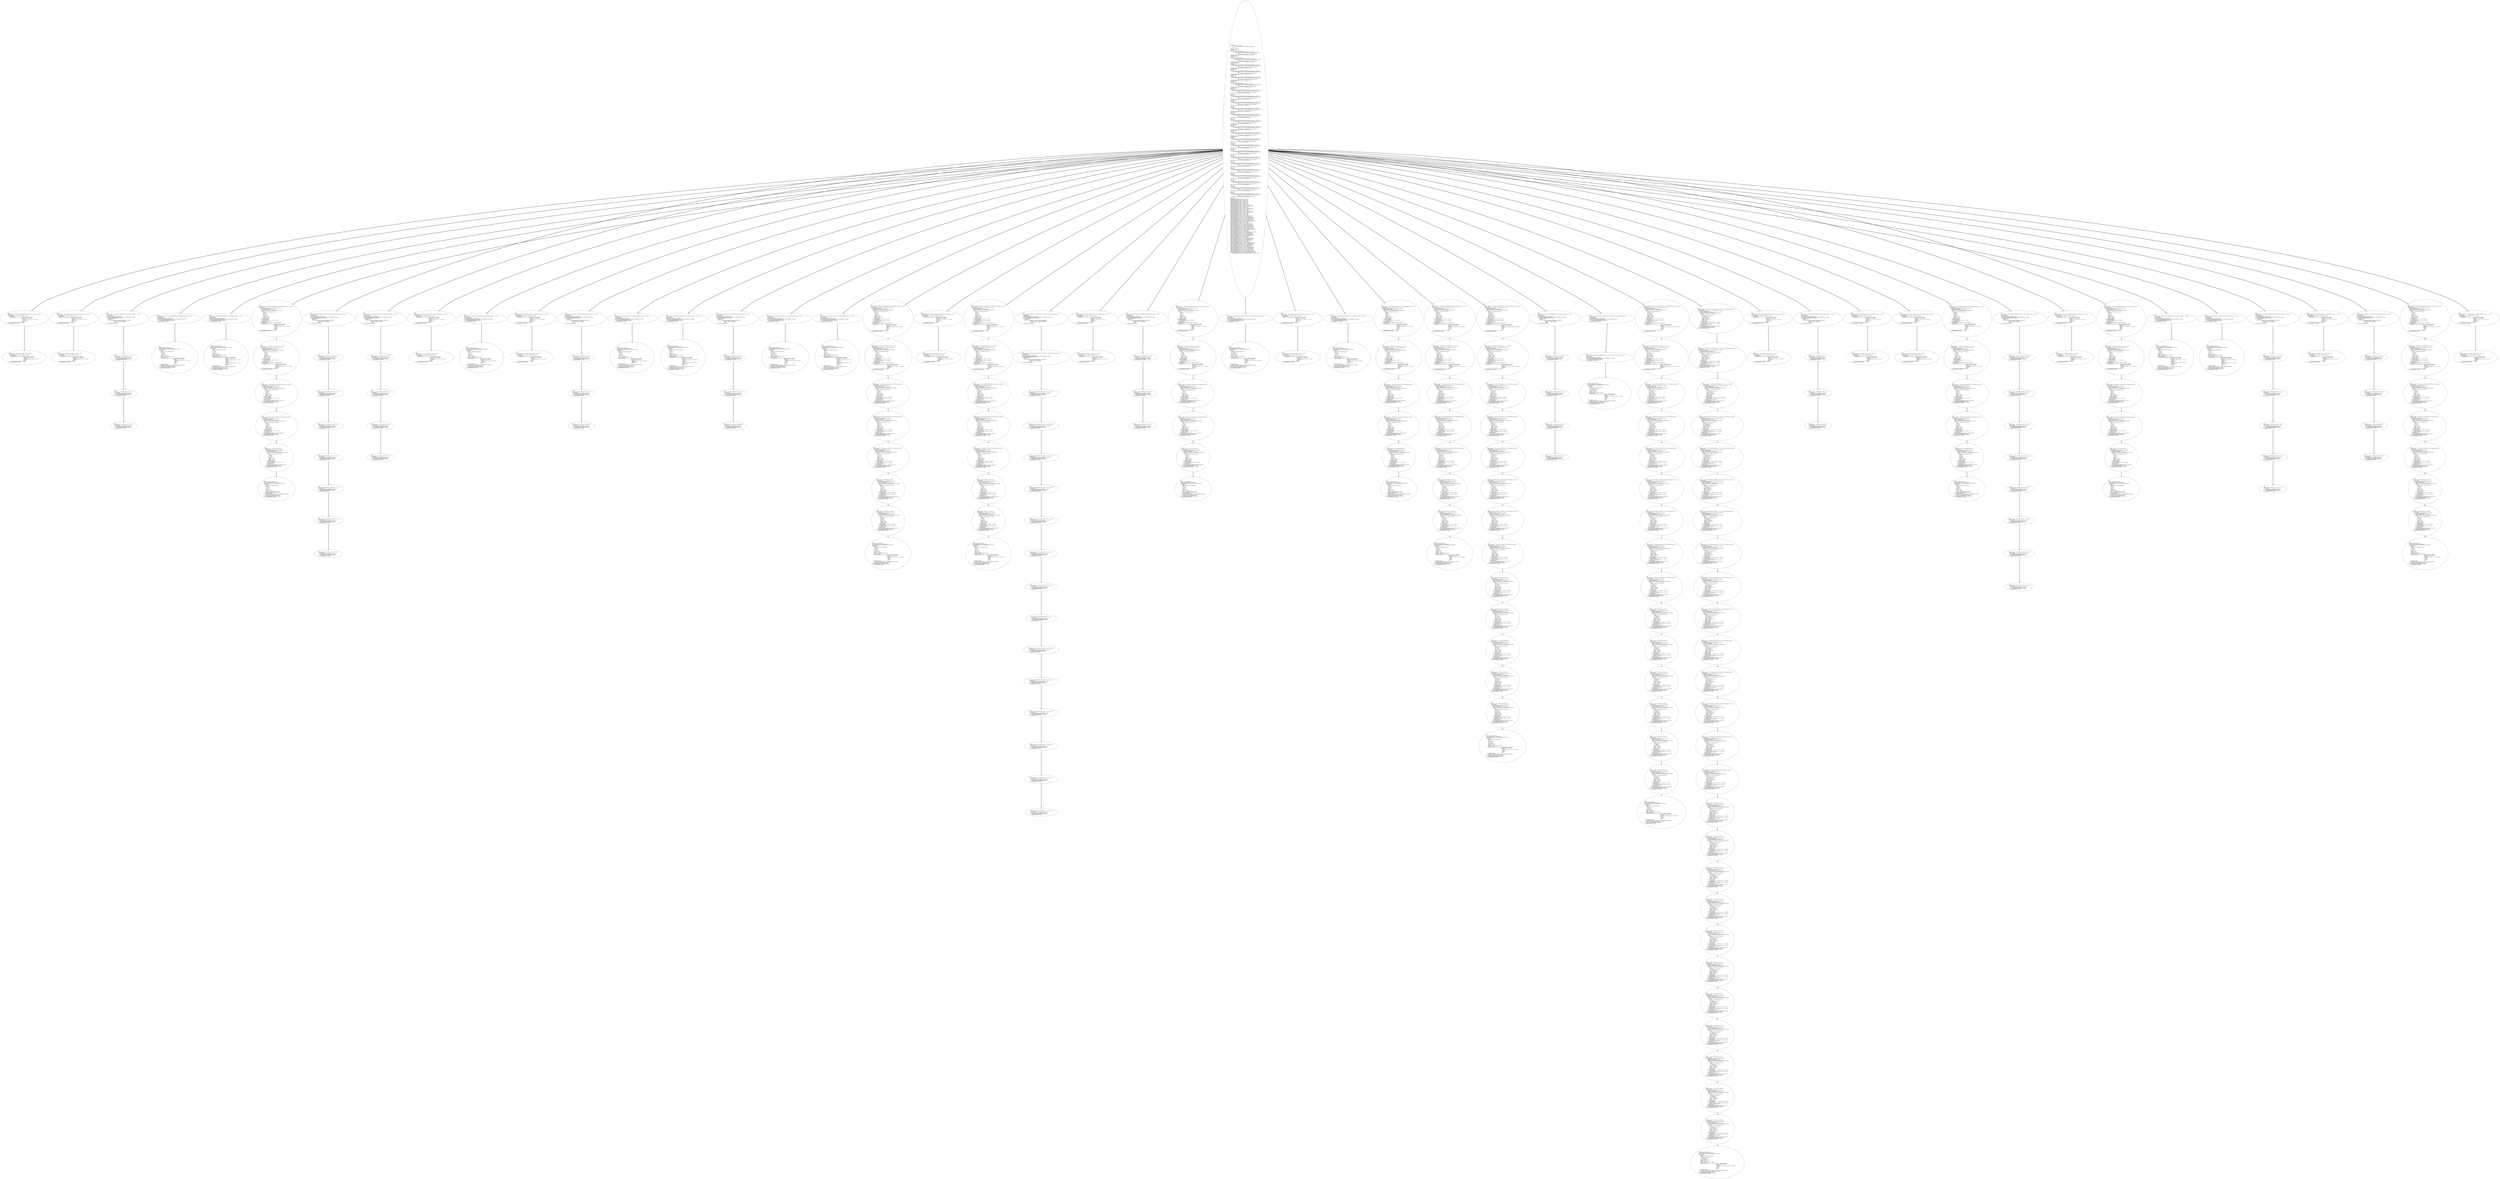 digraph PDG {
230 [shape=ellipse, label="230. -\l Process <0.76.0> called merge_con:mergesort([i], #Fun<merge_con.comp.2>, <0.69.0>).\lWhat is wrong?\l1. - evaluated to value: {result,[i]} (Behaviour: incorrect)\l2. - sent messages:\l	{result,[i]} (from <0.76.0> to <0.69.0>) (Behaviour: {question,\l                                                              \"Which one is not expected?\",\l                                                              [{answer,\l                                                                \"{result,[i]} (from <0.76.0> to <0.69.0>)\",\l                                                                {correct,\l                                                                 {goto,229}}}],\l                                                              none})\l3. - no created processes (Behaviour: incorrect)\l4. - nothing (Behaviour: correct)\l"];
242 [shape=ellipse, label="242. -\l Process <0.82.0> called merge_con:mergesort([s], #Fun<merge_con.comp.2>, <0.73.0>).\lWhat is wrong?\l1. - evaluated to value: {result,[s]} (Behaviour: incorrect)\l2. - sent messages:\l	{result,[s]} (from <0.82.0> to <0.73.0>) (Behaviour: {question,\l                                                              \"Which one is not expected?\",\l                                                              [{answer,\l                                                                \"{result,[s]} (from <0.82.0> to <0.73.0>)\",\l                                                                {correct,\l                                                                 {goto,241}}}],\l                                                              none})\l3. - no created processes (Behaviour: incorrect)\l4. - nothing (Behaviour: correct)\l"];
193 [shape=ellipse, label="193. -\l Process <0.71.0> evaluated\lreceive {result, LOrd1_} -> LOrd1_ end\lin /Users/tama/Documents/git/edd/mails/merge_con.erl:29\lWhat is wrong?\l1. - context:\l	'Comp' = #Fun<merge_con.comp.2>\l	'Half' = 1\l	'L' = [h,e]\l	'L1' = [h]\l	'L2' = [e]\l	'LOrd1_' = [h]\l	'Parent' = <0.64.0>\l	'Self' = <0.71.0> (Behaviour: correct)\l2. - received messages:\l	{result,[h]} (from <0.78.0> to <0.71.0>)\l	{result,[e]} (from <0.79.0> to <0.71.0>) (Behaviour: {question,\l                                                              \"Which one is not expected?\",\l                                                              [{answer,\l                                                                \"{result,[h]} (from <0.78.0> to <0.71.0>)\",\l                                                                {correct,\l                                                                 {goto,233}}},\l                                                               {answer,\l                                                                \"{result,[e]} (from <0.79.0> to <0.71.0>)\",\l                                                                {correct,\l                                                                 {goto,235}}}],\l                                                              none})\l3. - consumed messages:\l	{result,[h]} (from <0.78.0> to <0.71.0>) (Behaviour: incorrect)\l4. - evaluated to value: [h] (Behaviour: incorrect)\l5. - no sent messages (Behaviour: incorrect)\l6. - no created processes (Behaviour: incorrect)\l7. - nothing (Behaviour: correct)\l"];
199 [shape=ellipse, label="199. -\l Process <0.71.0> called merge_con:send_return([e,h], <0.64.0>).\lWhat is wrong?\l1. - evaluated to value: {result,[e,h]} (Behaviour: incorrect)\l2. - previous evaluated receive:\l	receive {result, LOrd2_} -> LOrd2_ end\l	in /Users/tama/Documents/git/edd/mails/merge_con.erl:34\l	context:\l		'Comp' = #Fun<merge_con.comp.2>\l		'Half' = 1\l		'L' = [h,e]\l		'L1' = [h]\l		'L2' = [e]\l		'LOrd1' = [h]\l		'LOrd2_' = [e]\l		'Parent' = <0.64.0>\l		'Self' = <0.71.0>\l	no received messages\l	consumed messages:\l		{result,[e]} (from <0.79.0> to <0.71.0>)\l	evaluated to value: [e]\l	no sent messages\l	no created processes (Behaviour: {correct,{goto,195}})\l3. - sent messages:\l	{result,[e,h]} (from <0.71.0> to <0.64.0>) (Behaviour: {question,\l                                                                \"Which one is not expected?\",\l                                                                [{answer,\l                                                                  \"{result,[e,h]} (from <0.71.0> to <0.64.0>)\",\l                                                                  incorrect}],\l                                                                none})\l4. - no created processes (Behaviour: incorrect)\l5. - nothing (Behaviour: correct)\l"];
15 [shape=ellipse, label="15. -\l Process <0.58.0> called merge_con:mergesort([o,h,i,o,i,s,t,h,e,b,e,s,t], #Fun<merge_con.comp.2>, none).\lWhat is wrong?\l1. - reached receive:\lreceive {result, LOrd1_} -> LOrd1_ end\l /Users/tama/Documents/git/edd/mails/merge_con.erl:29 (Behaviour: incorrect)\l2. - no sent messages (Behaviour: incorrect)\l3. - created processes:\l	<0.60.0>\l	<0.61.0> (Behaviour: {question,\"Which one is not expected?\",\l                                 [{answer,\"<0.60.0>\",incorrect},\l                                  {answer,\"<0.61.0>\",incorrect}],\l                                 none})\l4. - nothing (Behaviour: correct)\l"];
214 [shape=ellipse, label="214. -\l Process <0.73.0> called merge_con:take(1, [t,s]).\lWhat is wrong?\l1. - evaluated to value: [t] (Behaviour: incorrect)\l2. - no sent messages (Behaviour: incorrect)\l3. - no created processes (Behaviour: incorrect)\l4. - nothing (Behaviour: correct)\l"];
129 [shape=ellipse, label="129. -\l Process <0.64.0> called merge_con:take(1, [h,t]).\lWhat is wrong?\l1. - evaluated to value: [h] (Behaviour: incorrect)\l2. - no sent messages (Behaviour: incorrect)\l3. - no created processes (Behaviour: incorrect)\l4. - nothing (Behaviour: correct)\l"];
190 [shape=ellipse, label="190. -\l Process <0.71.0> called merge_con:take(1, [e,h]).\lWhat is wrong?\l1. - evaluated to value: [e] (Behaviour: incorrect)\l2. - no sent messages (Behaviour: incorrect)\l3. - no created processes (Behaviour: incorrect)\l4. - nothing (Behaviour: correct)\l"];
111 [shape=ellipse, label="111. -\l Process <0.62.0> called merge_con:send_return([h,i,o], <0.60.0>).\lWhat is wrong?\l1. - evaluated to value: {result,[h,i,o]} (Behaviour: incorrect)\l2. - previous evaluated receive:\l	receive {result, LOrd2_} -> LOrd2_ end\l	in /Users/tama/Documents/git/edd/mails/merge_con.erl:34\l	context:\l		'Comp' = #Fun<merge_con.comp.2>\l		'Half' = 1\l		'L' = [o,h,i]\l		'L1' = [o]\l		'L2' = [h,i]\l		'LOrd1' = [o]\l		'LOrd2_' = [h,i]\l		'Parent' = <0.60.0>\l		'Self' = <0.62.0>\l	received messages:\l		{result,[h,i]} (from <0.67.0> to <0.62.0>)\l	consumed messages:\l		{result,[h,i]} (from <0.67.0> to <0.62.0>)\l	evaluated to value: [h,i]\l	no sent messages\l	no created processes (Behaviour: {correct,{goto,105}})\l3. - sent messages:\l	{result,[h,i,o]} (from <0.62.0> to <0.60.0>) (Behaviour: {question,\l                                                                  \"Which one is not expected?\",\l                                                                  [{answer,\l                                                                    \"{result,[h,i,o]} (from <0.62.0> to <0.60.0>)\",\l                                                                    incorrect}],\l                                                                  none})\l4. - no created processes (Behaviour: incorrect)\l5. - nothing (Behaviour: correct)\l"];
25 [shape=ellipse, label="25. -\l Process <0.58.0> called merge_con:comp(h, s).\lWhat is wrong?\l1. - evaluated to value: true (Behaviour: incorrect)\l2. - previous evaluated receive:\l	receive {result, LOrd2_} -> LOrd2_ end\l	in /Users/tama/Documents/git/edd/mails/merge_con.erl:34\l	context:\l		'Comp' = #Fun<merge_con.comp.2>\l		'Half' = 6\l		'L' = [o,h,i,o,i,s,t,h,e,b,e,s,t]\l		'L1' = [o,h,i,o,i,s]\l		'L2' = [t,h,e,b,e,s,t]\l		'LOrd1' = [h,i,i,o,o,s]\l		'LOrd2_' = [b,e,e,h,s,t,t]\l		'Parent' = none\l		'Self' = <0.58.0>\l	received messages:\l		{result,[b,e,e,h,s,t,t]} (from <0.61.0> to <0.58.0>)\l	consumed messages:\l		{result,[b,e,e,h,s,t,t]} (from <0.61.0> to <0.58.0>)\l	evaluated to value: [b,e,e,h,s,t,t]\l	no sent messages\l	no created processes (Behaviour: {correct,{goto,20}})\l3. - no sent messages (Behaviour: incorrect)\l4. - no created processes (Behaviour: incorrect)\l5. - nothing (Behaviour: correct)\l"];
13 [shape=ellipse, label="13. -\l Process <0.58.0> called merge_con:take(7, [t,s,e,b,e,h,t,s,i,o,i,h,o]).\lWhat is wrong?\l1. - evaluated to value: [t,s,e,b,e,h,t] (Behaviour: incorrect)\l2. - no sent messages (Behaviour: incorrect)\l3. - no created processes (Behaviour: incorrect)\l4. - nothing (Behaviour: correct)\l"];
196 [shape=ellipse, label="196. -\l Process <0.71.0> called merge_con:comp(h, e).\lWhat is wrong?\l1. - evaluated to value: false (Behaviour: incorrect)\l2. - previous evaluated receive:\l	receive {result, LOrd2_} -> LOrd2_ end\l	in /Users/tama/Documents/git/edd/mails/merge_con.erl:34\l	context:\l		'Comp' = #Fun<merge_con.comp.2>\l		'Half' = 1\l		'L' = [h,e]\l		'L1' = [h]\l		'L2' = [e]\l		'LOrd1' = [h]\l		'LOrd2_' = [e]\l		'Parent' = <0.64.0>\l		'Self' = <0.71.0>\l	no received messages\l	consumed messages:\l		{result,[e]} (from <0.79.0> to <0.71.0>)\l	evaluated to value: [e]\l	no sent messages\l	no created processes (Behaviour: {correct,{goto,195}})\l3. - no sent messages (Behaviour: incorrect)\l4. - no created processes (Behaviour: incorrect)\l5. - nothing (Behaviour: correct)\l"];
8 [shape=ellipse, label="8. -\l Process <0.58.0> called merge_con:take(2, [h,t,s,i,o,i,h,o]).\lWhat is wrong?\l1. - evaluated to value: [h,t] (Behaviour: incorrect)\l2. - no sent messages (Behaviour: incorrect)\l3. - no created processes (Behaviour: incorrect)\l4. - nothing (Behaviour: correct)\l"];
192 [shape=ellipse, label="192. -\l Process <0.71.0> called merge_con:mergesort([h,e], #Fun<merge_con.comp.2>, <0.64.0>).\lWhat is wrong?\l1. - reached receive:\lreceive {result, LOrd1_} -> LOrd1_ end\l /Users/tama/Documents/git/edd/mails/merge_con.erl:29 (Behaviour: incorrect)\l2. - no sent messages (Behaviour: incorrect)\l3. - created processes:\l	<0.78.0>\l	<0.79.0> (Behaviour: {question,\"Which one is not expected?\",\l                                 [{answer,\"<0.78.0>\",incorrect},\l                                  {answer,\"<0.79.0>\",incorrect}],\l                                 none})\l4. - nothing (Behaviour: correct)\l"];
231 [shape=ellipse, label="231. -\l Process <0.77.0> called merge_con:send_return([s], <0.69.0>).\lWhat is wrong?\l1. - evaluated to value: {result,[s]} (Behaviour: incorrect)\l2. - sent messages:\l	{result,[s]} (from <0.77.0> to <0.69.0>) (Behaviour: {question,\l                                                              \"Which one is not expected?\",\l                                                              [{answer,\l                                                                \"{result,[s]} (from <0.77.0> to <0.69.0>)\",\l                                                                incorrect}],\l                                                              none})\l3. - no created processes (Behaviour: incorrect)\l4. - nothing (Behaviour: correct)\l"];
150 [shape=ellipse, label="150. -\l Process <0.65.0> called merge_con:mergesort([b,e,s,t], #Fun<merge_con.comp.2>, <0.61.0>).\lWhat is wrong?\l1. - reached receive:\lreceive {result, LOrd2_} -> LOrd2_ end\l /Users/tama/Documents/git/edd/mails/merge_con.erl:34 (Behaviour: incorrect)\l2. - no sent messages (Behaviour: incorrect)\l3. - no created processes (Behaviour: incorrect)\l4. - nothing (Behaviour: correct)\l"];
239 [shape=ellipse, label="239. -\l Process <0.81.0> called merge_con:send_return([e], <0.72.0>).\lWhat is wrong?\l1. - evaluated to value: {result,[e]} (Behaviour: incorrect)\l2. - sent messages:\l	{result,[e]} (from <0.81.0> to <0.72.0>) (Behaviour: {question,\l                                                              \"Which one is not expected?\",\l                                                              [{answer,\l                                                                \"{result,[e]} (from <0.81.0> to <0.72.0>)\",\l                                                                incorrect}],\l                                                              none})\l3. - no created processes (Behaviour: incorrect)\l4. - nothing (Behaviour: correct)\l"];
163 [shape=ellipse, label="163. -\l Process <0.67.0> called merge_con:last(1, [h,i]).\lWhat is wrong?\l1. - evaluated to value: [i] (Behaviour: incorrect)\l2. - no sent messages (Behaviour: incorrect)\l3. - no created processes (Behaviour: incorrect)\l4. - nothing (Behaviour: correct)\l"];
45 [shape=ellipse, label="45. -\l Process <0.58.0> called merge_con:mergesort([o,h,i,o,i,s,t,h,e,b,e,s,t], #Fun<merge_con.comp.2>, none).\lWhat is wrong?\l1. - evaluated to value: [b,e,e,h,h,i,i,o,o,s,s,t,t] (Behaviour: incorrect)\l2. - previous evaluated receive:\l	receive {result, LOrd2_} -> LOrd2_ end\l	in /Users/tama/Documents/git/edd/mails/merge_con.erl:34\l	context:\l		'Comp' = #Fun<merge_con.comp.2>\l		'Half' = 6\l		'L' = [o,h,i,o,i,s,t,h,e,b,e,s,t]\l		'L1' = [o,h,i,o,i,s]\l		'L2' = [t,h,e,b,e,s,t]\l		'LOrd1' = [h,i,i,o,o,s]\l		'LOrd2_' = [b,e,e,h,s,t,t]\l		'Parent' = none\l		'Self' = <0.58.0>\l	received messages:\l		{result,[b,e,e,h,s,t,t]} (from <0.61.0> to <0.58.0>)\l	consumed messages:\l		{result,[b,e,e,h,s,t,t]} (from <0.61.0> to <0.58.0>)\l	evaluated to value: [b,e,e,h,s,t,t]\l	no sent messages\l	no created processes (Behaviour: {correct,{goto,20}})\l3. - no sent messages (Behaviour: incorrect)\l4. - no created processes (Behaviour: incorrect)\l5. - nothing (Behaviour: correct)\l"];
94 [shape=ellipse, label="94. -\l Process <0.61.0> called merge_con:merge([e,h,t], [e,s,t], #Fun<merge_con.comp.2>).\lWhat is wrong?\l1. - evaluated to value: [e,e,h,s,t,t] (Behaviour: incorrect)\l2. - previous evaluated receive:\l	receive {result, LOrd2_} -> LOrd2_ end\l	in /Users/tama/Documents/git/edd/mails/merge_con.erl:34\l	context:\l		'Comp' = #Fun<merge_con.comp.2>\l		'Half' = 3\l		'L' = [t,h,e,b,e,s,t]\l		'L1' = [t,h,e]\l		'L2' = [b,e,s,t]\l		'LOrd1' = [e,h,t]\l		'LOrd2_' = [b,e,s,t]\l		'Parent' = <0.58.0>\l		'Self' = <0.61.0>\l	received messages:\l		{result,[b,e,s,t]} (from <0.65.0> to <0.61.0>)\l	consumed messages:\l		{result,[b,e,s,t]} (from <0.65.0> to <0.61.0>)\l	evaluated to value: [b,e,s,t]\l	no sent messages\l	no created processes (Behaviour: {correct,{goto,82}})\l3. - no sent messages (Behaviour: incorrect)\l4. - no created processes (Behaviour: incorrect)\l5. - nothing (Behaviour: correct)\l"];
219 [shape=ellipse, label="219. -\l Process <0.73.0> evaluated\lreceive {result, LOrd2_} -> LOrd2_ end\lin /Users/tama/Documents/git/edd/mails/merge_con.erl:34\lWhat is wrong?\l1. - context:\l	'Comp' = #Fun<merge_con.comp.2>\l	'Half' = 1\l	'L' = [s,t]\l	'L1' = [s]\l	'L2' = [t]\l	'LOrd1' = [s]\l	'LOrd2_' = [t]\l	'Parent' = <0.65.0>\l	'Self' = <0.73.0> (Behaviour: correct)\l2. - no received messages (Behaviour: correct)\l3. - consumed messages:\l	{result,[t]} (from <0.83.0> to <0.73.0>) (Behaviour: incorrect)\l4. - evaluated to value: [t] (Behaviour: incorrect)\l5. - no sent messages (Behaviour: incorrect)\l6. - no created processes (Behaviour: incorrect)\l7. - nothing (Behaviour: correct)\l"];
177 [shape=ellipse, label="177. -\l Process <0.69.0> called merge_con:last(1, [i,s]).\lWhat is wrong?\l1. - evaluated to value: [s] (Behaviour: incorrect)\l2. - no sent messages (Behaviour: incorrect)\l3. - no created processes (Behaviour: incorrect)\l4. - nothing (Behaviour: correct)\l"];
118 [shape=ellipse, label="118. -\l Process <0.63.0> evaluated\lreceive {result, LOrd1_} -> LOrd1_ end\lin /Users/tama/Documents/git/edd/mails/merge_con.erl:29\lWhat is wrong?\l1. - context:\l	'Comp' = #Fun<merge_con.comp.2>\l	'Half' = 1\l	'L' = [o,i,s]\l	'L1' = [o]\l	'L2' = [i,s]\l	'LOrd1_' = [o]\l	'Parent' = <0.60.0>\l	'Self' = <0.63.0> (Behaviour: correct)\l2. - received messages:\l	{result,[o]} (from <0.68.0> to <0.63.0>) (Behaviour: {question,\l                                                              \"Which one is not expected?\",\l                                                              [{answer,\l                                                                \"{result,[o]} (from <0.68.0> to <0.63.0>)\",\l                                                                {correct,\l                                                                 {goto,173}}}],\l                                                              none})\l3. - consumed messages:\l	{result,[o]} (from <0.68.0> to <0.63.0>) (Behaviour: incorrect)\l4. - evaluated to value: [o] (Behaviour: incorrect)\l5. - no sent messages (Behaviour: incorrect)\l6. - no created processes (Behaviour: incorrect)\l7. - nothing (Behaviour: correct)\l"];
168 [shape=ellipse, label="168. -\l Process <0.67.0> called merge_con:comp(h, i).\lWhat is wrong?\l1. - evaluated to value: true (Behaviour: incorrect)\l2. - previous evaluated receive:\l	receive {result, LOrd2_} -> LOrd2_ end\l	in /Users/tama/Documents/git/edd/mails/merge_con.erl:34\l	context:\l		'Comp' = #Fun<merge_con.comp.2>\l		'Half' = 1\l		'L' = [h,i]\l		'L1' = [h]\l		'L2' = [i]\l		'LOrd1' = [h]\l		'LOrd2_' = [i]\l		'Parent' = <0.62.0>\l		'Self' = <0.67.0>\l	no received messages\l	consumed messages:\l		{result,[i]} (from <0.75.0> to <0.67.0>)\l	evaluated to value: [i]\l	no sent messages\l	no created processes (Behaviour: {correct,{goto,167}})\l3. - no sent messages (Behaviour: incorrect)\l4. - no created processes (Behaviour: incorrect)\l5. - nothing (Behaviour: correct)\l"];
233 [shape=ellipse, label="233. -\l Process <0.78.0> called merge_con:send_return([h], <0.71.0>).\lWhat is wrong?\l1. - evaluated to value: {result,[h]} (Behaviour: incorrect)\l2. - sent messages:\l	{result,[h]} (from <0.78.0> to <0.71.0>) (Behaviour: {question,\l                                                              \"Which one is not expected?\",\l                                                              [{answer,\l                                                                \"{result,[h]} (from <0.78.0> to <0.71.0>)\",\l                                                                incorrect}],\l                                                              none})\l3. - no created processes (Behaviour: incorrect)\l4. - nothing (Behaviour: correct)\l"];
189 [shape=ellipse, label="189. -\l Process <0.71.0> called merge_con:take(1, [h,e]).\lWhat is wrong?\l1. - evaluated to value: [h] (Behaviour: incorrect)\l2. - no sent messages (Behaviour: incorrect)\l3. - no created processes (Behaviour: incorrect)\l4. - nothing (Behaviour: correct)\l"];
74 [shape=ellipse, label="74. -\l Process <0.61.0> called merge_con:take(1, [b,e,h,t]).\lWhat is wrong?\l1. - evaluated to value: [b] (Behaviour: incorrect)\l2. - no sent messages (Behaviour: incorrect)\l3. - no created processes (Behaviour: incorrect)\l4. - nothing (Behaviour: correct)\l"];
133 [shape=ellipse, label="133. -\l Process <0.64.0> evaluated\lreceive {result, LOrd1_} -> LOrd1_ end\lin /Users/tama/Documents/git/edd/mails/merge_con.erl:29\lWhat is wrong?\l1. - context:\l	'Comp' = #Fun<merge_con.comp.2>\l	'Half' = 1\l	'L' = [t,h,e]\l	'L1' = [t]\l	'L2' = [h,e]\l	'LOrd1_' = [t]\l	'Parent' = <0.61.0>\l	'Self' = <0.64.0> (Behaviour: correct)\l2. - received messages:\l	{result,[t]} (from <0.70.0> to <0.64.0>) (Behaviour: {question,\l                                                              \"Which one is not expected?\",\l                                                              [{answer,\l                                                                \"{result,[t]} (from <0.70.0> to <0.64.0>)\",\l                                                                {correct,\l                                                                 {goto,187}}}],\l                                                              none})\l3. - consumed messages:\l	{result,[t]} (from <0.70.0> to <0.64.0>) (Behaviour: incorrect)\l4. - evaluated to value: [t] (Behaviour: incorrect)\l5. - no sent messages (Behaviour: incorrect)\l6. - no created processes (Behaviour: incorrect)\l7. - nothing (Behaviour: correct)\l"];
113 [shape=ellipse, label="113. -\l Process <0.63.0> called merge_con:take(1, [o,i,s]).\lWhat is wrong?\l1. - evaluated to value: [o] (Behaviour: incorrect)\l2. - no sent messages (Behaviour: incorrect)\l3. - no created processes (Behaviour: incorrect)\l4. - nothing (Behaviour: correct)\l"];
243 [shape=ellipse, label="243. -\l Process <0.83.0> called merge_con:send_return([t], <0.73.0>).\lWhat is wrong?\l1. - evaluated to value: {result,[t]} (Behaviour: incorrect)\l2. - sent messages:\l	{result,[t]} (from <0.83.0> to <0.73.0>) (Behaviour: {question,\l                                                              \"Which one is not expected?\",\l                                                              [{answer,\l                                                                \"{result,[t]} (from <0.83.0> to <0.73.0>)\",\l                                                                incorrect}],\l                                                              none})\l3. - no created processes (Behaviour: incorrect)\l4. - nothing (Behaviour: correct)\l"];
60 [shape=ellipse, label="60. -\l Process <0.60.0> called merge_con:comp(i, o).\lWhat is wrong?\l1. - evaluated to value: true (Behaviour: incorrect)\l2. - previous evaluated receive:\l	receive {result, LOrd2_} -> LOrd2_ end\l	in /Users/tama/Documents/git/edd/mails/merge_con.erl:34\l	context:\l		'Comp' = #Fun<merge_con.comp.2>\l		'Half' = 3\l		'L' = [o,h,i,o,i,s]\l		'L1' = [o,h,i]\l		'L2' = [o,i,s]\l		'LOrd1' = [h,i,o]\l		'LOrd2_' = [i,o,s]\l		'Parent' = <0.58.0>\l		'Self' = <0.60.0>\l	received messages:\l		{result,[i,o,s]} (from <0.63.0> to <0.60.0>)\l	consumed messages:\l		{result,[i,o,s]} (from <0.63.0> to <0.60.0>)\l	evaluated to value: [i,o,s]\l	no sent messages\l	no created processes (Behaviour: {correct,{goto,57}})\l3. - no sent messages (Behaviour: incorrect)\l4. - no created processes (Behaviour: incorrect)\l5. - nothing (Behaviour: correct)\l"];
123 [shape=ellipse, label="123. -\l Process <0.63.0> called merge_con:merge([], [s], #Fun<merge_con.comp.2>).\lWhat is wrong?\l1. - evaluated to value: [s] (Behaviour: incorrect)\l2. - previous evaluated receive:\l	receive {result, LOrd2_} -> LOrd2_ end\l	in /Users/tama/Documents/git/edd/mails/merge_con.erl:34\l	context:\l		'Comp' = #Fun<merge_con.comp.2>\l		'Half' = 1\l		'L' = [o,i,s]\l		'L1' = [o]\l		'L2' = [i,s]\l		'LOrd1' = [o]\l		'LOrd2_' = [i,s]\l		'Parent' = <0.60.0>\l		'Self' = <0.63.0>\l	received messages:\l		{result,[i,s]} (from <0.69.0> to <0.63.0>)\l	consumed messages:\l		{result,[i,s]} (from <0.69.0> to <0.63.0>)\l	evaluated to value: [i,s]\l	no sent messages\l	no created processes (Behaviour: {correct,{goto,120}})\l3. - no sent messages (Behaviour: incorrect)\l4. - no created processes (Behaviour: incorrect)\l5. - nothing (Behaviour: correct)\l"];
121 [shape=ellipse, label="121. -\l Process <0.63.0> called merge_con:comp(o, i).\lWhat is wrong?\l1. - evaluated to value: false (Behaviour: incorrect)\l2. - previous evaluated receive:\l	receive {result, LOrd2_} -> LOrd2_ end\l	in /Users/tama/Documents/git/edd/mails/merge_con.erl:34\l	context:\l		'Comp' = #Fun<merge_con.comp.2>\l		'Half' = 1\l		'L' = [o,i,s]\l		'L1' = [o]\l		'L2' = [i,s]\l		'LOrd1' = [o]\l		'LOrd2_' = [i,s]\l		'Parent' = <0.60.0>\l		'Self' = <0.63.0>\l	received messages:\l		{result,[i,s]} (from <0.69.0> to <0.63.0>)\l	consumed messages:\l		{result,[i,s]} (from <0.69.0> to <0.63.0>)\l	evaluated to value: [i,s]\l	no sent messages\l	no created processes (Behaviour: {correct,{goto,120}})\l3. - no sent messages (Behaviour: incorrect)\l4. - no created processes (Behaviour: incorrect)\l5. - nothing (Behaviour: correct)\l"];
218 [shape=ellipse, label="218. -\l Process <0.73.0> called merge_con:mergesort([s,t], #Fun<merge_con.comp.2>, <0.65.0>).\lWhat is wrong?\l1. - reached receive:\lreceive {result, LOrd2_} -> LOrd2_ end\l /Users/tama/Documents/git/edd/mails/merge_con.erl:34 (Behaviour: incorrect)\l2. - no sent messages (Behaviour: incorrect)\l3. - no created processes (Behaviour: incorrect)\l4. - nothing (Behaviour: correct)\l"];
95 [shape=ellipse, label="95. -\l Process <0.61.0> called merge_con:merge([e,h,t], [b,e,s,t], #Fun<merge_con.comp.2>).\lWhat is wrong?\l1. - evaluated to value: [b,e,e,h,s,t,t] (Behaviour: incorrect)\l2. - previous evaluated receive:\l	receive {result, LOrd2_} -> LOrd2_ end\l	in /Users/tama/Documents/git/edd/mails/merge_con.erl:34\l	context:\l		'Comp' = #Fun<merge_con.comp.2>\l		'Half' = 3\l		'L' = [t,h,e,b,e,s,t]\l		'L1' = [t,h,e]\l		'L2' = [b,e,s,t]\l		'LOrd1' = [e,h,t]\l		'LOrd2_' = [b,e,s,t]\l		'Parent' = <0.58.0>\l		'Self' = <0.61.0>\l	received messages:\l		{result,[b,e,s,t]} (from <0.65.0> to <0.61.0>)\l	consumed messages:\l		{result,[b,e,s,t]} (from <0.65.0> to <0.61.0>)\l	evaluated to value: [b,e,s,t]\l	no sent messages\l	no created processes (Behaviour: {correct,{goto,82}})\l3. - no sent messages (Behaviour: incorrect)\l4. - no created processes (Behaviour: incorrect)\l5. - nothing (Behaviour: correct)\l"];
128 [shape=ellipse, label="128. -\l Process <0.64.0> called merge_con:take(1, [t,h,e]).\lWhat is wrong?\l1. - evaluated to value: [t] (Behaviour: incorrect)\l2. - no sent messages (Behaviour: incorrect)\l3. - no created processes (Behaviour: incorrect)\l4. - nothing (Behaviour: correct)\l"];
57 [shape=ellipse, label="57. -\l Process <0.60.0> evaluated\lreceive {result, LOrd2_} -> LOrd2_ end\lin /Users/tama/Documents/git/edd/mails/merge_con.erl:34\lWhat is wrong?\l1. - context:\l	'Comp' = #Fun<merge_con.comp.2>\l	'Half' = 3\l	'L' = [o,h,i,o,i,s]\l	'L1' = [o,h,i]\l	'L2' = [o,i,s]\l	'LOrd1' = [h,i,o]\l	'LOrd2_' = [i,o,s]\l	'Parent' = <0.58.0>\l	'Self' = <0.60.0> (Behaviour: correct)\l2. - received messages:\l	{result,[i,o,s]} (from <0.63.0> to <0.60.0>) (Behaviour: {question,\l                                                                  \"Which one is not expected?\",\l                                                                  [{answer,\l                                                                    \"{result,[i,o,s]} (from <0.63.0> to <0.60.0>)\",\l                                                                    {correct,\l                                                                     {goto,\l                                                                      126}}}],\l                                                                  none})\l3. - consumed messages:\l	{result,[i,o,s]} (from <0.63.0> to <0.60.0>) (Behaviour: incorrect)\l4. - evaluated to value: [i,o,s] (Behaviour: incorrect)\l5. - no sent messages (Behaviour: incorrect)\l6. - no created processes (Behaviour: incorrect)\l7. - nothing (Behaviour: correct)\l"];
101 [shape=ellipse, label="101. -\l Process <0.62.0> called merge_con:last(2, [o,h,i]).\lWhat is wrong?\l1. - evaluated to value: [h,i] (Behaviour: incorrect)\l2. - no sent messages (Behaviour: incorrect)\l3. - no created processes (Behaviour: incorrect)\l4. - nothing (Behaviour: correct)\l"];
200 [shape=ellipse, label="200. -\l Process <0.71.0> called merge_con:mergesort([h,e], #Fun<merge_con.comp.2>, <0.64.0>).\lWhat is wrong?\l1. - evaluated to value: {result,[e,h]} (Behaviour: incorrect)\l2. - previous evaluated receive:\l	receive {result, LOrd2_} -> LOrd2_ end\l	in /Users/tama/Documents/git/edd/mails/merge_con.erl:34\l	context:\l		'Comp' = #Fun<merge_con.comp.2>\l		'Half' = 1\l		'L' = [h,e]\l		'L1' = [h]\l		'L2' = [e]\l		'LOrd1' = [h]\l		'LOrd2_' = [e]\l		'Parent' = <0.64.0>\l		'Self' = <0.71.0>\l	no received messages\l	consumed messages:\l		{result,[e]} (from <0.79.0> to <0.71.0>)\l	evaluated to value: [e]\l	no sent messages\l	no created processes (Behaviour: {correct,{goto,195}})\l3. - sent messages:\l	{result,[e,h]} (from <0.71.0> to <0.64.0>) (Behaviour: {question,\l                                                                \"Which one is not expected?\",\l                                                                [{answer,\l                                                                  \"{result,[e,h]} (from <0.71.0> to <0.64.0>)\",\l                                                                  {correct,\l                                                                   {goto,\l                                                                    199}}}],\l                                                                none})\l4. - no created processes (Behaviour: incorrect)\l5. - nothing (Behaviour: correct)\l"];
54 [shape=ellipse, label="54. -\l Process <0.60.0> called merge_con:mergesort([o,h,i,o,i,s], #Fun<merge_con.comp.2>, <0.58.0>).\lWhat is wrong?\l1. - reached receive:\lreceive {result, LOrd1_} -> LOrd1_ end\l /Users/tama/Documents/git/edd/mails/merge_con.erl:29 (Behaviour: incorrect)\l2. - no sent messages (Behaviour: incorrect)\l3. - created processes:\l	<0.62.0>\l	<0.63.0> (Behaviour: {question,\"Which one is not expected?\",\l                                 [{answer,\"<0.62.0>\",incorrect},\l                                  {answer,\"<0.63.0>\",incorrect}],\l                                 none})\l4. - nothing (Behaviour: correct)\l"];
135 [shape=ellipse, label="135. -\l Process <0.64.0> evaluated\lreceive {result, LOrd2_} -> LOrd2_ end\lin /Users/tama/Documents/git/edd/mails/merge_con.erl:34\lWhat is wrong?\l1. - context:\l	'Comp' = #Fun<merge_con.comp.2>\l	'Half' = 1\l	'L' = [t,h,e]\l	'L1' = [t]\l	'L2' = [h,e]\l	'LOrd1' = [t]\l	'LOrd2_' = [e,h]\l	'Parent' = <0.61.0>\l	'Self' = <0.64.0> (Behaviour: correct)\l2. - received messages:\l	{result,[e,h]} (from <0.71.0> to <0.64.0>) (Behaviour: {question,\l                                                                \"Which one is not expected?\",\l                                                                [{answer,\l                                                                  \"{result,[e,h]} (from <0.71.0> to <0.64.0>)\",\l                                                                  {correct,\l                                                                   {goto,\l                                                                    199}}}],\l                                                                none})\l3. - consumed messages:\l	{result,[e,h]} (from <0.71.0> to <0.64.0>) (Behaviour: incorrect)\l4. - evaluated to value: [e,h] (Behaviour: incorrect)\l5. - no sent messages (Behaviour: incorrect)\l6. - no created processes (Behaviour: incorrect)\l7. - nothing (Behaviour: correct)\l"];
89 [shape=ellipse, label="89. -\l Process <0.61.0> called merge_con:merge([t], [], #Fun<merge_con.comp.2>).\lWhat is wrong?\l1. - evaluated to value: [t] (Behaviour: incorrect)\l2. - previous evaluated receive:\l	receive {result, LOrd2_} -> LOrd2_ end\l	in /Users/tama/Documents/git/edd/mails/merge_con.erl:34\l	context:\l		'Comp' = #Fun<merge_con.comp.2>\l		'Half' = 3\l		'L' = [t,h,e,b,e,s,t]\l		'L1' = [t,h,e]\l		'L2' = [b,e,s,t]\l		'LOrd1' = [e,h,t]\l		'LOrd2_' = [b,e,s,t]\l		'Parent' = <0.58.0>\l		'Self' = <0.61.0>\l	received messages:\l		{result,[b,e,s,t]} (from <0.65.0> to <0.61.0>)\l	consumed messages:\l		{result,[b,e,s,t]} (from <0.65.0> to <0.61.0>)\l	evaluated to value: [b,e,s,t]\l	no sent messages\l	no created processes (Behaviour: {correct,{goto,82}})\l3. - no sent messages (Behaviour: incorrect)\l4. - no created processes (Behaviour: incorrect)\l5. - nothing (Behaviour: correct)\l"];
21 [shape=ellipse, label="21. -\l Process <0.58.0> called merge_con:comp(h, b).\lWhat is wrong?\l1. - evaluated to value: false (Behaviour: incorrect)\l2. - previous evaluated receive:\l	receive {result, LOrd2_} -> LOrd2_ end\l	in /Users/tama/Documents/git/edd/mails/merge_con.erl:34\l	context:\l		'Comp' = #Fun<merge_con.comp.2>\l		'Half' = 6\l		'L' = [o,h,i,o,i,s,t,h,e,b,e,s,t]\l		'L1' = [o,h,i,o,i,s]\l		'L2' = [t,h,e,b,e,s,t]\l		'LOrd1' = [h,i,i,o,o,s]\l		'LOrd2_' = [b,e,e,h,s,t,t]\l		'Parent' = none\l		'Self' = <0.58.0>\l	received messages:\l		{result,[b,e,e,h,s,t,t]} (from <0.61.0> to <0.58.0>)\l	consumed messages:\l		{result,[b,e,e,h,s,t,t]} (from <0.61.0> to <0.58.0>)\l	evaluated to value: [b,e,e,h,s,t,t]\l	no sent messages\l	no created processes (Behaviour: {correct,{goto,20}})\l3. - no sent messages (Behaviour: incorrect)\l4. - no created processes (Behaviour: incorrect)\l5. - nothing (Behaviour: correct)\l"];
107 [shape=ellipse, label="107. -\l Process <0.62.0> called merge_con:comp(o, i).\lWhat is wrong?\l1. - evaluated to value: false (Behaviour: incorrect)\l2. - previous evaluated receive:\l	receive {result, LOrd2_} -> LOrd2_ end\l	in /Users/tama/Documents/git/edd/mails/merge_con.erl:34\l	context:\l		'Comp' = #Fun<merge_con.comp.2>\l		'Half' = 1\l		'L' = [o,h,i]\l		'L1' = [o]\l		'L2' = [h,i]\l		'LOrd1' = [o]\l		'LOrd2_' = [h,i]\l		'Parent' = <0.60.0>\l		'Self' = <0.62.0>\l	received messages:\l		{result,[h,i]} (from <0.67.0> to <0.62.0>)\l	consumed messages:\l		{result,[h,i]} (from <0.67.0> to <0.62.0>)\l	evaluated to value: [h,i]\l	no sent messages\l	no created processes (Behaviour: {correct,{goto,105}})\l3. - no sent messages (Behaviour: incorrect)\l4. - no created processes (Behaviour: incorrect)\l5. - nothing (Behaviour: correct)\l"];
102 [shape=ellipse, label="102. -\l Process <0.62.0> called merge_con:mergesort([o,h,i], #Fun<merge_con.comp.2>, <0.60.0>).\lWhat is wrong?\l1. - reached receive:\lreceive {result, LOrd1_} -> LOrd1_ end\l /Users/tama/Documents/git/edd/mails/merge_con.erl:29 (Behaviour: incorrect)\l2. - no sent messages (Behaviour: incorrect)\l3. - created processes:\l	<0.66.0>\l	<0.67.0> (Behaviour: {question,\"Which one is not expected?\",\l                                 [{answer,\"<0.66.0>\",incorrect},\l                                  {answer,\"<0.67.0>\",incorrect}],\l                                 none})\l4. - nothing (Behaviour: correct)\l"];
47 [shape=ellipse, label="47. -\l Process <0.60.0> called merge_con:take(1, [i,o,i,s]).\lWhat is wrong?\l1. - evaluated to value: [i] (Behaviour: incorrect)\l2. - no sent messages (Behaviour: incorrect)\l3. - no created processes (Behaviour: incorrect)\l4. - nothing (Behaviour: correct)\l"];
24 [shape=ellipse, label="24. -\l Process <0.58.0> called merge_con:comp(h, h).\lWhat is wrong?\l1. - evaluated to value: false (Behaviour: incorrect)\l2. - previous evaluated receive:\l	receive {result, LOrd2_} -> LOrd2_ end\l	in /Users/tama/Documents/git/edd/mails/merge_con.erl:34\l	context:\l		'Comp' = #Fun<merge_con.comp.2>\l		'Half' = 6\l		'L' = [o,h,i,o,i,s,t,h,e,b,e,s,t]\l		'L1' = [o,h,i,o,i,s]\l		'L2' = [t,h,e,b,e,s,t]\l		'LOrd1' = [h,i,i,o,o,s]\l		'LOrd2_' = [b,e,e,h,s,t,t]\l		'Parent' = none\l		'Self' = <0.58.0>\l	received messages:\l		{result,[b,e,e,h,s,t,t]} (from <0.61.0> to <0.58.0>)\l	consumed messages:\l		{result,[b,e,e,h,s,t,t]} (from <0.61.0> to <0.58.0>)\l	evaluated to value: [b,e,e,h,s,t,t]\l	no sent messages\l	no created processes (Behaviour: {correct,{goto,20}})\l3. - no sent messages (Behaviour: incorrect)\l4. - no created processes (Behaviour: incorrect)\l5. - nothing (Behaviour: correct)\l"];
40 [shape=ellipse, label="40. -\l Process <0.58.0> called merge_con:merge([h,i,i,o,o,s], [h,s,t,t], #Fun<merge_con.comp.2>).\lWhat is wrong?\l1. - evaluated to value: [h,h,i,i,o,o,s,s,t,t] (Behaviour: incorrect)\l2. - previous evaluated receive:\l	receive {result, LOrd2_} -> LOrd2_ end\l	in /Users/tama/Documents/git/edd/mails/merge_con.erl:34\l	context:\l		'Comp' = #Fun<merge_con.comp.2>\l		'Half' = 6\l		'L' = [o,h,i,o,i,s,t,h,e,b,e,s,t]\l		'L1' = [o,h,i,o,i,s]\l		'L2' = [t,h,e,b,e,s,t]\l		'LOrd1' = [h,i,i,o,o,s]\l		'LOrd2_' = [b,e,e,h,s,t,t]\l		'Parent' = none\l		'Self' = <0.58.0>\l	received messages:\l		{result,[b,e,e,h,s,t,t]} (from <0.61.0> to <0.58.0>)\l	consumed messages:\l		{result,[b,e,e,h,s,t,t]} (from <0.61.0> to <0.58.0>)\l	evaluated to value: [b,e,e,h,s,t,t]\l	no sent messages\l	no created processes (Behaviour: {correct,{goto,20}})\l3. - no sent messages (Behaviour: incorrect)\l4. - no created processes (Behaviour: incorrect)\l5. - nothing (Behaviour: correct)\l"];
58 [shape=ellipse, label="58. -\l Process <0.60.0> called merge_con:comp(h, i).\lWhat is wrong?\l1. - evaluated to value: true (Behaviour: incorrect)\l2. - previous evaluated receive:\l	receive {result, LOrd2_} -> LOrd2_ end\l	in /Users/tama/Documents/git/edd/mails/merge_con.erl:34\l	context:\l		'Comp' = #Fun<merge_con.comp.2>\l		'Half' = 3\l		'L' = [o,h,i,o,i,s]\l		'L1' = [o,h,i]\l		'L2' = [o,i,s]\l		'LOrd1' = [h,i,o]\l		'LOrd2_' = [i,o,s]\l		'Parent' = <0.58.0>\l		'Self' = <0.60.0>\l	received messages:\l		{result,[i,o,s]} (from <0.63.0> to <0.60.0>)\l	consumed messages:\l		{result,[i,o,s]} (from <0.63.0> to <0.60.0>)\l	evaluated to value: [i,o,s]\l	no sent messages\l	no created processes (Behaviour: {correct,{goto,57}})\l3. - no sent messages (Behaviour: incorrect)\l4. - no created processes (Behaviour: incorrect)\l5. - nothing (Behaviour: correct)\l"];
226 [shape=ellipse, label="226. -\l Process <0.74.0> called merge_con:mergesort([h], #Fun<merge_con.comp.2>, <0.67.0>).\lWhat is wrong?\l1. - evaluated to value: {result,[h]} (Behaviour: incorrect)\l2. - sent messages:\l	{result,[h]} (from <0.74.0> to <0.67.0>) (Behaviour: {question,\l                                                              \"Which one is not expected?\",\l                                                              [{answer,\l                                                                \"{result,[h]} (from <0.74.0> to <0.67.0>)\",\l                                                                {correct,\l                                                                 {goto,225}}}],\l                                                              none})\l3. - no created processes (Behaviour: incorrect)\l4. - nothing (Behaviour: correct)\l"];
77 [shape=ellipse, label="77. -\l Process <0.61.0> called merge_con:take(4, [t,s,e,b,e,h,t]).\lWhat is wrong?\l1. - evaluated to value: [t,s,e,b] (Behaviour: incorrect)\l2. - no sent messages (Behaviour: incorrect)\l3. - no created processes (Behaviour: incorrect)\l4. - nothing (Behaviour: correct)\l"];
210 [shape=ellipse, label="210. -\l Process <0.72.0> called merge_con:merge([b], [e], #Fun<merge_con.comp.2>).\lWhat is wrong?\l1. - evaluated to value: [b,e] (Behaviour: incorrect)\l2. - previous evaluated receive:\l	receive {result, LOrd2_} -> LOrd2_ end\l	in /Users/tama/Documents/git/edd/mails/merge_con.erl:34\l	context:\l		'Comp' = #Fun<merge_con.comp.2>\l		'Half' = 1\l		'L' = [b,e]\l		'L1' = [b]\l		'L2' = [e]\l		'LOrd1' = [b]\l		'LOrd2_' = [e]\l		'Parent' = <0.65.0>\l		'Self' = <0.72.0>\l	no received messages\l	consumed messages:\l		{result,[e]} (from <0.81.0> to <0.72.0>)\l	evaluated to value: [e]\l	no sent messages\l	no created processes (Behaviour: {correct,{goto,207}})\l3. - no sent messages (Behaviour: incorrect)\l4. - no created processes (Behaviour: incorrect)\l5. - nothing (Behaviour: correct)\l"];
213 [shape=ellipse, label="213. -\l Process <0.73.0> called merge_con:take(1, [s,t]).\lWhat is wrong?\l1. - evaluated to value: [s] (Behaviour: incorrect)\l2. - no sent messages (Behaviour: incorrect)\l3. - no created processes (Behaviour: incorrect)\l4. - nothing (Behaviour: correct)\l"];
134 [shape=ellipse, label="134. -\l Process <0.64.0> called merge_con:mergesort([t,h,e], #Fun<merge_con.comp.2>, <0.61.0>).\lWhat is wrong?\l1. - reached receive:\lreceive {result, LOrd2_} -> LOrd2_ end\l /Users/tama/Documents/git/edd/mails/merge_con.erl:34 (Behaviour: incorrect)\l2. - no sent messages (Behaviour: incorrect)\l3. - no created processes (Behaviour: incorrect)\l4. - nothing (Behaviour: correct)\l"];
169 [shape=ellipse, label="169. -\l Process <0.67.0> called merge_con:merge([], [i], #Fun<merge_con.comp.2>).\lWhat is wrong?\l1. - evaluated to value: [i] (Behaviour: incorrect)\l2. - previous evaluated receive:\l	receive {result, LOrd2_} -> LOrd2_ end\l	in /Users/tama/Documents/git/edd/mails/merge_con.erl:34\l	context:\l		'Comp' = #Fun<merge_con.comp.2>\l		'Half' = 1\l		'L' = [h,i]\l		'L1' = [h]\l		'L2' = [i]\l		'LOrd1' = [h]\l		'LOrd2_' = [i]\l		'Parent' = <0.62.0>\l		'Self' = <0.67.0>\l	no received messages\l	consumed messages:\l		{result,[i]} (from <0.75.0> to <0.67.0>)\l	evaluated to value: [i]\l	no sent messages\l	no created processes (Behaviour: {correct,{goto,167}})\l3. - no sent messages (Behaviour: incorrect)\l4. - no created processes (Behaviour: incorrect)\l5. - nothing (Behaviour: correct)\l"];
220 [shape=ellipse, label="220. -\l Process <0.73.0> called merge_con:comp(s, t).\lWhat is wrong?\l1. - evaluated to value: true (Behaviour: incorrect)\l2. - previous evaluated receive:\l	receive {result, LOrd2_} -> LOrd2_ end\l	in /Users/tama/Documents/git/edd/mails/merge_con.erl:34\l	context:\l		'Comp' = #Fun<merge_con.comp.2>\l		'Half' = 1\l		'L' = [s,t]\l		'L1' = [s]\l		'L2' = [t]\l		'LOrd1' = [s]\l		'LOrd2_' = [t]\l		'Parent' = <0.65.0>\l		'Self' = <0.73.0>\l	no received messages\l	consumed messages:\l		{result,[t]} (from <0.83.0> to <0.73.0>)\l	evaluated to value: [t]\l	no sent messages\l	no created processes (Behaviour: {correct,{goto,219}})\l3. - no sent messages (Behaviour: incorrect)\l4. - no created processes (Behaviour: incorrect)\l5. - nothing (Behaviour: correct)\l"];
149 [shape=ellipse, label="149. -\l Process <0.65.0> evaluated\lreceive {result, LOrd1_} -> LOrd1_ end\lin /Users/tama/Documents/git/edd/mails/merge_con.erl:29\lWhat is wrong?\l1. - context:\l	'Comp' = #Fun<merge_con.comp.2>\l	'Half' = 2\l	'L' = [b,e,s,t]\l	'L1' = [b,e]\l	'L2' = [s,t]\l	'LOrd1_' = [b,e]\l	'Parent' = <0.61.0>\l	'Self' = <0.65.0> (Behaviour: correct)\l2. - received messages:\l	{result,[b,e]} (from <0.72.0> to <0.65.0>) (Behaviour: {question,\l                                                                \"Which one is not expected?\",\l                                                                [{answer,\l                                                                  \"{result,[b,e]} (from <0.72.0> to <0.65.0>)\",\l                                                                  {correct,\l                                                                   {goto,\l                                                                    211}}}],\l                                                                none})\l3. - consumed messages:\l	{result,[b,e]} (from <0.72.0> to <0.65.0>) (Behaviour: incorrect)\l4. - evaluated to value: [b,e] (Behaviour: incorrect)\l5. - no sent messages (Behaviour: incorrect)\l6. - no created processes (Behaviour: incorrect)\l7. - nothing (Behaviour: correct)\l"];
93 [shape=ellipse, label="93. -\l Process <0.61.0> called merge_con:merge([e,h,t], [s,t], #Fun<merge_con.comp.2>).\lWhat is wrong?\l1. - evaluated to value: [e,h,s,t,t] (Behaviour: incorrect)\l2. - previous evaluated receive:\l	receive {result, LOrd2_} -> LOrd2_ end\l	in /Users/tama/Documents/git/edd/mails/merge_con.erl:34\l	context:\l		'Comp' = #Fun<merge_con.comp.2>\l		'Half' = 3\l		'L' = [t,h,e,b,e,s,t]\l		'L1' = [t,h,e]\l		'L2' = [b,e,s,t]\l		'LOrd1' = [e,h,t]\l		'LOrd2_' = [b,e,s,t]\l		'Parent' = <0.58.0>\l		'Self' = <0.61.0>\l	received messages:\l		{result,[b,e,s,t]} (from <0.65.0> to <0.61.0>)\l	consumed messages:\l		{result,[b,e,s,t]} (from <0.65.0> to <0.61.0>)\l	evaluated to value: [b,e,s,t]\l	no sent messages\l	no created processes (Behaviour: {correct,{goto,82}})\l3. - no sent messages (Behaviour: incorrect)\l4. - no created processes (Behaviour: incorrect)\l5. - nothing (Behaviour: correct)\l"];
110 [shape=ellipse, label="110. -\l Process <0.62.0> called merge_con:merge([o], [h,i], #Fun<merge_con.comp.2>).\lWhat is wrong?\l1. - evaluated to value: [h,i,o] (Behaviour: incorrect)\l2. - previous evaluated receive:\l	receive {result, LOrd2_} -> LOrd2_ end\l	in /Users/tama/Documents/git/edd/mails/merge_con.erl:34\l	context:\l		'Comp' = #Fun<merge_con.comp.2>\l		'Half' = 1\l		'L' = [o,h,i]\l		'L1' = [o]\l		'L2' = [h,i]\l		'LOrd1' = [o]\l		'LOrd2_' = [h,i]\l		'Parent' = <0.60.0>\l		'Self' = <0.62.0>\l	received messages:\l		{result,[h,i]} (from <0.67.0> to <0.62.0>)\l	consumed messages:\l		{result,[h,i]} (from <0.67.0> to <0.62.0>)\l	evaluated to value: [h,i]\l	no sent messages\l	no created processes (Behaviour: {correct,{goto,105}})\l3. - no sent messages (Behaviour: incorrect)\l4. - no created processes (Behaviour: incorrect)\l5. - nothing (Behaviour: correct)\l"];
105 [shape=ellipse, label="105. -\l Process <0.62.0> evaluated\lreceive {result, LOrd2_} -> LOrd2_ end\lin /Users/tama/Documents/git/edd/mails/merge_con.erl:34\lWhat is wrong?\l1. - context:\l	'Comp' = #Fun<merge_con.comp.2>\l	'Half' = 1\l	'L' = [o,h,i]\l	'L1' = [o]\l	'L2' = [h,i]\l	'LOrd1' = [o]\l	'LOrd2_' = [h,i]\l	'Parent' = <0.60.0>\l	'Self' = <0.62.0> (Behaviour: correct)\l2. - received messages:\l	{result,[h,i]} (from <0.67.0> to <0.62.0>) (Behaviour: {question,\l                                                                \"Which one is not expected?\",\l                                                                [{answer,\l                                                                  \"{result,[h,i]} (from <0.67.0> to <0.62.0>)\",\l                                                                  {correct,\l                                                                   {goto,\l                                                                    171}}}],\l                                                                none})\l3. - consumed messages:\l	{result,[h,i]} (from <0.67.0> to <0.62.0>) (Behaviour: incorrect)\l4. - evaluated to value: [h,i] (Behaviour: incorrect)\l5. - no sent messages (Behaviour: incorrect)\l6. - no created processes (Behaviour: incorrect)\l7. - nothing (Behaviour: correct)\l"];
181 [shape=ellipse, label="181. -\l Process <0.69.0> evaluated\lreceive {result, LOrd2_} -> LOrd2_ end\lin /Users/tama/Documents/git/edd/mails/merge_con.erl:34\lWhat is wrong?\l1. - context:\l	'Comp' = #Fun<merge_con.comp.2>\l	'Half' = 1\l	'L' = [i,s]\l	'L1' = [i]\l	'L2' = [s]\l	'LOrd1' = [i]\l	'LOrd2_' = [s]\l	'Parent' = <0.63.0>\l	'Self' = <0.69.0> (Behaviour: correct)\l2. - no received messages (Behaviour: correct)\l3. - consumed messages:\l	{result,[s]} (from <0.77.0> to <0.69.0>) (Behaviour: incorrect)\l4. - evaluated to value: [s] (Behaviour: incorrect)\l5. - no sent messages (Behaviour: incorrect)\l6. - no created processes (Behaviour: incorrect)\l7. - nothing (Behaviour: correct)\l"];
232 [shape=ellipse, label="232. -\l Process <0.77.0> called merge_con:mergesort([s], #Fun<merge_con.comp.2>, <0.69.0>).\lWhat is wrong?\l1. - evaluated to value: {result,[s]} (Behaviour: incorrect)\l2. - sent messages:\l	{result,[s]} (from <0.77.0> to <0.69.0>) (Behaviour: {question,\l                                                              \"Which one is not expected?\",\l                                                              [{answer,\l                                                                \"{result,[s]} (from <0.77.0> to <0.69.0>)\",\l                                                                {correct,\l                                                                 {goto,231}}}],\l                                                              none})\l3. - no created processes (Behaviour: incorrect)\l4. - nothing (Behaviour: correct)\l"];
11 [shape=ellipse, label="11. -\l Process <0.58.0> called merge_con:take(5, [e,b,e,h,t,s,i,o,i,h,o]).\lWhat is wrong?\l1. - evaluated to value: [e,b,e,h,t] (Behaviour: incorrect)\l2. - no sent messages (Behaviour: incorrect)\l3. - no created processes (Behaviour: incorrect)\l4. - nothing (Behaviour: correct)\l"];
217 [shape=ellipse, label="217. -\l Process <0.73.0> evaluated\lreceive {result, LOrd1_} -> LOrd1_ end\lin /Users/tama/Documents/git/edd/mails/merge_con.erl:29\lWhat is wrong?\l1. - context:\l	'Comp' = #Fun<merge_con.comp.2>\l	'Half' = 1\l	'L' = [s,t]\l	'L1' = [s]\l	'L2' = [t]\l	'LOrd1_' = [s]\l	'Parent' = <0.65.0>\l	'Self' = <0.73.0> (Behaviour: correct)\l2. - received messages:\l	{result,[s]} (from <0.82.0> to <0.73.0>)\l	{result,[t]} (from <0.83.0> to <0.73.0>) (Behaviour: {question,\l                                                              \"Which one is not expected?\",\l                                                              [{answer,\l                                                                \"{result,[s]} (from <0.82.0> to <0.73.0>)\",\l                                                                {correct,\l                                                                 {goto,241}}},\l                                                               {answer,\l                                                                \"{result,[t]} (from <0.83.0> to <0.73.0>)\",\l                                                                {correct,\l                                                                 {goto,243}}}],\l                                                              none})\l3. - consumed messages:\l	{result,[s]} (from <0.82.0> to <0.73.0>) (Behaviour: incorrect)\l4. - evaluated to value: [s] (Behaviour: incorrect)\l5. - no sent messages (Behaviour: incorrect)\l6. - no created processes (Behaviour: incorrect)\l7. - nothing (Behaviour: correct)\l"];
83 [shape=ellipse, label="83. -\l Process <0.61.0> called merge_con:comp(e, b).\lWhat is wrong?\l1. - evaluated to value: false (Behaviour: incorrect)\l2. - previous evaluated receive:\l	receive {result, LOrd2_} -> LOrd2_ end\l	in /Users/tama/Documents/git/edd/mails/merge_con.erl:34\l	context:\l		'Comp' = #Fun<merge_con.comp.2>\l		'Half' = 3\l		'L' = [t,h,e,b,e,s,t]\l		'L1' = [t,h,e]\l		'L2' = [b,e,s,t]\l		'LOrd1' = [e,h,t]\l		'LOrd2_' = [b,e,s,t]\l		'Parent' = <0.58.0>\l		'Self' = <0.61.0>\l	received messages:\l		{result,[b,e,s,t]} (from <0.65.0> to <0.61.0>)\l	consumed messages:\l		{result,[b,e,s,t]} (from <0.65.0> to <0.61.0>)\l	evaluated to value: [b,e,s,t]\l	no sent messages\l	no created processes (Behaviour: {correct,{goto,82}})\l3. - no sent messages (Behaviour: incorrect)\l4. - no created processes (Behaviour: incorrect)\l5. - nothing (Behaviour: correct)\l"];
63 [shape=ellipse, label="63. -\l Process <0.60.0> called merge_con:merge([], [s], #Fun<merge_con.comp.2>).\lWhat is wrong?\l1. - evaluated to value: [s] (Behaviour: incorrect)\l2. - previous evaluated receive:\l	receive {result, LOrd2_} -> LOrd2_ end\l	in /Users/tama/Documents/git/edd/mails/merge_con.erl:34\l	context:\l		'Comp' = #Fun<merge_con.comp.2>\l		'Half' = 3\l		'L' = [o,h,i,o,i,s]\l		'L1' = [o,h,i]\l		'L2' = [o,i,s]\l		'LOrd1' = [h,i,o]\l		'LOrd2_' = [i,o,s]\l		'Parent' = <0.58.0>\l		'Self' = <0.60.0>\l	received messages:\l		{result,[i,o,s]} (from <0.63.0> to <0.60.0>)\l	consumed messages:\l		{result,[i,o,s]} (from <0.63.0> to <0.60.0>)\l	evaluated to value: [i,o,s]\l	no sent messages\l	no created processes (Behaviour: {correct,{goto,57}})\l3. - no sent messages (Behaviour: incorrect)\l4. - no created processes (Behaviour: incorrect)\l5. - nothing (Behaviour: correct)\l"];
178 [shape=ellipse, label="178. -\l Process <0.69.0> called merge_con:mergesort([i,s], #Fun<merge_con.comp.2>, <0.63.0>).\lWhat is wrong?\l1. - reached receive:\lreceive {result, LOrd1_} -> LOrd1_ end\l /Users/tama/Documents/git/edd/mails/merge_con.erl:29 (Behaviour: incorrect)\l2. - no sent messages (Behaviour: incorrect)\l3. - created processes:\l	<0.76.0>\l	<0.77.0> (Behaviour: {question,\"Which one is not expected?\",\l                                 [{answer,\"<0.76.0>\",incorrect},\l                                  {answer,\"<0.77.0>\",incorrect}],\l                                 none})\l4. - nothing (Behaviour: correct)\l"];
26 [shape=ellipse, label="26. -\l Process <0.58.0> called merge_con:comp(i, s).\lWhat is wrong?\l1. - evaluated to value: true (Behaviour: incorrect)\l2. - previous evaluated receive:\l	receive {result, LOrd2_} -> LOrd2_ end\l	in /Users/tama/Documents/git/edd/mails/merge_con.erl:34\l	context:\l		'Comp' = #Fun<merge_con.comp.2>\l		'Half' = 6\l		'L' = [o,h,i,o,i,s,t,h,e,b,e,s,t]\l		'L1' = [o,h,i,o,i,s]\l		'L2' = [t,h,e,b,e,s,t]\l		'LOrd1' = [h,i,i,o,o,s]\l		'LOrd2_' = [b,e,e,h,s,t,t]\l		'Parent' = none\l		'Self' = <0.58.0>\l	received messages:\l		{result,[b,e,e,h,s,t,t]} (from <0.61.0> to <0.58.0>)\l	consumed messages:\l		{result,[b,e,e,h,s,t,t]} (from <0.61.0> to <0.58.0>)\l	evaluated to value: [b,e,e,h,s,t,t]\l	no sent messages\l	no created processes (Behaviour: {correct,{goto,20}})\l3. - no sent messages (Behaviour: incorrect)\l4. - no created processes (Behaviour: incorrect)\l5. - nothing (Behaviour: correct)\l"];
141 [shape=ellipse, label="141. -\l Process <0.64.0> called merge_con:send_return([e,h,t], <0.61.0>).\lWhat is wrong?\l1. - evaluated to value: {result,[e,h,t]} (Behaviour: incorrect)\l2. - previous evaluated receive:\l	receive {result, LOrd2_} -> LOrd2_ end\l	in /Users/tama/Documents/git/edd/mails/merge_con.erl:34\l	context:\l		'Comp' = #Fun<merge_con.comp.2>\l		'Half' = 1\l		'L' = [t,h,e]\l		'L1' = [t]\l		'L2' = [h,e]\l		'LOrd1' = [t]\l		'LOrd2_' = [e,h]\l		'Parent' = <0.61.0>\l		'Self' = <0.64.0>\l	received messages:\l		{result,[e,h]} (from <0.71.0> to <0.64.0>)\l	consumed messages:\l		{result,[e,h]} (from <0.71.0> to <0.64.0>)\l	evaluated to value: [e,h]\l	no sent messages\l	no created processes (Behaviour: {correct,{goto,135}})\l3. - sent messages:\l	{result,[e,h,t]} (from <0.64.0> to <0.61.0>) (Behaviour: {question,\l                                                                  \"Which one is not expected?\",\l                                                                  [{answer,\l                                                                    \"{result,[e,h,t]} (from <0.64.0> to <0.61.0>)\",\l                                                                    incorrect}],\l                                                                  none})\l4. - no created processes (Behaviour: incorrect)\l5. - nothing (Behaviour: correct)\l"];
137 [shape=ellipse, label="137. -\l Process <0.64.0> called merge_con:comp(t, h).\lWhat is wrong?\l1. - evaluated to value: false (Behaviour: incorrect)\l2. - previous evaluated receive:\l	receive {result, LOrd2_} -> LOrd2_ end\l	in /Users/tama/Documents/git/edd/mails/merge_con.erl:34\l	context:\l		'Comp' = #Fun<merge_con.comp.2>\l		'Half' = 1\l		'L' = [t,h,e]\l		'L1' = [t]\l		'L2' = [h,e]\l		'LOrd1' = [t]\l		'LOrd2_' = [e,h]\l		'Parent' = <0.61.0>\l		'Self' = <0.64.0>\l	received messages:\l		{result,[e,h]} (from <0.71.0> to <0.64.0>)\l	consumed messages:\l		{result,[e,h]} (from <0.71.0> to <0.64.0>)\l	evaluated to value: [e,h]\l	no sent messages\l	no created processes (Behaviour: {correct,{goto,135}})\l3. - no sent messages (Behaviour: incorrect)\l4. - no created processes (Behaviour: incorrect)\l5. - nothing (Behaviour: correct)\l"];
136 [shape=ellipse, label="136. -\l Process <0.64.0> called merge_con:comp(t, e).\lWhat is wrong?\l1. - evaluated to value: false (Behaviour: incorrect)\l2. - previous evaluated receive:\l	receive {result, LOrd2_} -> LOrd2_ end\l	in /Users/tama/Documents/git/edd/mails/merge_con.erl:34\l	context:\l		'Comp' = #Fun<merge_con.comp.2>\l		'Half' = 1\l		'L' = [t,h,e]\l		'L1' = [t]\l		'L2' = [h,e]\l		'LOrd1' = [t]\l		'LOrd2_' = [e,h]\l		'Parent' = <0.61.0>\l		'Self' = <0.64.0>\l	received messages:\l		{result,[e,h]} (from <0.71.0> to <0.64.0>)\l	consumed messages:\l		{result,[e,h]} (from <0.71.0> to <0.64.0>)\l	evaluated to value: [e,h]\l	no sent messages\l	no created processes (Behaviour: {correct,{goto,135}})\l3. - no sent messages (Behaviour: incorrect)\l4. - no created processes (Behaviour: incorrect)\l5. - nothing (Behaviour: correct)\l"];
20 [shape=ellipse, label="20. -\l Process <0.58.0> evaluated\lreceive {result, LOrd2_} -> LOrd2_ end\lin /Users/tama/Documents/git/edd/mails/merge_con.erl:34\lWhat is wrong?\l1. - context:\l	'Comp' = #Fun<merge_con.comp.2>\l	'Half' = 6\l	'L' = [o,h,i,o,i,s,t,h,e,b,e,s,t]\l	'L1' = [o,h,i,o,i,s]\l	'L2' = [t,h,e,b,e,s,t]\l	'LOrd1' = [h,i,i,o,o,s]\l	'LOrd2_' = [b,e,e,h,s,t,t]\l	'Parent' = none\l	'Self' = <0.58.0> (Behaviour: correct)\l2. - received messages:\l	{result,[b,e,e,h,s,t,t]} (from <0.61.0> to <0.58.0>) (Behaviour: {question,\l                                                                          \"Which one is not expected?\",\l                                                                          [{answer,\l                                                                            \"{result,[b,e,e,h,s,t,t]} (from <0.61.0> to <0.58.0>)\",\l                                                                            {correct,\l                                                                             {goto,\l                                                                              96}}}],\l                                                                          none})\l3. - consumed messages:\l	{result,[b,e,e,h,s,t,t]} (from <0.61.0> to <0.58.0>) (Behaviour: incorrect)\l4. - evaluated to value: [b,e,e,h,s,t,t] (Behaviour: incorrect)\l5. - no sent messages (Behaviour: incorrect)\l6. - no created processes (Behaviour: incorrect)\l7. - nothing (Behaviour: correct)\l"];
98 [shape=ellipse, label="98. -\l Process <0.62.0> called merge_con:take(1, [o,h,i]).\lWhat is wrong?\l1. - evaluated to value: [o] (Behaviour: incorrect)\l2. - no sent messages (Behaviour: incorrect)\l3. - no created processes (Behaviour: incorrect)\l4. - nothing (Behaviour: correct)\l"];
143 [shape=ellipse, label="143. -\l Process <0.65.0> called merge_con:take(1, [e,s,t]).\lWhat is wrong?\l1. - evaluated to value: [e] (Behaviour: incorrect)\l2. - no sent messages (Behaviour: incorrect)\l3. - no created processes (Behaviour: incorrect)\l4. - nothing (Behaviour: correct)\l"];
44 [shape=ellipse, label="44. -\l Process <0.58.0> called merge_con:send_return([b,e,e,h,h,i,i,o,o,s,s,t,t], none).\lWhat is wrong?\l1. - evaluated to value: [b,e,e,h,h,i,i,o,o,s,s,t,t] (Behaviour: incorrect)\l2. - previous evaluated receive:\l	receive {result, LOrd2_} -> LOrd2_ end\l	in /Users/tama/Documents/git/edd/mails/merge_con.erl:34\l	context:\l		'Comp' = #Fun<merge_con.comp.2>\l		'Half' = 6\l		'L' = [o,h,i,o,i,s,t,h,e,b,e,s,t]\l		'L1' = [o,h,i,o,i,s]\l		'L2' = [t,h,e,b,e,s,t]\l		'LOrd1' = [h,i,i,o,o,s]\l		'LOrd2_' = [b,e,e,h,s,t,t]\l		'Parent' = none\l		'Self' = <0.58.0>\l	received messages:\l		{result,[b,e,e,h,s,t,t]} (from <0.61.0> to <0.58.0>)\l	consumed messages:\l		{result,[b,e,e,h,s,t,t]} (from <0.61.0> to <0.58.0>)\l	evaluated to value: [b,e,e,h,s,t,t]\l	no sent messages\l	no created processes (Behaviour: {correct,{goto,20}})\l3. - no sent messages (Behaviour: incorrect)\l4. - no created processes (Behaviour: incorrect)\l5. - nothing (Behaviour: correct)\l"];
207 [shape=ellipse, label="207. -\l Process <0.72.0> evaluated\lreceive {result, LOrd2_} -> LOrd2_ end\lin /Users/tama/Documents/git/edd/mails/merge_con.erl:34\lWhat is wrong?\l1. - context:\l	'Comp' = #Fun<merge_con.comp.2>\l	'Half' = 1\l	'L' = [b,e]\l	'L1' = [b]\l	'L2' = [e]\l	'LOrd1' = [b]\l	'LOrd2_' = [e]\l	'Parent' = <0.65.0>\l	'Self' = <0.72.0> (Behaviour: correct)\l2. - no received messages (Behaviour: correct)\l3. - consumed messages:\l	{result,[e]} (from <0.81.0> to <0.72.0>) (Behaviour: incorrect)\l4. - evaluated to value: [e] (Behaviour: incorrect)\l5. - no sent messages (Behaviour: incorrect)\l6. - no created processes (Behaviour: incorrect)\l7. - nothing (Behaviour: correct)\l"];
162 [shape=ellipse, label="162. -\l Process <0.67.0> called merge_con:take(1, [i,h]).\lWhat is wrong?\l1. - evaluated to value: [i] (Behaviour: incorrect)\l2. - no sent messages (Behaviour: incorrect)\l3. - no created processes (Behaviour: incorrect)\l4. - nothing (Behaviour: correct)\l"];
99 [shape=ellipse, label="99. -\l Process <0.62.0> called merge_con:take(1, [h,o]).\lWhat is wrong?\l1. - evaluated to value: [h] (Behaviour: incorrect)\l2. - no sent messages (Behaviour: incorrect)\l3. - no created processes (Behaviour: incorrect)\l4. - nothing (Behaviour: correct)\l"];
76 [shape=ellipse, label="76. -\l Process <0.61.0> called merge_con:take(3, [s,e,b,e,h,t]).\lWhat is wrong?\l1. - evaluated to value: [s,e,b] (Behaviour: incorrect)\l2. - no sent messages (Behaviour: incorrect)\l3. - no created processes (Behaviour: incorrect)\l4. - nothing (Behaviour: correct)\l"];
1 [shape=ellipse, label="1. -\l Process <0.58.0> called merge_con:take(1, [s,t,h,e,b,e,s,t]).\lWhat is wrong?\l1. - evaluated to value: [s] (Behaviour: incorrect)\l2. - no sent messages (Behaviour: incorrect)\l3. - no created processes (Behaviour: incorrect)\l4. - nothing (Behaviour: correct)\l"];
175 [shape=ellipse, label="175. -\l Process <0.69.0> called merge_con:take(1, [i,s]).\lWhat is wrong?\l1. - evaluated to value: [i] (Behaviour: incorrect)\l2. - no sent messages (Behaviour: incorrect)\l3. - no created processes (Behaviour: incorrect)\l4. - nothing (Behaviour: correct)\l"];
126 [shape=ellipse, label="126. -\l Process <0.63.0> called merge_con:send_return([i,o,s], <0.60.0>).\lWhat is wrong?\l1. - evaluated to value: {result,[i,o,s]} (Behaviour: incorrect)\l2. - previous evaluated receive:\l	receive {result, LOrd2_} -> LOrd2_ end\l	in /Users/tama/Documents/git/edd/mails/merge_con.erl:34\l	context:\l		'Comp' = #Fun<merge_con.comp.2>\l		'Half' = 1\l		'L' = [o,i,s]\l		'L1' = [o]\l		'L2' = [i,s]\l		'LOrd1' = [o]\l		'LOrd2_' = [i,s]\l		'Parent' = <0.60.0>\l		'Self' = <0.63.0>\l	received messages:\l		{result,[i,s]} (from <0.69.0> to <0.63.0>)\l	consumed messages:\l		{result,[i,s]} (from <0.69.0> to <0.63.0>)\l	evaluated to value: [i,s]\l	no sent messages\l	no created processes (Behaviour: {correct,{goto,120}})\l3. - sent messages:\l	{result,[i,o,s]} (from <0.63.0> to <0.60.0>) (Behaviour: {question,\l                                                                  \"Which one is not expected?\",\l                                                                  [{answer,\l                                                                    \"{result,[i,o,s]} (from <0.63.0> to <0.60.0>)\",\l                                                                    incorrect}],\l                                                                  none})\l4. - no created processes (Behaviour: incorrect)\l5. - nothing (Behaviour: correct)\l"];
156 [shape=ellipse, label="156. -\l Process <0.65.0> called merge_con:merge([b,e], [s,t], #Fun<merge_con.comp.2>).\lWhat is wrong?\l1. - evaluated to value: [b,e,s,t] (Behaviour: incorrect)\l2. - previous evaluated receive:\l	receive {result, LOrd2_} -> LOrd2_ end\l	in /Users/tama/Documents/git/edd/mails/merge_con.erl:34\l	context:\l		'Comp' = #Fun<merge_con.comp.2>\l		'Half' = 2\l		'L' = [b,e,s,t]\l		'L1' = [b,e]\l		'L2' = [s,t]\l		'LOrd1' = [b,e]\l		'LOrd2_' = [s,t]\l		'Parent' = <0.61.0>\l		'Self' = <0.65.0>\l	received messages:\l		{result,[s,t]} (from <0.73.0> to <0.65.0>)\l	consumed messages:\l		{result,[s,t]} (from <0.73.0> to <0.65.0>)\l	evaluated to value: [s,t]\l	no sent messages\l	no created processes (Behaviour: {correct,{goto,151}})\l3. - no sent messages (Behaviour: incorrect)\l4. - no created processes (Behaviour: incorrect)\l5. - nothing (Behaviour: correct)\l"];
104 [shape=ellipse, label="104. -\l Process <0.62.0> called merge_con:mergesort([o,h,i], #Fun<merge_con.comp.2>, <0.60.0>).\lWhat is wrong?\l1. - reached receive:\lreceive {result, LOrd2_} -> LOrd2_ end\l /Users/tama/Documents/git/edd/mails/merge_con.erl:34 (Behaviour: incorrect)\l2. - no sent messages (Behaviour: incorrect)\l3. - no created processes (Behaviour: incorrect)\l4. - nothing (Behaviour: correct)\l"];
82 [shape=ellipse, label="82. -\l Process <0.61.0> evaluated\lreceive {result, LOrd2_} -> LOrd2_ end\lin /Users/tama/Documents/git/edd/mails/merge_con.erl:34\lWhat is wrong?\l1. - context:\l	'Comp' = #Fun<merge_con.comp.2>\l	'Half' = 3\l	'L' = [t,h,e,b,e,s,t]\l	'L1' = [t,h,e]\l	'L2' = [b,e,s,t]\l	'LOrd1' = [e,h,t]\l	'LOrd2_' = [b,e,s,t]\l	'Parent' = <0.58.0>\l	'Self' = <0.61.0> (Behaviour: correct)\l2. - received messages:\l	{result,[b,e,s,t]} (from <0.65.0> to <0.61.0>) (Behaviour: {question,\l                                                                    \"Which one is not expected?\",\l                                                                    [{answer,\l                                                                      \"{result,[b,e,s,t]} (from <0.65.0> to <0.61.0>)\",\l                                                                      {correct,\l                                                                       {goto,\l                                                                        157}}}],\l                                                                    none})\l3. - consumed messages:\l	{result,[b,e,s,t]} (from <0.65.0> to <0.61.0>) (Behaviour: incorrect)\l4. - evaluated to value: [b,e,s,t] (Behaviour: incorrect)\l5. - no sent messages (Behaviour: incorrect)\l6. - no created processes (Behaviour: incorrect)\l7. - nothing (Behaviour: correct)\l"];
198 [shape=ellipse, label="198. -\l Process <0.71.0> called merge_con:merge([h], [e], #Fun<merge_con.comp.2>).\lWhat is wrong?\l1. - evaluated to value: [e,h] (Behaviour: incorrect)\l2. - previous evaluated receive:\l	receive {result, LOrd2_} -> LOrd2_ end\l	in /Users/tama/Documents/git/edd/mails/merge_con.erl:34\l	context:\l		'Comp' = #Fun<merge_con.comp.2>\l		'Half' = 1\l		'L' = [h,e]\l		'L1' = [h]\l		'L2' = [e]\l		'LOrd1' = [h]\l		'LOrd2_' = [e]\l		'Parent' = <0.64.0>\l		'Self' = <0.71.0>\l	no received messages\l	consumed messages:\l		{result,[e]} (from <0.79.0> to <0.71.0>)\l	evaluated to value: [e]\l	no sent messages\l	no created processes (Behaviour: {correct,{goto,195}})\l3. - no sent messages (Behaviour: incorrect)\l4. - no created processes (Behaviour: incorrect)\l5. - nothing (Behaviour: correct)\l"];
166 [shape=ellipse, label="166. -\l Process <0.67.0> called merge_con:mergesort([h,i], #Fun<merge_con.comp.2>, <0.62.0>).\lWhat is wrong?\l1. - reached receive:\lreceive {result, LOrd2_} -> LOrd2_ end\l /Users/tama/Documents/git/edd/mails/merge_con.erl:34 (Behaviour: incorrect)\l2. - no sent messages (Behaviour: incorrect)\l3. - no created processes (Behaviour: incorrect)\l4. - nothing (Behaviour: correct)\l"];
211 [shape=ellipse, label="211. -\l Process <0.72.0> called merge_con:send_return([b,e], <0.65.0>).\lWhat is wrong?\l1. - evaluated to value: {result,[b,e]} (Behaviour: incorrect)\l2. - previous evaluated receive:\l	receive {result, LOrd2_} -> LOrd2_ end\l	in /Users/tama/Documents/git/edd/mails/merge_con.erl:34\l	context:\l		'Comp' = #Fun<merge_con.comp.2>\l		'Half' = 1\l		'L' = [b,e]\l		'L1' = [b]\l		'L2' = [e]\l		'LOrd1' = [b]\l		'LOrd2_' = [e]\l		'Parent' = <0.65.0>\l		'Self' = <0.72.0>\l	no received messages\l	consumed messages:\l		{result,[e]} (from <0.81.0> to <0.72.0>)\l	evaluated to value: [e]\l	no sent messages\l	no created processes (Behaviour: {correct,{goto,207}})\l3. - sent messages:\l	{result,[b,e]} (from <0.72.0> to <0.65.0>) (Behaviour: {question,\l                                                                \"Which one is not expected?\",\l                                                                [{answer,\l                                                                  \"{result,[b,e]} (from <0.72.0> to <0.65.0>)\",\l                                                                  incorrect}],\l                                                                none})\l4. - no created processes (Behaviour: incorrect)\l5. - nothing (Behaviour: correct)\l"];
184 [shape=ellipse, label="184. -\l Process <0.69.0> called merge_con:merge([i], [s], #Fun<merge_con.comp.2>).\lWhat is wrong?\l1. - evaluated to value: [i,s] (Behaviour: incorrect)\l2. - previous evaluated receive:\l	receive {result, LOrd2_} -> LOrd2_ end\l	in /Users/tama/Documents/git/edd/mails/merge_con.erl:34\l	context:\l		'Comp' = #Fun<merge_con.comp.2>\l		'Half' = 1\l		'L' = [i,s]\l		'L1' = [i]\l		'L2' = [s]\l		'LOrd1' = [i]\l		'LOrd2_' = [s]\l		'Parent' = <0.63.0>\l		'Self' = <0.69.0>\l	no received messages\l	consumed messages:\l		{result,[s]} (from <0.77.0> to <0.69.0>)\l	evaluated to value: [s]\l	no sent messages\l	no created processes (Behaviour: {correct,{goto,181}})\l3. - no sent messages (Behaviour: incorrect)\l4. - no created processes (Behaviour: incorrect)\l5. - nothing (Behaviour: correct)\l"];
41 [shape=ellipse, label="41. -\l Process <0.58.0> called merge_con:merge([h,i,i,o,o,s], [e,h,s,t,t], #Fun<merge_con.comp.2>).\lWhat is wrong?\l1. - evaluated to value: [e,h,h,i,i,o,o,s,s,t,t] (Behaviour: incorrect)\l2. - previous evaluated receive:\l	receive {result, LOrd2_} -> LOrd2_ end\l	in /Users/tama/Documents/git/edd/mails/merge_con.erl:34\l	context:\l		'Comp' = #Fun<merge_con.comp.2>\l		'Half' = 6\l		'L' = [o,h,i,o,i,s,t,h,e,b,e,s,t]\l		'L1' = [o,h,i,o,i,s]\l		'L2' = [t,h,e,b,e,s,t]\l		'LOrd1' = [h,i,i,o,o,s]\l		'LOrd2_' = [b,e,e,h,s,t,t]\l		'Parent' = none\l		'Self' = <0.58.0>\l	received messages:\l		{result,[b,e,e,h,s,t,t]} (from <0.61.0> to <0.58.0>)\l	consumed messages:\l		{result,[b,e,e,h,s,t,t]} (from <0.61.0> to <0.58.0>)\l	evaluated to value: [b,e,e,h,s,t,t]\l	no sent messages\l	no created processes (Behaviour: {correct,{goto,20}})\l3. - no sent messages (Behaviour: incorrect)\l4. - no created processes (Behaviour: incorrect)\l5. - nothing (Behaviour: correct)\l"];
229 [shape=ellipse, label="229. -\l Process <0.76.0> called merge_con:send_return([i], <0.69.0>).\lWhat is wrong?\l1. - evaluated to value: {result,[i]} (Behaviour: incorrect)\l2. - sent messages:\l	{result,[i]} (from <0.76.0> to <0.69.0>) (Behaviour: {question,\l                                                              \"Which one is not expected?\",\l                                                              [{answer,\l                                                                \"{result,[i]} (from <0.76.0> to <0.69.0>)\",\l                                                                incorrect}],\l                                                              none})\l3. - no created processes (Behaviour: incorrect)\l4. - nothing (Behaviour: correct)\l"];
91 [shape=ellipse, label="91. -\l Process <0.61.0> called merge_con:merge([t], [s,t], #Fun<merge_con.comp.2>).\lWhat is wrong?\l1. - evaluated to value: [s,t,t] (Behaviour: incorrect)\l2. - previous evaluated receive:\l	receive {result, LOrd2_} -> LOrd2_ end\l	in /Users/tama/Documents/git/edd/mails/merge_con.erl:34\l	context:\l		'Comp' = #Fun<merge_con.comp.2>\l		'Half' = 3\l		'L' = [t,h,e,b,e,s,t]\l		'L1' = [t,h,e]\l		'L2' = [b,e,s,t]\l		'LOrd1' = [e,h,t]\l		'LOrd2_' = [b,e,s,t]\l		'Parent' = <0.58.0>\l		'Self' = <0.61.0>\l	received messages:\l		{result,[b,e,s,t]} (from <0.65.0> to <0.61.0>)\l	consumed messages:\l		{result,[b,e,s,t]} (from <0.65.0> to <0.61.0>)\l	evaluated to value: [b,e,s,t]\l	no sent messages\l	no created processes (Behaviour: {correct,{goto,82}})\l3. - no sent messages (Behaviour: incorrect)\l4. - no created processes (Behaviour: incorrect)\l5. - nothing (Behaviour: correct)\l"];
209 [shape=ellipse, label="209. -\l Process <0.72.0> called merge_con:merge([], [e], #Fun<merge_con.comp.2>).\lWhat is wrong?\l1. - evaluated to value: [e] (Behaviour: incorrect)\l2. - previous evaluated receive:\l	receive {result, LOrd2_} -> LOrd2_ end\l	in /Users/tama/Documents/git/edd/mails/merge_con.erl:34\l	context:\l		'Comp' = #Fun<merge_con.comp.2>\l		'Half' = 1\l		'L' = [b,e]\l		'L1' = [b]\l		'L2' = [e]\l		'LOrd1' = [b]\l		'LOrd2_' = [e]\l		'Parent' = <0.65.0>\l		'Self' = <0.72.0>\l	no received messages\l	consumed messages:\l		{result,[e]} (from <0.81.0> to <0.72.0>)\l	evaluated to value: [e]\l	no sent messages\l	no created processes (Behaviour: {correct,{goto,207}})\l3. - no sent messages (Behaviour: incorrect)\l4. - no created processes (Behaviour: incorrect)\l5. - nothing (Behaviour: correct)\l"];
120 [shape=ellipse, label="120. -\l Process <0.63.0> evaluated\lreceive {result, LOrd2_} -> LOrd2_ end\lin /Users/tama/Documents/git/edd/mails/merge_con.erl:34\lWhat is wrong?\l1. - context:\l	'Comp' = #Fun<merge_con.comp.2>\l	'Half' = 1\l	'L' = [o,i,s]\l	'L1' = [o]\l	'L2' = [i,s]\l	'LOrd1' = [o]\l	'LOrd2_' = [i,s]\l	'Parent' = <0.60.0>\l	'Self' = <0.63.0> (Behaviour: correct)\l2. - received messages:\l	{result,[i,s]} (from <0.69.0> to <0.63.0>) (Behaviour: {question,\l                                                                \"Which one is not expected?\",\l                                                                [{answer,\l                                                                  \"{result,[i,s]} (from <0.69.0> to <0.63.0>)\",\l                                                                  {correct,\l                                                                   {goto,\l                                                                    185}}}],\l                                                                none})\l3. - consumed messages:\l	{result,[i,s]} (from <0.69.0> to <0.63.0>) (Behaviour: incorrect)\l4. - evaluated to value: [i,s] (Behaviour: incorrect)\l5. - no sent messages (Behaviour: incorrect)\l6. - no created processes (Behaviour: incorrect)\l7. - nothing (Behaviour: correct)\l"];
241 [shape=ellipse, label="241. -\l Process <0.82.0> called merge_con:send_return([s], <0.73.0>).\lWhat is wrong?\l1. - evaluated to value: {result,[s]} (Behaviour: incorrect)\l2. - sent messages:\l	{result,[s]} (from <0.82.0> to <0.73.0>) (Behaviour: {question,\l                                                              \"Which one is not expected?\",\l                                                              [{answer,\l                                                                \"{result,[s]} (from <0.82.0> to <0.73.0>)\",\l                                                                incorrect}],\l                                                              none})\l3. - no created processes (Behaviour: incorrect)\l4. - nothing (Behaviour: correct)\l"];
204 [shape=ellipse, label="204. -\l Process <0.72.0> called merge_con:mergesort([b,e], #Fun<merge_con.comp.2>, <0.65.0>).\lWhat is wrong?\l1. - reached receive:\lreceive {result, LOrd1_} -> LOrd1_ end\l /Users/tama/Documents/git/edd/mails/merge_con.erl:29 (Behaviour: incorrect)\l2. - no sent messages (Behaviour: incorrect)\l3. - created processes:\l	<0.80.0>\l	<0.81.0> (Behaviour: {question,\"Which one is not expected?\",\l                                 [{answer,\"<0.80.0>\",incorrect},\l                                  {answer,\"<0.81.0>\",incorrect}],\l                                 none})\l4. - nothing (Behaviour: correct)\l"];
43 [shape=ellipse, label="43. -\l Process <0.58.0> called merge_con:merge([h,i,i,o,o,s], [b,e,e,h,s,t,t], #Fun<merge_con.comp.2>).\lWhat is wrong?\l1. - evaluated to value: [b,e,e,h,h,i,i,o,o,s,s,t,t] (Behaviour: incorrect)\l2. - previous evaluated receive:\l	receive {result, LOrd2_} -> LOrd2_ end\l	in /Users/tama/Documents/git/edd/mails/merge_con.erl:34\l	context:\l		'Comp' = #Fun<merge_con.comp.2>\l		'Half' = 6\l		'L' = [o,h,i,o,i,s,t,h,e,b,e,s,t]\l		'L1' = [o,h,i,o,i,s]\l		'L2' = [t,h,e,b,e,s,t]\l		'LOrd1' = [h,i,i,o,o,s]\l		'LOrd2_' = [b,e,e,h,s,t,t]\l		'Parent' = none\l		'Self' = <0.58.0>\l	received messages:\l		{result,[b,e,e,h,s,t,t]} (from <0.61.0> to <0.58.0>)\l	consumed messages:\l		{result,[b,e,e,h,s,t,t]} (from <0.61.0> to <0.58.0>)\l	evaluated to value: [b,e,e,h,s,t,t]\l	no sent messages\l	no created processes (Behaviour: {correct,{goto,20}})\l3. - no sent messages (Behaviour: incorrect)\l4. - no created processes (Behaviour: incorrect)\l5. - nothing (Behaviour: correct)\l"];
56 [shape=ellipse, label="56. -\l Process <0.60.0> called merge_con:mergesort([o,h,i,o,i,s], #Fun<merge_con.comp.2>, <0.58.0>).\lWhat is wrong?\l1. - reached receive:\lreceive {result, LOrd2_} -> LOrd2_ end\l /Users/tama/Documents/git/edd/mails/merge_con.erl:34 (Behaviour: incorrect)\l2. - no sent messages (Behaviour: incorrect)\l3. - no created processes (Behaviour: incorrect)\l4. - nothing (Behaviour: correct)\l"];
115 [shape=ellipse, label="115. -\l Process <0.63.0> called merge_con:take(2, [s,i,o]).\lWhat is wrong?\l1. - evaluated to value: [s,i] (Behaviour: incorrect)\l2. - no sent messages (Behaviour: incorrect)\l3. - no created processes (Behaviour: incorrect)\l4. - nothing (Behaviour: correct)\l"];
167 [shape=ellipse, label="167. -\l Process <0.67.0> evaluated\lreceive {result, LOrd2_} -> LOrd2_ end\lin /Users/tama/Documents/git/edd/mails/merge_con.erl:34\lWhat is wrong?\l1. - context:\l	'Comp' = #Fun<merge_con.comp.2>\l	'Half' = 1\l	'L' = [h,i]\l	'L1' = [h]\l	'L2' = [i]\l	'LOrd1' = [h]\l	'LOrd2_' = [i]\l	'Parent' = <0.62.0>\l	'Self' = <0.67.0> (Behaviour: correct)\l2. - no received messages (Behaviour: correct)\l3. - consumed messages:\l	{result,[i]} (from <0.75.0> to <0.67.0>) (Behaviour: incorrect)\l4. - evaluated to value: [i] (Behaviour: incorrect)\l5. - no sent messages (Behaviour: incorrect)\l6. - no created processes (Behaviour: incorrect)\l7. - nothing (Behaviour: correct)\l"];
14 [shape=ellipse, label="14. -\l Process <0.58.0> called merge_con:last(7, [o,h,i,o,i,s,t,h,e,b,e,s,t]).\lWhat is wrong?\l1. - evaluated to value: [t,h,e,b,e,s,t] (Behaviour: incorrect)\l2. - no sent messages (Behaviour: incorrect)\l3. - no created processes (Behaviour: incorrect)\l4. - nothing (Behaviour: correct)\l"];
203 [shape=ellipse, label="203. -\l Process <0.72.0> called merge_con:last(1, [b,e]).\lWhat is wrong?\l1. - evaluated to value: [e] (Behaviour: incorrect)\l2. - no sent messages (Behaviour: incorrect)\l3. - no created processes (Behaviour: incorrect)\l4. - nothing (Behaviour: correct)\l"];
61 [shape=ellipse, label="61. -\l Process <0.60.0> called merge_con:comp(o, o).\lWhat is wrong?\l1. - evaluated to value: false (Behaviour: incorrect)\l2. - previous evaluated receive:\l	receive {result, LOrd2_} -> LOrd2_ end\l	in /Users/tama/Documents/git/edd/mails/merge_con.erl:34\l	context:\l		'Comp' = #Fun<merge_con.comp.2>\l		'Half' = 3\l		'L' = [o,h,i,o,i,s]\l		'L1' = [o,h,i]\l		'L2' = [o,i,s]\l		'LOrd1' = [h,i,o]\l		'LOrd2_' = [i,o,s]\l		'Parent' = <0.58.0>\l		'Self' = <0.60.0>\l	received messages:\l		{result,[i,o,s]} (from <0.63.0> to <0.60.0>)\l	consumed messages:\l		{result,[i,o,s]} (from <0.63.0> to <0.60.0>)\l	evaluated to value: [i,o,s]\l	no sent messages\l	no created processes (Behaviour: {correct,{goto,57}})\l3. - no sent messages (Behaviour: incorrect)\l4. - no created processes (Behaviour: incorrect)\l5. - nothing (Behaviour: correct)\l"];
146 [shape=ellipse, label="146. -\l Process <0.65.0> called merge_con:take(2, [t,s,e,b]).\lWhat is wrong?\l1. - evaluated to value: [t,s] (Behaviour: incorrect)\l2. - no sent messages (Behaviour: incorrect)\l3. - no created processes (Behaviour: incorrect)\l4. - nothing (Behaviour: correct)\l"];
170 [shape=ellipse, label="170. -\l Process <0.67.0> called merge_con:merge([h], [i], #Fun<merge_con.comp.2>).\lWhat is wrong?\l1. - evaluated to value: [h,i] (Behaviour: incorrect)\l2. - previous evaluated receive:\l	receive {result, LOrd2_} -> LOrd2_ end\l	in /Users/tama/Documents/git/edd/mails/merge_con.erl:34\l	context:\l		'Comp' = #Fun<merge_con.comp.2>\l		'Half' = 1\l		'L' = [h,i]\l		'L1' = [h]\l		'L2' = [i]\l		'LOrd1' = [h]\l		'LOrd2_' = [i]\l		'Parent' = <0.62.0>\l		'Self' = <0.67.0>\l	no received messages\l	consumed messages:\l		{result,[i]} (from <0.75.0> to <0.67.0>)\l	evaluated to value: [i]\l	no sent messages\l	no created processes (Behaviour: {correct,{goto,167}})\l3. - no sent messages (Behaviour: incorrect)\l4. - no created processes (Behaviour: incorrect)\l5. - nothing (Behaviour: correct)\l"];
215 [shape=ellipse, label="215. -\l Process <0.73.0> called merge_con:last(1, [s,t]).\lWhat is wrong?\l1. - evaluated to value: [t] (Behaviour: incorrect)\l2. - no sent messages (Behaviour: incorrect)\l3. - no created processes (Behaviour: incorrect)\l4. - nothing (Behaviour: correct)\l"];
206 [shape=ellipse, label="206. -\l Process <0.72.0> called merge_con:mergesort([b,e], #Fun<merge_con.comp.2>, <0.65.0>).\lWhat is wrong?\l1. - reached receive:\lreceive {result, LOrd2_} -> LOrd2_ end\l /Users/tama/Documents/git/edd/mails/merge_con.erl:34 (Behaviour: incorrect)\l2. - no sent messages (Behaviour: incorrect)\l3. - no created processes (Behaviour: incorrect)\l4. - nothing (Behaviour: correct)\l"];
96 [shape=ellipse, label="96. -\l Process <0.61.0> called merge_con:send_return([b,e,e,h,s,t,t], <0.58.0>).\lWhat is wrong?\l1. - evaluated to value: {result,[b,e,e,h,s,t,t]} (Behaviour: incorrect)\l2. - previous evaluated receive:\l	receive {result, LOrd2_} -> LOrd2_ end\l	in /Users/tama/Documents/git/edd/mails/merge_con.erl:34\l	context:\l		'Comp' = #Fun<merge_con.comp.2>\l		'Half' = 3\l		'L' = [t,h,e,b,e,s,t]\l		'L1' = [t,h,e]\l		'L2' = [b,e,s,t]\l		'LOrd1' = [e,h,t]\l		'LOrd2_' = [b,e,s,t]\l		'Parent' = <0.58.0>\l		'Self' = <0.61.0>\l	received messages:\l		{result,[b,e,s,t]} (from <0.65.0> to <0.61.0>)\l	consumed messages:\l		{result,[b,e,s,t]} (from <0.65.0> to <0.61.0>)\l	evaluated to value: [b,e,s,t]\l	no sent messages\l	no created processes (Behaviour: {correct,{goto,82}})\l3. - sent messages:\l	{result,[b,e,e,h,s,t,t]} (from <0.61.0> to <0.58.0>) (Behaviour: {question,\l                                                                          \"Which one is not expected?\",\l                                                                          [{answer,\l                                                                            \"{result,[b,e,e,h,s,t,t]} (from <0.61.0> to <0.58.0>)\",\l                                                                            incorrect}],\l                                                                          none})\l4. - no created processes (Behaviour: incorrect)\l5. - nothing (Behaviour: correct)\l"];
187 [shape=ellipse, label="187. -\l Process <0.70.0> called merge_con:send_return([t], <0.64.0>).\lWhat is wrong?\l1. - evaluated to value: {result,[t]} (Behaviour: incorrect)\l2. - sent messages:\l	{result,[t]} (from <0.70.0> to <0.64.0>) (Behaviour: {question,\l                                                              \"Which one is not expected?\",\l                                                              [{answer,\l                                                                \"{result,[t]} (from <0.70.0> to <0.64.0>)\",\l                                                                incorrect}],\l                                                              none})\l3. - no created processes (Behaviour: incorrect)\l4. - nothing (Behaviour: correct)\l"];
80 [shape=ellipse, label="80. -\l Process <0.61.0> evaluated\lreceive {result, LOrd1_} -> LOrd1_ end\lin /Users/tama/Documents/git/edd/mails/merge_con.erl:29\lWhat is wrong?\l1. - context:\l	'Comp' = #Fun<merge_con.comp.2>\l	'Half' = 3\l	'L' = [t,h,e,b,e,s,t]\l	'L1' = [t,h,e]\l	'L2' = [b,e,s,t]\l	'LOrd1_' = [e,h,t]\l	'Parent' = <0.58.0>\l	'Self' = <0.61.0> (Behaviour: correct)\l2. - received messages:\l	{result,[e,h,t]} (from <0.64.0> to <0.61.0>) (Behaviour: {question,\l                                                                  \"Which one is not expected?\",\l                                                                  [{answer,\l                                                                    \"{result,[e,h,t]} (from <0.64.0> to <0.61.0>)\",\l                                                                    {correct,\l                                                                     {goto,\l                                                                      141}}}],\l                                                                  none})\l3. - consumed messages:\l	{result,[e,h,t]} (from <0.64.0> to <0.61.0>) (Behaviour: incorrect)\l4. - evaluated to value: [e,h,t] (Behaviour: incorrect)\l5. - no sent messages (Behaviour: incorrect)\l6. - no created processes (Behaviour: incorrect)\l7. - nothing (Behaviour: correct)\l"];
28 [shape=ellipse, label="28. -\l Process <0.58.0> called merge_con:comp(o, s).\lWhat is wrong?\l1. - evaluated to value: true (Behaviour: incorrect)\l2. - previous evaluated receive:\l	receive {result, LOrd2_} -> LOrd2_ end\l	in /Users/tama/Documents/git/edd/mails/merge_con.erl:34\l	context:\l		'Comp' = #Fun<merge_con.comp.2>\l		'Half' = 6\l		'L' = [o,h,i,o,i,s,t,h,e,b,e,s,t]\l		'L1' = [o,h,i,o,i,s]\l		'L2' = [t,h,e,b,e,s,t]\l		'LOrd1' = [h,i,i,o,o,s]\l		'LOrd2_' = [b,e,e,h,s,t,t]\l		'Parent' = none\l		'Self' = <0.58.0>\l	received messages:\l		{result,[b,e,e,h,s,t,t]} (from <0.61.0> to <0.58.0>)\l	consumed messages:\l		{result,[b,e,e,h,s,t,t]} (from <0.61.0> to <0.58.0>)\l	evaluated to value: [b,e,e,h,s,t,t]\l	no sent messages\l	no created processes (Behaviour: {correct,{goto,20}})\l3. - no sent messages (Behaviour: incorrect)\l4. - no created processes (Behaviour: incorrect)\l5. - nothing (Behaviour: correct)\l"];
23 [shape=ellipse, label="23. -\l Process <0.58.0> called merge_con:comp(h, e).\lWhat is wrong?\l1. - evaluated to value: false (Behaviour: incorrect)\l2. - previous evaluated receive:\l	receive {result, LOrd2_} -> LOrd2_ end\l	in /Users/tama/Documents/git/edd/mails/merge_con.erl:34\l	context:\l		'Comp' = #Fun<merge_con.comp.2>\l		'Half' = 6\l		'L' = [o,h,i,o,i,s,t,h,e,b,e,s,t]\l		'L1' = [o,h,i,o,i,s]\l		'L2' = [t,h,e,b,e,s,t]\l		'LOrd1' = [h,i,i,o,o,s]\l		'LOrd2_' = [b,e,e,h,s,t,t]\l		'Parent' = none\l		'Self' = <0.58.0>\l	received messages:\l		{result,[b,e,e,h,s,t,t]} (from <0.61.0> to <0.58.0>)\l	consumed messages:\l		{result,[b,e,e,h,s,t,t]} (from <0.61.0> to <0.58.0>)\l	evaluated to value: [b,e,e,h,s,t,t]\l	no sent messages\l	no created processes (Behaviour: {correct,{goto,20}})\l3. - no sent messages (Behaviour: incorrect)\l4. - no created processes (Behaviour: incorrect)\l5. - nothing (Behaviour: correct)\l"];
108 [shape=ellipse, label="108. -\l Process <0.62.0> called merge_con:merge([o], [], #Fun<merge_con.comp.2>).\lWhat is wrong?\l1. - evaluated to value: [o] (Behaviour: incorrect)\l2. - previous evaluated receive:\l	receive {result, LOrd2_} -> LOrd2_ end\l	in /Users/tama/Documents/git/edd/mails/merge_con.erl:34\l	context:\l		'Comp' = #Fun<merge_con.comp.2>\l		'Half' = 1\l		'L' = [o,h,i]\l		'L1' = [o]\l		'L2' = [h,i]\l		'LOrd1' = [o]\l		'LOrd2_' = [h,i]\l		'Parent' = <0.60.0>\l		'Self' = <0.62.0>\l	received messages:\l		{result,[h,i]} (from <0.67.0> to <0.62.0>)\l	consumed messages:\l		{result,[h,i]} (from <0.67.0> to <0.62.0>)\l	evaluated to value: [h,i]\l	no sent messages\l	no created processes (Behaviour: {correct,{goto,105}})\l3. - no sent messages (Behaviour: incorrect)\l4. - no created processes (Behaviour: incorrect)\l5. - nothing (Behaviour: correct)\l"];
112 [shape=ellipse, label="112. -\l Process <0.62.0> called merge_con:mergesort([o,h,i], #Fun<merge_con.comp.2>, <0.60.0>).\lWhat is wrong?\l1. - evaluated to value: {result,[h,i,o]} (Behaviour: incorrect)\l2. - previous evaluated receive:\l	receive {result, LOrd2_} -> LOrd2_ end\l	in /Users/tama/Documents/git/edd/mails/merge_con.erl:34\l	context:\l		'Comp' = #Fun<merge_con.comp.2>\l		'Half' = 1\l		'L' = [o,h,i]\l		'L1' = [o]\l		'L2' = [h,i]\l		'LOrd1' = [o]\l		'LOrd2_' = [h,i]\l		'Parent' = <0.60.0>\l		'Self' = <0.62.0>\l	received messages:\l		{result,[h,i]} (from <0.67.0> to <0.62.0>)\l	consumed messages:\l		{result,[h,i]} (from <0.67.0> to <0.62.0>)\l	evaluated to value: [h,i]\l	no sent messages\l	no created processes (Behaviour: {correct,{goto,105}})\l3. - sent messages:\l	{result,[h,i,o]} (from <0.62.0> to <0.60.0>) (Behaviour: {question,\l                                                                  \"Which one is not expected?\",\l                                                                  [{answer,\l                                                                    \"{result,[h,i,o]} (from <0.62.0> to <0.60.0>)\",\l                                                                    {correct,\l                                                                     {goto,\l                                                                      111}}}],\l                                                                  none})\l4. - no created processes (Behaviour: incorrect)\l5. - nothing (Behaviour: correct)\l"];
92 [shape=ellipse, label="92. -\l Process <0.61.0> called merge_con:merge([h,t], [s,t], #Fun<merge_con.comp.2>).\lWhat is wrong?\l1. - evaluated to value: [h,s,t,t] (Behaviour: incorrect)\l2. - previous evaluated receive:\l	receive {result, LOrd2_} -> LOrd2_ end\l	in /Users/tama/Documents/git/edd/mails/merge_con.erl:34\l	context:\l		'Comp' = #Fun<merge_con.comp.2>\l		'Half' = 3\l		'L' = [t,h,e,b,e,s,t]\l		'L1' = [t,h,e]\l		'L2' = [b,e,s,t]\l		'LOrd1' = [e,h,t]\l		'LOrd2_' = [b,e,s,t]\l		'Parent' = <0.58.0>\l		'Self' = <0.61.0>\l	received messages:\l		{result,[b,e,s,t]} (from <0.65.0> to <0.61.0>)\l	consumed messages:\l		{result,[b,e,s,t]} (from <0.65.0> to <0.61.0>)\l	evaluated to value: [b,e,s,t]\l	no sent messages\l	no created processes (Behaviour: {correct,{goto,82}})\l3. - no sent messages (Behaviour: incorrect)\l4. - no created processes (Behaviour: incorrect)\l5. - nothing (Behaviour: correct)\l"];
160 [shape=ellipse, label="160. -\l Process <0.66.0> called merge_con:mergesort([o], #Fun<merge_con.comp.2>, <0.62.0>).\lWhat is wrong?\l1. - evaluated to value: {result,[o]} (Behaviour: incorrect)\l2. - sent messages:\l	{result,[o]} (from <0.66.0> to <0.62.0>) (Behaviour: {question,\l                                                              \"Which one is not expected?\",\l                                                              [{answer,\l                                                                \"{result,[o]} (from <0.66.0> to <0.62.0>)\",\l                                                                {correct,\l                                                                 {goto,159}}}],\l                                                              none})\l3. - no created processes (Behaviour: incorrect)\l4. - nothing (Behaviour: correct)\l"];
157 [shape=ellipse, label="157. -\l Process <0.65.0> called merge_con:send_return([b,e,s,t], <0.61.0>).\lWhat is wrong?\l1. - evaluated to value: {result,[b,e,s,t]} (Behaviour: incorrect)\l2. - previous evaluated receive:\l	receive {result, LOrd2_} -> LOrd2_ end\l	in /Users/tama/Documents/git/edd/mails/merge_con.erl:34\l	context:\l		'Comp' = #Fun<merge_con.comp.2>\l		'Half' = 2\l		'L' = [b,e,s,t]\l		'L1' = [b,e]\l		'L2' = [s,t]\l		'LOrd1' = [b,e]\l		'LOrd2_' = [s,t]\l		'Parent' = <0.61.0>\l		'Self' = <0.65.0>\l	received messages:\l		{result,[s,t]} (from <0.73.0> to <0.65.0>)\l	consumed messages:\l		{result,[s,t]} (from <0.73.0> to <0.65.0>)\l	evaluated to value: [s,t]\l	no sent messages\l	no created processes (Behaviour: {correct,{goto,151}})\l3. - sent messages:\l	{result,[b,e,s,t]} (from <0.65.0> to <0.61.0>) (Behaviour: {question,\l                                                                    \"Which one is not expected?\",\l                                                                    [{answer,\l                                                                      \"{result,[b,e,s,t]} (from <0.65.0> to <0.61.0>)\",\l                                                                      incorrect}],\l                                                                    none})\l4. - no created processes (Behaviour: incorrect)\l5. - nothing (Behaviour: correct)\l"];
127 [shape=ellipse, label="127. -\l Process <0.63.0> called merge_con:mergesort([o,i,s], #Fun<merge_con.comp.2>, <0.60.0>).\lWhat is wrong?\l1. - evaluated to value: {result,[i,o,s]} (Behaviour: incorrect)\l2. - previous evaluated receive:\l	receive {result, LOrd2_} -> LOrd2_ end\l	in /Users/tama/Documents/git/edd/mails/merge_con.erl:34\l	context:\l		'Comp' = #Fun<merge_con.comp.2>\l		'Half' = 1\l		'L' = [o,i,s]\l		'L1' = [o]\l		'L2' = [i,s]\l		'LOrd1' = [o]\l		'LOrd2_' = [i,s]\l		'Parent' = <0.60.0>\l		'Self' = <0.63.0>\l	received messages:\l		{result,[i,s]} (from <0.69.0> to <0.63.0>)\l	consumed messages:\l		{result,[i,s]} (from <0.69.0> to <0.63.0>)\l	evaluated to value: [i,s]\l	no sent messages\l	no created processes (Behaviour: {correct,{goto,120}})\l3. - sent messages:\l	{result,[i,o,s]} (from <0.63.0> to <0.60.0>) (Behaviour: {question,\l                                                                  \"Which one is not expected?\",\l                                                                  [{answer,\l                                                                    \"{result,[i,o,s]} (from <0.63.0> to <0.60.0>)\",\l                                                                    {correct,\l                                                                     {goto,\l                                                                      126}}}],\l                                                                  none})\l4. - no created processes (Behaviour: incorrect)\l5. - nothing (Behaviour: correct)\l"];
197 [shape=ellipse, label="197. -\l Process <0.71.0> called merge_con:merge([h], [], #Fun<merge_con.comp.2>).\lWhat is wrong?\l1. - evaluated to value: [h] (Behaviour: incorrect)\l2. - previous evaluated receive:\l	receive {result, LOrd2_} -> LOrd2_ end\l	in /Users/tama/Documents/git/edd/mails/merge_con.erl:34\l	context:\l		'Comp' = #Fun<merge_con.comp.2>\l		'Half' = 1\l		'L' = [h,e]\l		'L1' = [h]\l		'L2' = [e]\l		'LOrd1' = [h]\l		'LOrd2_' = [e]\l		'Parent' = <0.64.0>\l		'Self' = <0.71.0>\l	no received messages\l	consumed messages:\l		{result,[e]} (from <0.79.0> to <0.71.0>)\l	evaluated to value: [e]\l	no sent messages\l	no created processes (Behaviour: {correct,{goto,195}})\l3. - no sent messages (Behaviour: incorrect)\l4. - no created processes (Behaviour: incorrect)\l5. - nothing (Behaviour: correct)\l"];
16 [shape=ellipse, label="16. -\l Process <0.58.0> called merge_con:mergesort([o,h,i,o,i,s,t,h,e,b,e,s,t], #Fun<merge_con.comp.2>).\lWhat is wrong?\l1. - reached receive:\lreceive {result, LOrd1_} -> LOrd1_ end\l /Users/tama/Documents/git/edd/mails/merge_con.erl:29 (Behaviour: incorrect)\l2. - no sent messages (Behaviour: incorrect)\l3. - created processes:\l	<0.60.0>\l	<0.61.0> (Behaviour: {question,\"Which one is not expected?\",\l                                 [{answer,\"<0.60.0>\",{correct,{goto,15}}},\l                                  {answer,\"<0.61.0>\",{correct,{goto,15}}}],\l                                 none})\l4. - nothing (Behaviour: correct)\l"];
155 [shape=ellipse, label="155. -\l Process <0.65.0> called merge_con:merge([e], [s,t], #Fun<merge_con.comp.2>).\lWhat is wrong?\l1. - evaluated to value: [e,s,t] (Behaviour: incorrect)\l2. - previous evaluated receive:\l	receive {result, LOrd2_} -> LOrd2_ end\l	in /Users/tama/Documents/git/edd/mails/merge_con.erl:34\l	context:\l		'Comp' = #Fun<merge_con.comp.2>\l		'Half' = 2\l		'L' = [b,e,s,t]\l		'L1' = [b,e]\l		'L2' = [s,t]\l		'LOrd1' = [b,e]\l		'LOrd2_' = [s,t]\l		'Parent' = <0.61.0>\l		'Self' = <0.65.0>\l	received messages:\l		{result,[s,t]} (from <0.73.0> to <0.65.0>)\l	consumed messages:\l		{result,[s,t]} (from <0.73.0> to <0.65.0>)\l	evaluated to value: [s,t]\l	no sent messages\l	no created processes (Behaviour: {correct,{goto,151}})\l3. - no sent messages (Behaviour: incorrect)\l4. - no created processes (Behaviour: incorrect)\l5. - nothing (Behaviour: correct)\l"];
12 [shape=ellipse, label="12. -\l Process <0.58.0> called merge_con:take(6, [s,e,b,e,h,t,s,i,o,i,h,o]).\lWhat is wrong?\l1. - evaluated to value: [s,e,b,e,h,t] (Behaviour: incorrect)\l2. - no sent messages (Behaviour: incorrect)\l3. - no created processes (Behaviour: incorrect)\l4. - nothing (Behaviour: correct)\l"];
236 [shape=ellipse, label="236. -\l Process <0.79.0> called merge_con:mergesort([e], #Fun<merge_con.comp.2>, <0.71.0>).\lWhat is wrong?\l1. - evaluated to value: {result,[e]} (Behaviour: incorrect)\l2. - sent messages:\l	{result,[e]} (from <0.79.0> to <0.71.0>) (Behaviour: {question,\l                                                              \"Which one is not expected?\",\l                                                              [{answer,\l                                                                \"{result,[e]} (from <0.79.0> to <0.71.0>)\",\l                                                                {correct,\l                                                                 {goto,235}}}],\l                                                              none})\l3. - no created processes (Behaviour: incorrect)\l4. - nothing (Behaviour: correct)\l"];
164 [shape=ellipse, label="164. -\l Process <0.67.0> called merge_con:mergesort([h,i], #Fun<merge_con.comp.2>, <0.62.0>).\lWhat is wrong?\l1. - reached receive:\lreceive {result, LOrd1_} -> LOrd1_ end\l /Users/tama/Documents/git/edd/mails/merge_con.erl:29 (Behaviour: incorrect)\l2. - no sent messages (Behaviour: incorrect)\l3. - created processes:\l	<0.74.0>\l	<0.75.0> (Behaviour: {question,\"Which one is not expected?\",\l                                 [{answer,\"<0.74.0>\",incorrect},\l                                  {answer,\"<0.75.0>\",incorrect}],\l                                 none})\l4. - nothing (Behaviour: correct)\l"];
39 [shape=ellipse, label="39. -\l Process <0.58.0> called merge_con:merge([h,i,i,o,o,s], [s,t,t], #Fun<merge_con.comp.2>).\lWhat is wrong?\l1. - evaluated to value: [h,i,i,o,o,s,s,t,t] (Behaviour: incorrect)\l2. - previous evaluated receive:\l	receive {result, LOrd2_} -> LOrd2_ end\l	in /Users/tama/Documents/git/edd/mails/merge_con.erl:34\l	context:\l		'Comp' = #Fun<merge_con.comp.2>\l		'Half' = 6\l		'L' = [o,h,i,o,i,s,t,h,e,b,e,s,t]\l		'L1' = [o,h,i,o,i,s]\l		'L2' = [t,h,e,b,e,s,t]\l		'LOrd1' = [h,i,i,o,o,s]\l		'LOrd2_' = [b,e,e,h,s,t,t]\l		'Parent' = none\l		'Self' = <0.58.0>\l	received messages:\l		{result,[b,e,e,h,s,t,t]} (from <0.61.0> to <0.58.0>)\l	consumed messages:\l		{result,[b,e,e,h,s,t,t]} (from <0.61.0> to <0.58.0>)\l	evaluated to value: [b,e,e,h,s,t,t]\l	no sent messages\l	no created processes (Behaviour: {correct,{goto,20}})\l3. - no sent messages (Behaviour: incorrect)\l4. - no created processes (Behaviour: incorrect)\l5. - nothing (Behaviour: correct)\l"];
130 [shape=ellipse, label="130. -\l Process <0.64.0> called merge_con:take(2, [e,h,t]).\lWhat is wrong?\l1. - evaluated to value: [e,h] (Behaviour: incorrect)\l2. - no sent messages (Behaviour: incorrect)\l3. - no created processes (Behaviour: incorrect)\l4. - nothing (Behaviour: correct)\l"];
34 [shape=ellipse, label="34. -\l Process <0.58.0> called merge_con:merge([s], [s,t,t], #Fun<merge_con.comp.2>).\lWhat is wrong?\l1. - evaluated to value: [s,s,t,t] (Behaviour: incorrect)\l2. - previous evaluated receive:\l	receive {result, LOrd2_} -> LOrd2_ end\l	in /Users/tama/Documents/git/edd/mails/merge_con.erl:34\l	context:\l		'Comp' = #Fun<merge_con.comp.2>\l		'Half' = 6\l		'L' = [o,h,i,o,i,s,t,h,e,b,e,s,t]\l		'L1' = [o,h,i,o,i,s]\l		'L2' = [t,h,e,b,e,s,t]\l		'LOrd1' = [h,i,i,o,o,s]\l		'LOrd2_' = [b,e,e,h,s,t,t]\l		'Parent' = none\l		'Self' = <0.58.0>\l	received messages:\l		{result,[b,e,e,h,s,t,t]} (from <0.61.0> to <0.58.0>)\l	consumed messages:\l		{result,[b,e,e,h,s,t,t]} (from <0.61.0> to <0.58.0>)\l	evaluated to value: [b,e,e,h,s,t,t]\l	no sent messages\l	no created processes (Behaviour: {correct,{goto,20}})\l3. - no sent messages (Behaviour: incorrect)\l4. - no created processes (Behaviour: incorrect)\l5. - nothing (Behaviour: correct)\l"];
195 [shape=ellipse, label="195. -\l Process <0.71.0> evaluated\lreceive {result, LOrd2_} -> LOrd2_ end\lin /Users/tama/Documents/git/edd/mails/merge_con.erl:34\lWhat is wrong?\l1. - context:\l	'Comp' = #Fun<merge_con.comp.2>\l	'Half' = 1\l	'L' = [h,e]\l	'L1' = [h]\l	'L2' = [e]\l	'LOrd1' = [h]\l	'LOrd2_' = [e]\l	'Parent' = <0.64.0>\l	'Self' = <0.71.0> (Behaviour: correct)\l2. - no received messages (Behaviour: correct)\l3. - consumed messages:\l	{result,[e]} (from <0.79.0> to <0.71.0>) (Behaviour: incorrect)\l4. - evaluated to value: [e] (Behaviour: incorrect)\l5. - no sent messages (Behaviour: incorrect)\l6. - no created processes (Behaviour: incorrect)\l7. - nothing (Behaviour: correct)\l"];
154 [shape=ellipse, label="154. -\l Process <0.65.0> called merge_con:merge([], [s,t], #Fun<merge_con.comp.2>).\lWhat is wrong?\l1. - evaluated to value: [s,t] (Behaviour: incorrect)\l2. - previous evaluated receive:\l	receive {result, LOrd2_} -> LOrd2_ end\l	in /Users/tama/Documents/git/edd/mails/merge_con.erl:34\l	context:\l		'Comp' = #Fun<merge_con.comp.2>\l		'Half' = 2\l		'L' = [b,e,s,t]\l		'L1' = [b,e]\l		'L2' = [s,t]\l		'LOrd1' = [b,e]\l		'LOrd2_' = [s,t]\l		'Parent' = <0.61.0>\l		'Self' = <0.65.0>\l	received messages:\l		{result,[s,t]} (from <0.73.0> to <0.65.0>)\l	consumed messages:\l		{result,[s,t]} (from <0.73.0> to <0.65.0>)\l	evaluated to value: [s,t]\l	no sent messages\l	no created processes (Behaviour: {correct,{goto,151}})\l3. - no sent messages (Behaviour: incorrect)\l4. - no created processes (Behaviour: incorrect)\l5. - nothing (Behaviour: correct)\l"];
68 [shape=ellipse, label="68. -\l Process <0.60.0> called merge_con:merge([h,i,o], [i,o,s], #Fun<merge_con.comp.2>).\lWhat is wrong?\l1. - evaluated to value: [h,i,i,o,o,s] (Behaviour: incorrect)\l2. - previous evaluated receive:\l	receive {result, LOrd2_} -> LOrd2_ end\l	in /Users/tama/Documents/git/edd/mails/merge_con.erl:34\l	context:\l		'Comp' = #Fun<merge_con.comp.2>\l		'Half' = 3\l		'L' = [o,h,i,o,i,s]\l		'L1' = [o,h,i]\l		'L2' = [o,i,s]\l		'LOrd1' = [h,i,o]\l		'LOrd2_' = [i,o,s]\l		'Parent' = <0.58.0>\l		'Self' = <0.60.0>\l	received messages:\l		{result,[i,o,s]} (from <0.63.0> to <0.60.0>)\l	consumed messages:\l		{result,[i,o,s]} (from <0.63.0> to <0.60.0>)\l	evaluated to value: [i,o,s]\l	no sent messages\l	no created processes (Behaviour: {correct,{goto,57}})\l3. - no sent messages (Behaviour: incorrect)\l4. - no created processes (Behaviour: incorrect)\l5. - nothing (Behaviour: correct)\l"];
78 [shape=ellipse, label="78. -\l Process <0.61.0> called merge_con:last(4, [t,h,e,b,e,s,t]).\lWhat is wrong?\l1. - evaluated to value: [b,e,s,t] (Behaviour: incorrect)\l2. - no sent messages (Behaviour: incorrect)\l3. - no created processes (Behaviour: incorrect)\l4. - nothing (Behaviour: correct)\l"];
224 [shape=ellipse, label="224. -\l Process <0.73.0> called merge_con:mergesort([s,t], #Fun<merge_con.comp.2>, <0.65.0>).\lWhat is wrong?\l1. - evaluated to value: {result,[s,t]} (Behaviour: incorrect)\l2. - previous evaluated receive:\l	receive {result, LOrd2_} -> LOrd2_ end\l	in /Users/tama/Documents/git/edd/mails/merge_con.erl:34\l	context:\l		'Comp' = #Fun<merge_con.comp.2>\l		'Half' = 1\l		'L' = [s,t]\l		'L1' = [s]\l		'L2' = [t]\l		'LOrd1' = [s]\l		'LOrd2_' = [t]\l		'Parent' = <0.65.0>\l		'Self' = <0.73.0>\l	no received messages\l	consumed messages:\l		{result,[t]} (from <0.83.0> to <0.73.0>)\l	evaluated to value: [t]\l	no sent messages\l	no created processes (Behaviour: {correct,{goto,219}})\l3. - sent messages:\l	{result,[s,t]} (from <0.73.0> to <0.65.0>) (Behaviour: {question,\l                                                                \"Which one is not expected?\",\l                                                                [{answer,\l                                                                  \"{result,[s,t]} (from <0.73.0> to <0.65.0>)\",\l                                                                  {correct,\l                                                                   {goto,\l                                                                    223}}}],\l                                                                none})\l4. - no created processes (Behaviour: incorrect)\l5. - nothing (Behaviour: correct)\l"];
138 [shape=ellipse, label="138. -\l Process <0.64.0> called merge_con:merge([t], [], #Fun<merge_con.comp.2>).\lWhat is wrong?\l1. - evaluated to value: [t] (Behaviour: incorrect)\l2. - previous evaluated receive:\l	receive {result, LOrd2_} -> LOrd2_ end\l	in /Users/tama/Documents/git/edd/mails/merge_con.erl:34\l	context:\l		'Comp' = #Fun<merge_con.comp.2>\l		'Half' = 1\l		'L' = [t,h,e]\l		'L1' = [t]\l		'L2' = [h,e]\l		'LOrd1' = [t]\l		'LOrd2_' = [e,h]\l		'Parent' = <0.61.0>\l		'Self' = <0.64.0>\l	received messages:\l		{result,[e,h]} (from <0.71.0> to <0.64.0>)\l	consumed messages:\l		{result,[e,h]} (from <0.71.0> to <0.64.0>)\l	evaluated to value: [e,h]\l	no sent messages\l	no created processes (Behaviour: {correct,{goto,135}})\l3. - no sent messages (Behaviour: incorrect)\l4. - no created processes (Behaviour: incorrect)\l5. - nothing (Behaviour: correct)\l"];
52 [shape=ellipse, label="52. -\l Process <0.60.0> called merge_con:take(3, [s,i,o,i,h,o]).\lWhat is wrong?\l1. - evaluated to value: [s,i,o] (Behaviour: incorrect)\l2. - no sent messages (Behaviour: incorrect)\l3. - no created processes (Behaviour: incorrect)\l4. - nothing (Behaviour: correct)\l"];
145 [shape=ellipse, label="145. -\l Process <0.65.0> called merge_con:take(1, [s,e,b]).\lWhat is wrong?\l1. - evaluated to value: [s] (Behaviour: incorrect)\l2. - no sent messages (Behaviour: incorrect)\l3. - no created processes (Behaviour: incorrect)\l4. - nothing (Behaviour: correct)\l"];
81 [shape=ellipse, label="81. -\l Process <0.61.0> called merge_con:mergesort([t,h,e,b,e,s,t], #Fun<merge_con.comp.2>, <0.58.0>).\lWhat is wrong?\l1. - reached receive:\lreceive {result, LOrd2_} -> LOrd2_ end\l /Users/tama/Documents/git/edd/mails/merge_con.erl:34 (Behaviour: incorrect)\l2. - no sent messages (Behaviour: incorrect)\l3. - no created processes (Behaviour: incorrect)\l4. - nothing (Behaviour: correct)\l"];
75 [shape=ellipse, label="75. -\l Process <0.61.0> called merge_con:take(2, [e,b,e,h,t]).\lWhat is wrong?\l1. - evaluated to value: [e,b] (Behaviour: incorrect)\l2. - no sent messages (Behaviour: incorrect)\l3. - no created processes (Behaviour: incorrect)\l4. - nothing (Behaviour: correct)\l"];
64 [shape=ellipse, label="64. -\l Process <0.60.0> called merge_con:merge([o], [s], #Fun<merge_con.comp.2>).\lWhat is wrong?\l1. - evaluated to value: [o,s] (Behaviour: incorrect)\l2. - previous evaluated receive:\l	receive {result, LOrd2_} -> LOrd2_ end\l	in /Users/tama/Documents/git/edd/mails/merge_con.erl:34\l	context:\l		'Comp' = #Fun<merge_con.comp.2>\l		'Half' = 3\l		'L' = [o,h,i,o,i,s]\l		'L1' = [o,h,i]\l		'L2' = [o,i,s]\l		'LOrd1' = [h,i,o]\l		'LOrd2_' = [i,o,s]\l		'Parent' = <0.58.0>\l		'Self' = <0.60.0>\l	received messages:\l		{result,[i,o,s]} (from <0.63.0> to <0.60.0>)\l	consumed messages:\l		{result,[i,o,s]} (from <0.63.0> to <0.60.0>)\l	evaluated to value: [i,o,s]\l	no sent messages\l	no created processes (Behaviour: {correct,{goto,57}})\l3. - no sent messages (Behaviour: incorrect)\l4. - no created processes (Behaviour: incorrect)\l5. - nothing (Behaviour: correct)\l"];
238 [shape=ellipse, label="238. -\l Process <0.80.0> called merge_con:mergesort([b], #Fun<merge_con.comp.2>, <0.72.0>).\lWhat is wrong?\l1. - evaluated to value: {result,[b]} (Behaviour: incorrect)\l2. - sent messages:\l	{result,[b]} (from <0.80.0> to <0.72.0>) (Behaviour: {question,\l                                                              \"Which one is not expected?\",\l                                                              [{answer,\l                                                                \"{result,[b]} (from <0.80.0> to <0.72.0>)\",\l                                                                {correct,\l                                                                 {goto,237}}}],\l                                                              none})\l3. - no created processes (Behaviour: incorrect)\l4. - nothing (Behaviour: correct)\l"];
109 [shape=ellipse, label="109. -\l Process <0.62.0> called merge_con:merge([o], [i], #Fun<merge_con.comp.2>).\lWhat is wrong?\l1. - evaluated to value: [i,o] (Behaviour: incorrect)\l2. - previous evaluated receive:\l	receive {result, LOrd2_} -> LOrd2_ end\l	in /Users/tama/Documents/git/edd/mails/merge_con.erl:34\l	context:\l		'Comp' = #Fun<merge_con.comp.2>\l		'Half' = 1\l		'L' = [o,h,i]\l		'L1' = [o]\l		'L2' = [h,i]\l		'LOrd1' = [o]\l		'LOrd2_' = [h,i]\l		'Parent' = <0.60.0>\l		'Self' = <0.62.0>\l	received messages:\l		{result,[h,i]} (from <0.67.0> to <0.62.0>)\l	consumed messages:\l		{result,[h,i]} (from <0.67.0> to <0.62.0>)\l	evaluated to value: [h,i]\l	no sent messages\l	no created processes (Behaviour: {correct,{goto,105}})\l3. - no sent messages (Behaviour: incorrect)\l4. - no created processes (Behaviour: incorrect)\l5. - nothing (Behaviour: correct)\l"];
50 [shape=ellipse, label="50. -\l Process <0.60.0> called merge_con:take(1, [o,i,h,o]).\lWhat is wrong?\l1. - evaluated to value: [o] (Behaviour: incorrect)\l2. - no sent messages (Behaviour: incorrect)\l3. - no created processes (Behaviour: incorrect)\l4. - nothing (Behaviour: correct)\l"];
202 [shape=ellipse, label="202. -\l Process <0.72.0> called merge_con:take(1, [e,b]).\lWhat is wrong?\l1. - evaluated to value: [e] (Behaviour: incorrect)\l2. - no sent messages (Behaviour: incorrect)\l3. - no created processes (Behaviour: incorrect)\l4. - nothing (Behaviour: correct)\l"];
122 [shape=ellipse, label="122. -\l Process <0.63.0> called merge_con:comp(o, s).\lWhat is wrong?\l1. - evaluated to value: true (Behaviour: incorrect)\l2. - previous evaluated receive:\l	receive {result, LOrd2_} -> LOrd2_ end\l	in /Users/tama/Documents/git/edd/mails/merge_con.erl:34\l	context:\l		'Comp' = #Fun<merge_con.comp.2>\l		'Half' = 1\l		'L' = [o,i,s]\l		'L1' = [o]\l		'L2' = [i,s]\l		'LOrd1' = [o]\l		'LOrd2_' = [i,s]\l		'Parent' = <0.60.0>\l		'Self' = <0.63.0>\l	received messages:\l		{result,[i,s]} (from <0.69.0> to <0.63.0>)\l	consumed messages:\l		{result,[i,s]} (from <0.69.0> to <0.63.0>)\l	evaluated to value: [i,s]\l	no sent messages\l	no created processes (Behaviour: {correct,{goto,120}})\l3. - no sent messages (Behaviour: incorrect)\l4. - no created processes (Behaviour: incorrect)\l5. - nothing (Behaviour: correct)\l"];
191 [shape=ellipse, label="191. -\l Process <0.71.0> called merge_con:last(1, [h,e]).\lWhat is wrong?\l1. - evaluated to value: [e] (Behaviour: incorrect)\l2. - no sent messages (Behaviour: incorrect)\l3. - no created processes (Behaviour: incorrect)\l4. - nothing (Behaviour: correct)\l"];
67 [shape=ellipse, label="67. -\l Process <0.60.0> called merge_con:merge([i,o], [i,o,s], #Fun<merge_con.comp.2>).\lWhat is wrong?\l1. - evaluated to value: [i,i,o,o,s] (Behaviour: incorrect)\l2. - previous evaluated receive:\l	receive {result, LOrd2_} -> LOrd2_ end\l	in /Users/tama/Documents/git/edd/mails/merge_con.erl:34\l	context:\l		'Comp' = #Fun<merge_con.comp.2>\l		'Half' = 3\l		'L' = [o,h,i,o,i,s]\l		'L1' = [o,h,i]\l		'L2' = [o,i,s]\l		'LOrd1' = [h,i,o]\l		'LOrd2_' = [i,o,s]\l		'Parent' = <0.58.0>\l		'Self' = <0.60.0>\l	received messages:\l		{result,[i,o,s]} (from <0.63.0> to <0.60.0>)\l	consumed messages:\l		{result,[i,o,s]} (from <0.63.0> to <0.60.0>)\l	evaluated to value: [i,o,s]\l	no sent messages\l	no created processes (Behaviour: {correct,{goto,57}})\l3. - no sent messages (Behaviour: incorrect)\l4. - no created processes (Behaviour: incorrect)\l5. - nothing (Behaviour: correct)\l"];
36 [shape=ellipse, label="36. -\l Process <0.58.0> called merge_con:merge([o,o,s], [s,t,t], #Fun<merge_con.comp.2>).\lWhat is wrong?\l1. - evaluated to value: [o,o,s,s,t,t] (Behaviour: incorrect)\l2. - previous evaluated receive:\l	receive {result, LOrd2_} -> LOrd2_ end\l	in /Users/tama/Documents/git/edd/mails/merge_con.erl:34\l	context:\l		'Comp' = #Fun<merge_con.comp.2>\l		'Half' = 6\l		'L' = [o,h,i,o,i,s,t,h,e,b,e,s,t]\l		'L1' = [o,h,i,o,i,s]\l		'L2' = [t,h,e,b,e,s,t]\l		'LOrd1' = [h,i,i,o,o,s]\l		'LOrd2_' = [b,e,e,h,s,t,t]\l		'Parent' = none\l		'Self' = <0.58.0>\l	received messages:\l		{result,[b,e,e,h,s,t,t]} (from <0.61.0> to <0.58.0>)\l	consumed messages:\l		{result,[b,e,e,h,s,t,t]} (from <0.61.0> to <0.58.0>)\l	evaluated to value: [b,e,e,h,s,t,t]\l	no sent messages\l	no created processes (Behaviour: {correct,{goto,20}})\l3. - no sent messages (Behaviour: incorrect)\l4. - no created processes (Behaviour: incorrect)\l5. - nothing (Behaviour: correct)\l"];
7 [shape=ellipse, label="7. -\l Process <0.58.0> called merge_con:take(1, [t,s,i,o,i,h,o]).\lWhat is wrong?\l1. - evaluated to value: [t] (Behaviour: incorrect)\l2. - no sent messages (Behaviour: incorrect)\l3. - no created processes (Behaviour: incorrect)\l4. - nothing (Behaviour: correct)\l"];
32 [shape=ellipse, label="32. -\l Process <0.58.0> called merge_con:merge([], [t,t], #Fun<merge_con.comp.2>).\lWhat is wrong?\l1. - evaluated to value: [t,t] (Behaviour: incorrect)\l2. - previous evaluated receive:\l	receive {result, LOrd2_} -> LOrd2_ end\l	in /Users/tama/Documents/git/edd/mails/merge_con.erl:34\l	context:\l		'Comp' = #Fun<merge_con.comp.2>\l		'Half' = 6\l		'L' = [o,h,i,o,i,s,t,h,e,b,e,s,t]\l		'L1' = [o,h,i,o,i,s]\l		'L2' = [t,h,e,b,e,s,t]\l		'LOrd1' = [h,i,i,o,o,s]\l		'LOrd2_' = [b,e,e,h,s,t,t]\l		'Parent' = none\l		'Self' = <0.58.0>\l	received messages:\l		{result,[b,e,e,h,s,t,t]} (from <0.61.0> to <0.58.0>)\l	consumed messages:\l		{result,[b,e,e,h,s,t,t]} (from <0.61.0> to <0.58.0>)\l	evaluated to value: [b,e,e,h,s,t,t]\l	no sent messages\l	no created processes (Behaviour: {correct,{goto,20}})\l3. - no sent messages (Behaviour: incorrect)\l4. - no created processes (Behaviour: incorrect)\l5. - nothing (Behaviour: correct)\l"];
35 [shape=ellipse, label="35. -\l Process <0.58.0> called merge_con:merge([o,s], [s,t,t], #Fun<merge_con.comp.2>).\lWhat is wrong?\l1. - evaluated to value: [o,s,s,t,t] (Behaviour: incorrect)\l2. - previous evaluated receive:\l	receive {result, LOrd2_} -> LOrd2_ end\l	in /Users/tama/Documents/git/edd/mails/merge_con.erl:34\l	context:\l		'Comp' = #Fun<merge_con.comp.2>\l		'Half' = 6\l		'L' = [o,h,i,o,i,s,t,h,e,b,e,s,t]\l		'L1' = [o,h,i,o,i,s]\l		'L2' = [t,h,e,b,e,s,t]\l		'LOrd1' = [h,i,i,o,o,s]\l		'LOrd2_' = [b,e,e,h,s,t,t]\l		'Parent' = none\l		'Self' = <0.58.0>\l	received messages:\l		{result,[b,e,e,h,s,t,t]} (from <0.61.0> to <0.58.0>)\l	consumed messages:\l		{result,[b,e,e,h,s,t,t]} (from <0.61.0> to <0.58.0>)\l	evaluated to value: [b,e,e,h,s,t,t]\l	no sent messages\l	no created processes (Behaviour: {correct,{goto,20}})\l3. - no sent messages (Behaviour: incorrect)\l4. - no created processes (Behaviour: incorrect)\l5. - nothing (Behaviour: correct)\l"];
3 [shape=ellipse, label="3. -\l Process <0.58.0> called merge_con:take(3, [o,i,s,t,h,e,b,e,s,t]).\lWhat is wrong?\l1. - evaluated to value: [o,i,s] (Behaviour: incorrect)\l2. - no sent messages (Behaviour: incorrect)\l3. - no created processes (Behaviour: incorrect)\l4. - nothing (Behaviour: correct)\l"];
119 [shape=ellipse, label="119. -\l Process <0.63.0> called merge_con:mergesort([o,i,s], #Fun<merge_con.comp.2>, <0.60.0>).\lWhat is wrong?\l1. - reached receive:\lreceive {result, LOrd2_} -> LOrd2_ end\l /Users/tama/Documents/git/edd/mails/merge_con.erl:34 (Behaviour: incorrect)\l2. - no sent messages (Behaviour: incorrect)\l3. - no created processes (Behaviour: incorrect)\l4. - nothing (Behaviour: correct)\l"];
172 [shape=ellipse, label="172. -\l Process <0.67.0> called merge_con:mergesort([h,i], #Fun<merge_con.comp.2>, <0.62.0>).\lWhat is wrong?\l1. - evaluated to value: {result,[h,i]} (Behaviour: incorrect)\l2. - previous evaluated receive:\l	receive {result, LOrd2_} -> LOrd2_ end\l	in /Users/tama/Documents/git/edd/mails/merge_con.erl:34\l	context:\l		'Comp' = #Fun<merge_con.comp.2>\l		'Half' = 1\l		'L' = [h,i]\l		'L1' = [h]\l		'L2' = [i]\l		'LOrd1' = [h]\l		'LOrd2_' = [i]\l		'Parent' = <0.62.0>\l		'Self' = <0.67.0>\l	no received messages\l	consumed messages:\l		{result,[i]} (from <0.75.0> to <0.67.0>)\l	evaluated to value: [i]\l	no sent messages\l	no created processes (Behaviour: {correct,{goto,167}})\l3. - sent messages:\l	{result,[h,i]} (from <0.67.0> to <0.62.0>) (Behaviour: {question,\l                                                                \"Which one is not expected?\",\l                                                                [{answer,\l                                                                  \"{result,[h,i]} (from <0.67.0> to <0.62.0>)\",\l                                                                  {correct,\l                                                                   {goto,\l                                                                    171}}}],\l                                                                none})\l4. - no created processes (Behaviour: incorrect)\l5. - nothing (Behaviour: correct)\l"];
158 [shape=ellipse, label="158. -\l Process <0.65.0> called merge_con:mergesort([b,e,s,t], #Fun<merge_con.comp.2>, <0.61.0>).\lWhat is wrong?\l1. - evaluated to value: {result,[b,e,s,t]} (Behaviour: incorrect)\l2. - previous evaluated receive:\l	receive {result, LOrd2_} -> LOrd2_ end\l	in /Users/tama/Documents/git/edd/mails/merge_con.erl:34\l	context:\l		'Comp' = #Fun<merge_con.comp.2>\l		'Half' = 2\l		'L' = [b,e,s,t]\l		'L1' = [b,e]\l		'L2' = [s,t]\l		'LOrd1' = [b,e]\l		'LOrd2_' = [s,t]\l		'Parent' = <0.61.0>\l		'Self' = <0.65.0>\l	received messages:\l		{result,[s,t]} (from <0.73.0> to <0.65.0>)\l	consumed messages:\l		{result,[s,t]} (from <0.73.0> to <0.65.0>)\l	evaluated to value: [s,t]\l	no sent messages\l	no created processes (Behaviour: {correct,{goto,151}})\l3. - sent messages:\l	{result,[b,e,s,t]} (from <0.65.0> to <0.61.0>) (Behaviour: {question,\l                                                                    \"Which one is not expected?\",\l                                                                    [{answer,\l                                                                      \"{result,[b,e,s,t]} (from <0.65.0> to <0.61.0>)\",\l                                                                      {correct,\l                                                                       {goto,\l                                                                        157}}}],\l                                                                    none})\l4. - no created processes (Behaviour: incorrect)\l5. - nothing (Behaviour: correct)\l"];
55 [shape=ellipse, label="55. -\l Process <0.60.0> evaluated\lreceive {result, LOrd1_} -> LOrd1_ end\lin /Users/tama/Documents/git/edd/mails/merge_con.erl:29\lWhat is wrong?\l1. - context:\l	'Comp' = #Fun<merge_con.comp.2>\l	'Half' = 3\l	'L' = [o,h,i,o,i,s]\l	'L1' = [o,h,i]\l	'L2' = [o,i,s]\l	'LOrd1_' = [h,i,o]\l	'Parent' = <0.58.0>\l	'Self' = <0.60.0> (Behaviour: correct)\l2. - received messages:\l	{result,[h,i,o]} (from <0.62.0> to <0.60.0>) (Behaviour: {question,\l                                                                  \"Which one is not expected?\",\l                                                                  [{answer,\l                                                                    \"{result,[h,i,o]} (from <0.62.0> to <0.60.0>)\",\l                                                                    {correct,\l                                                                     {goto,\l                                                                      111}}}],\l                                                                  none})\l3. - consumed messages:\l	{result,[h,i,o]} (from <0.62.0> to <0.60.0>) (Behaviour: incorrect)\l4. - evaluated to value: [h,i,o] (Behaviour: incorrect)\l5. - no sent messages (Behaviour: incorrect)\l6. - no created processes (Behaviour: incorrect)\l7. - nothing (Behaviour: correct)\l"];
49 [shape=ellipse, label="49. -\l Process <0.60.0> called merge_con:take(3, [o,h,i,o,i,s]).\lWhat is wrong?\l1. - evaluated to value: [o,h,i] (Behaviour: incorrect)\l2. - no sent messages (Behaviour: incorrect)\l3. - no created processes (Behaviour: incorrect)\l4. - nothing (Behaviour: correct)\l"];
106 [shape=ellipse, label="106. -\l Process <0.62.0> called merge_con:comp(o, h).\lWhat is wrong?\l1. - evaluated to value: false (Behaviour: incorrect)\l2. - previous evaluated receive:\l	receive {result, LOrd2_} -> LOrd2_ end\l	in /Users/tama/Documents/git/edd/mails/merge_con.erl:34\l	context:\l		'Comp' = #Fun<merge_con.comp.2>\l		'Half' = 1\l		'L' = [o,h,i]\l		'L1' = [o]\l		'L2' = [h,i]\l		'LOrd1' = [o]\l		'LOrd2_' = [h,i]\l		'Parent' = <0.60.0>\l		'Self' = <0.62.0>\l	received messages:\l		{result,[h,i]} (from <0.67.0> to <0.62.0>)\l	consumed messages:\l		{result,[h,i]} (from <0.67.0> to <0.62.0>)\l	evaluated to value: [h,i]\l	no sent messages\l	no created processes (Behaviour: {correct,{goto,105}})\l3. - no sent messages (Behaviour: incorrect)\l4. - no created processes (Behaviour: incorrect)\l5. - nothing (Behaviour: correct)\l"];
33 [shape=ellipse, label="33. -\l Process <0.58.0> called merge_con:merge([s], [t,t], #Fun<merge_con.comp.2>).\lWhat is wrong?\l1. - evaluated to value: [s,t,t] (Behaviour: incorrect)\l2. - previous evaluated receive:\l	receive {result, LOrd2_} -> LOrd2_ end\l	in /Users/tama/Documents/git/edd/mails/merge_con.erl:34\l	context:\l		'Comp' = #Fun<merge_con.comp.2>\l		'Half' = 6\l		'L' = [o,h,i,o,i,s,t,h,e,b,e,s,t]\l		'L1' = [o,h,i,o,i,s]\l		'L2' = [t,h,e,b,e,s,t]\l		'LOrd1' = [h,i,i,o,o,s]\l		'LOrd2_' = [b,e,e,h,s,t,t]\l		'Parent' = none\l		'Self' = <0.58.0>\l	received messages:\l		{result,[b,e,e,h,s,t,t]} (from <0.61.0> to <0.58.0>)\l	consumed messages:\l		{result,[b,e,e,h,s,t,t]} (from <0.61.0> to <0.58.0>)\l	evaluated to value: [b,e,e,h,s,t,t]\l	no sent messages\l	no created processes (Behaviour: {correct,{goto,20}})\l3. - no sent messages (Behaviour: incorrect)\l4. - no created processes (Behaviour: incorrect)\l5. - nothing (Behaviour: correct)\l"];
70 [shape=ellipse, label="70. -\l Process <0.60.0> called merge_con:mergesort([o,h,i,o,i,s], #Fun<merge_con.comp.2>, <0.58.0>).\lWhat is wrong?\l1. - evaluated to value: {result,[h,i,i,o,o,s]} (Behaviour: incorrect)\l2. - previous evaluated receive:\l	receive {result, LOrd2_} -> LOrd2_ end\l	in /Users/tama/Documents/git/edd/mails/merge_con.erl:34\l	context:\l		'Comp' = #Fun<merge_con.comp.2>\l		'Half' = 3\l		'L' = [o,h,i,o,i,s]\l		'L1' = [o,h,i]\l		'L2' = [o,i,s]\l		'LOrd1' = [h,i,o]\l		'LOrd2_' = [i,o,s]\l		'Parent' = <0.58.0>\l		'Self' = <0.60.0>\l	received messages:\l		{result,[i,o,s]} (from <0.63.0> to <0.60.0>)\l	consumed messages:\l		{result,[i,o,s]} (from <0.63.0> to <0.60.0>)\l	evaluated to value: [i,o,s]\l	no sent messages\l	no created processes (Behaviour: {correct,{goto,57}})\l3. - sent messages:\l	{result,[h,i,i,o,o,s]} (from <0.60.0> to <0.58.0>) (Behaviour: {question,\l                                                                        \"Which one is not expected?\",\l                                                                        [{answer,\l                                                                          \"{result,[h,i,i,o,o,s]} (from <0.60.0> to <0.58.0>)\",\l                                                                          {correct,\l                                                                           {goto,\l                                                                            69}}}],\l                                                                        none})\l4. - no created processes (Behaviour: incorrect)\l5. - nothing (Behaviour: correct)\l"];
42 [shape=ellipse, label="42. -\l Process <0.58.0> called merge_con:merge([h,i,i,o,o,s], [e,e,h,s,t,t], #Fun<merge_con.comp.2>).\lWhat is wrong?\l1. - evaluated to value: [e,e,h,h,i,i,o,o,s,s,t,t] (Behaviour: incorrect)\l2. - previous evaluated receive:\l	receive {result, LOrd2_} -> LOrd2_ end\l	in /Users/tama/Documents/git/edd/mails/merge_con.erl:34\l	context:\l		'Comp' = #Fun<merge_con.comp.2>\l		'Half' = 6\l		'L' = [o,h,i,o,i,s,t,h,e,b,e,s,t]\l		'L1' = [o,h,i,o,i,s]\l		'L2' = [t,h,e,b,e,s,t]\l		'LOrd1' = [h,i,i,o,o,s]\l		'LOrd2_' = [b,e,e,h,s,t,t]\l		'Parent' = none\l		'Self' = <0.58.0>\l	received messages:\l		{result,[b,e,e,h,s,t,t]} (from <0.61.0> to <0.58.0>)\l	consumed messages:\l		{result,[b,e,e,h,s,t,t]} (from <0.61.0> to <0.58.0>)\l	evaluated to value: [b,e,e,h,s,t,t]\l	no sent messages\l	no created processes (Behaviour: {correct,{goto,20}})\l3. - no sent messages (Behaviour: incorrect)\l4. - no created processes (Behaviour: incorrect)\l5. - nothing (Behaviour: correct)\l"];
144 [shape=ellipse, label="144. -\l Process <0.65.0> called merge_con:take(2, [b,e,s,t]).\lWhat is wrong?\l1. - evaluated to value: [b,e] (Behaviour: incorrect)\l2. - no sent messages (Behaviour: incorrect)\l3. - no created processes (Behaviour: incorrect)\l4. - nothing (Behaviour: correct)\l"];
132 [shape=ellipse, label="132. -\l Process <0.64.0> called merge_con:mergesort([t,h,e], #Fun<merge_con.comp.2>, <0.61.0>).\lWhat is wrong?\l1. - reached receive:\lreceive {result, LOrd1_} -> LOrd1_ end\l /Users/tama/Documents/git/edd/mails/merge_con.erl:29 (Behaviour: incorrect)\l2. - no sent messages (Behaviour: incorrect)\l3. - created processes:\l	<0.70.0>\l	<0.71.0> (Behaviour: {question,\"Which one is not expected?\",\l                                 [{answer,\"<0.70.0>\",incorrect},\l                                  {answer,\"<0.71.0>\",incorrect}],\l                                 none})\l4. - nothing (Behaviour: correct)\l"];
72 [shape=ellipse, label="72. -\l Process <0.61.0> called merge_con:take(2, [h,e,b,e,s,t]).\lWhat is wrong?\l1. - evaluated to value: [h,e] (Behaviour: incorrect)\l2. - no sent messages (Behaviour: incorrect)\l3. - no created processes (Behaviour: incorrect)\l4. - nothing (Behaviour: correct)\l"];
10 [shape=ellipse, label="10. -\l Process <0.58.0> called merge_con:take(4, [b,e,h,t,s,i,o,i,h,o]).\lWhat is wrong?\l1. - evaluated to value: [b,e,h,t] (Behaviour: incorrect)\l2. - no sent messages (Behaviour: incorrect)\l3. - no created processes (Behaviour: incorrect)\l4. - nothing (Behaviour: correct)\l"];
9 [shape=ellipse, label="9. -\l Process <0.58.0> called merge_con:take(3, [e,h,t,s,i,o,i,h,o]).\lWhat is wrong?\l1. - evaluated to value: [e,h,t] (Behaviour: incorrect)\l2. - no sent messages (Behaviour: incorrect)\l3. - no created processes (Behaviour: incorrect)\l4. - nothing (Behaviour: correct)\l"];
86 [shape=ellipse, label="86. -\l Process <0.61.0> called merge_con:comp(h, s).\lWhat is wrong?\l1. - evaluated to value: true (Behaviour: incorrect)\l2. - previous evaluated receive:\l	receive {result, LOrd2_} -> LOrd2_ end\l	in /Users/tama/Documents/git/edd/mails/merge_con.erl:34\l	context:\l		'Comp' = #Fun<merge_con.comp.2>\l		'Half' = 3\l		'L' = [t,h,e,b,e,s,t]\l		'L1' = [t,h,e]\l		'L2' = [b,e,s,t]\l		'LOrd1' = [e,h,t]\l		'LOrd2_' = [b,e,s,t]\l		'Parent' = <0.58.0>\l		'Self' = <0.61.0>\l	received messages:\l		{result,[b,e,s,t]} (from <0.65.0> to <0.61.0>)\l	consumed messages:\l		{result,[b,e,s,t]} (from <0.65.0> to <0.61.0>)\l	evaluated to value: [b,e,s,t]\l	no sent messages\l	no created processes (Behaviour: {correct,{goto,82}})\l3. - no sent messages (Behaviour: incorrect)\l4. - no created processes (Behaviour: incorrect)\l5. - nothing (Behaviour: correct)\l"];
19 [shape=ellipse, label="19. -\l Process <0.58.0> called merge_con:mergesort([o,h,i,o,i,s,t,h,e,b,e,s,t], #Fun<merge_con.comp.2>).\lWhat is wrong?\l1. - reached receive:\lreceive {result, LOrd2_} -> LOrd2_ end\l /Users/tama/Documents/git/edd/mails/merge_con.erl:34 (Behaviour: incorrect)\l2. - no sent messages (Behaviour: incorrect)\l3. - no created processes (Behaviour: incorrect)\l4. - nothing (Behaviour: correct)\l"];
147 [shape=ellipse, label="147. -\l Process <0.65.0> called merge_con:last(2, [b,e,s,t]).\lWhat is wrong?\l1. - evaluated to value: [s,t] (Behaviour: incorrect)\l2. - no sent messages (Behaviour: incorrect)\l3. - no created processes (Behaviour: incorrect)\l4. - nothing (Behaviour: correct)\l"];
51 [shape=ellipse, label="51. -\l Process <0.60.0> called merge_con:take(2, [i,o,i,h,o]).\lWhat is wrong?\l1. - evaluated to value: [i,o] (Behaviour: incorrect)\l2. - no sent messages (Behaviour: incorrect)\l3. - no created processes (Behaviour: incorrect)\l4. - nothing (Behaviour: correct)\l"];
18 [shape=ellipse, label="18. -\l Process <0.58.0> called merge_con:mergesort([o,h,i,o,i,s,t,h,e,b,e,s,t], #Fun<merge_con.comp.2>, none).\lWhat is wrong?\l1. - reached receive:\lreceive {result, LOrd2_} -> LOrd2_ end\l /Users/tama/Documents/git/edd/mails/merge_con.erl:34 (Behaviour: incorrect)\l2. - no sent messages (Behaviour: incorrect)\l3. - no created processes (Behaviour: incorrect)\l4. - nothing (Behaviour: correct)\l"];
103 [shape=ellipse, label="103. -\l Process <0.62.0> evaluated\lreceive {result, LOrd1_} -> LOrd1_ end\lin /Users/tama/Documents/git/edd/mails/merge_con.erl:29\lWhat is wrong?\l1. - context:\l	'Comp' = #Fun<merge_con.comp.2>\l	'Half' = 1\l	'L' = [o,h,i]\l	'L1' = [o]\l	'L2' = [h,i]\l	'LOrd1_' = [o]\l	'Parent' = <0.60.0>\l	'Self' = <0.62.0> (Behaviour: correct)\l2. - received messages:\l	{result,[o]} (from <0.66.0> to <0.62.0>) (Behaviour: {question,\l                                                              \"Which one is not expected?\",\l                                                              [{answer,\l                                                                \"{result,[o]} (from <0.66.0> to <0.62.0>)\",\l                                                                {correct,\l                                                                 {goto,159}}}],\l                                                              none})\l3. - consumed messages:\l	{result,[o]} (from <0.66.0> to <0.62.0>) (Behaviour: incorrect)\l4. - evaluated to value: [o] (Behaviour: incorrect)\l5. - no sent messages (Behaviour: incorrect)\l6. - no created processes (Behaviour: incorrect)\l7. - nothing (Behaviour: correct)\l"];
29 [shape=ellipse, label="29. -\l Process <0.58.0> called merge_con:comp(o, s).\lWhat is wrong?\l1. - evaluated to value: true (Behaviour: incorrect)\l2. - previous evaluated receive:\l	receive {result, LOrd2_} -> LOrd2_ end\l	in /Users/tama/Documents/git/edd/mails/merge_con.erl:34\l	context:\l		'Comp' = #Fun<merge_con.comp.2>\l		'Half' = 6\l		'L' = [o,h,i,o,i,s,t,h,e,b,e,s,t]\l		'L1' = [o,h,i,o,i,s]\l		'L2' = [t,h,e,b,e,s,t]\l		'LOrd1' = [h,i,i,o,o,s]\l		'LOrd2_' = [b,e,e,h,s,t,t]\l		'Parent' = none\l		'Self' = <0.58.0>\l	received messages:\l		{result,[b,e,e,h,s,t,t]} (from <0.61.0> to <0.58.0>)\l	consumed messages:\l		{result,[b,e,e,h,s,t,t]} (from <0.61.0> to <0.58.0>)\l	evaluated to value: [b,e,e,h,s,t,t]\l	no sent messages\l	no created processes (Behaviour: {correct,{goto,20}})\l3. - no sent messages (Behaviour: incorrect)\l4. - no created processes (Behaviour: incorrect)\l5. - nothing (Behaviour: correct)\l"];
22 [shape=ellipse, label="22. -\l Process <0.58.0> called merge_con:comp(h, e).\lWhat is wrong?\l1. - evaluated to value: false (Behaviour: incorrect)\l2. - previous evaluated receive:\l	receive {result, LOrd2_} -> LOrd2_ end\l	in /Users/tama/Documents/git/edd/mails/merge_con.erl:34\l	context:\l		'Comp' = #Fun<merge_con.comp.2>\l		'Half' = 6\l		'L' = [o,h,i,o,i,s,t,h,e,b,e,s,t]\l		'L1' = [o,h,i,o,i,s]\l		'L2' = [t,h,e,b,e,s,t]\l		'LOrd1' = [h,i,i,o,o,s]\l		'LOrd2_' = [b,e,e,h,s,t,t]\l		'Parent' = none\l		'Self' = <0.58.0>\l	received messages:\l		{result,[b,e,e,h,s,t,t]} (from <0.61.0> to <0.58.0>)\l	consumed messages:\l		{result,[b,e,e,h,s,t,t]} (from <0.61.0> to <0.58.0>)\l	evaluated to value: [b,e,e,h,s,t,t]\l	no sent messages\l	no created processes (Behaviour: {correct,{goto,20}})\l3. - no sent messages (Behaviour: incorrect)\l4. - no created processes (Behaviour: incorrect)\l5. - nothing (Behaviour: correct)\l"];
173 [shape=ellipse, label="173. -\l Process <0.68.0> called merge_con:send_return([o], <0.63.0>).\lWhat is wrong?\l1. - evaluated to value: {result,[o]} (Behaviour: incorrect)\l2. - sent messages:\l	{result,[o]} (from <0.68.0> to <0.63.0>) (Behaviour: {question,\l                                                              \"Which one is not expected?\",\l                                                              [{answer,\l                                                                \"{result,[o]} (from <0.68.0> to <0.63.0>)\",\l                                                                incorrect}],\l                                                              none})\l3. - no created processes (Behaviour: incorrect)\l4. - nothing (Behaviour: correct)\l"];
114 [shape=ellipse, label="114. -\l Process <0.63.0> called merge_con:take(1, [i,o]).\lWhat is wrong?\l1. - evaluated to value: [i] (Behaviour: incorrect)\l2. - no sent messages (Behaviour: incorrect)\l3. - no created processes (Behaviour: incorrect)\l4. - nothing (Behaviour: correct)\l"];
97 [shape=ellipse, label="97. -\l Process <0.61.0> called merge_con:mergesort([t,h,e,b,e,s,t], #Fun<merge_con.comp.2>, <0.58.0>).\lWhat is wrong?\l1. - evaluated to value: {result,[b,e,e,h,s,t,t]} (Behaviour: incorrect)\l2. - previous evaluated receive:\l	receive {result, LOrd2_} -> LOrd2_ end\l	in /Users/tama/Documents/git/edd/mails/merge_con.erl:34\l	context:\l		'Comp' = #Fun<merge_con.comp.2>\l		'Half' = 3\l		'L' = [t,h,e,b,e,s,t]\l		'L1' = [t,h,e]\l		'L2' = [b,e,s,t]\l		'LOrd1' = [e,h,t]\l		'LOrd2_' = [b,e,s,t]\l		'Parent' = <0.58.0>\l		'Self' = <0.61.0>\l	received messages:\l		{result,[b,e,s,t]} (from <0.65.0> to <0.61.0>)\l	consumed messages:\l		{result,[b,e,s,t]} (from <0.65.0> to <0.61.0>)\l	evaluated to value: [b,e,s,t]\l	no sent messages\l	no created processes (Behaviour: {correct,{goto,82}})\l3. - sent messages:\l	{result,[b,e,e,h,s,t,t]} (from <0.61.0> to <0.58.0>) (Behaviour: {question,\l                                                                          \"Which one is not expected?\",\l                                                                          [{answer,\l                                                                            \"{result,[b,e,e,h,s,t,t]} (from <0.61.0> to <0.58.0>)\",\l                                                                            {correct,\l                                                                             {goto,\l                                                                              96}}}],\l                                                                          none})\l4. - no created processes (Behaviour: incorrect)\l5. - nothing (Behaviour: correct)\l"];
27 [shape=ellipse, label="27. -\l Process <0.58.0> called merge_con:comp(i, s).\lWhat is wrong?\l1. - evaluated to value: true (Behaviour: incorrect)\l2. - previous evaluated receive:\l	receive {result, LOrd2_} -> LOrd2_ end\l	in /Users/tama/Documents/git/edd/mails/merge_con.erl:34\l	context:\l		'Comp' = #Fun<merge_con.comp.2>\l		'Half' = 6\l		'L' = [o,h,i,o,i,s,t,h,e,b,e,s,t]\l		'L1' = [o,h,i,o,i,s]\l		'L2' = [t,h,e,b,e,s,t]\l		'LOrd1' = [h,i,i,o,o,s]\l		'LOrd2_' = [b,e,e,h,s,t,t]\l		'Parent' = none\l		'Self' = <0.58.0>\l	received messages:\l		{result,[b,e,e,h,s,t,t]} (from <0.61.0> to <0.58.0>)\l	consumed messages:\l		{result,[b,e,e,h,s,t,t]} (from <0.61.0> to <0.58.0>)\l	evaluated to value: [b,e,e,h,s,t,t]\l	no sent messages\l	no created processes (Behaviour: {correct,{goto,20}})\l3. - no sent messages (Behaviour: incorrect)\l4. - no created processes (Behaviour: incorrect)\l5. - nothing (Behaviour: correct)\l"];
183 [shape=ellipse, label="183. -\l Process <0.69.0> called merge_con:merge([], [s], #Fun<merge_con.comp.2>).\lWhat is wrong?\l1. - evaluated to value: [s] (Behaviour: incorrect)\l2. - previous evaluated receive:\l	receive {result, LOrd2_} -> LOrd2_ end\l	in /Users/tama/Documents/git/edd/mails/merge_con.erl:34\l	context:\l		'Comp' = #Fun<merge_con.comp.2>\l		'Half' = 1\l		'L' = [i,s]\l		'L1' = [i]\l		'L2' = [s]\l		'LOrd1' = [i]\l		'LOrd2_' = [s]\l		'Parent' = <0.63.0>\l		'Self' = <0.69.0>\l	no received messages\l	consumed messages:\l		{result,[s]} (from <0.77.0> to <0.69.0>)\l	evaluated to value: [s]\l	no sent messages\l	no created processes (Behaviour: {correct,{goto,181}})\l3. - no sent messages (Behaviour: incorrect)\l4. - no created processes (Behaviour: incorrect)\l5. - nothing (Behaviour: correct)\l"];
131 [shape=ellipse, label="131. -\l Process <0.64.0> called merge_con:last(2, [t,h,e]).\lWhat is wrong?\l1. - evaluated to value: [h,e] (Behaviour: incorrect)\l2. - no sent messages (Behaviour: incorrect)\l3. - no created processes (Behaviour: incorrect)\l4. - nothing (Behaviour: correct)\l"];
73 [shape=ellipse, label="73. -\l Process <0.61.0> called merge_con:take(3, [t,h,e,b,e,s,t]).\lWhat is wrong?\l1. - evaluated to value: [t,h,e] (Behaviour: incorrect)\l2. - no sent messages (Behaviour: incorrect)\l3. - no created processes (Behaviour: incorrect)\l4. - nothing (Behaviour: correct)\l"];
88 [shape=ellipse, label="88. -\l Process <0.61.0> called merge_con:comp(t, t).\lWhat is wrong?\l1. - evaluated to value: false (Behaviour: incorrect)\l2. - previous evaluated receive:\l	receive {result, LOrd2_} -> LOrd2_ end\l	in /Users/tama/Documents/git/edd/mails/merge_con.erl:34\l	context:\l		'Comp' = #Fun<merge_con.comp.2>\l		'Half' = 3\l		'L' = [t,h,e,b,e,s,t]\l		'L1' = [t,h,e]\l		'L2' = [b,e,s,t]\l		'LOrd1' = [e,h,t]\l		'LOrd2_' = [b,e,s,t]\l		'Parent' = <0.58.0>\l		'Self' = <0.61.0>\l	received messages:\l		{result,[b,e,s,t]} (from <0.65.0> to <0.61.0>)\l	consumed messages:\l		{result,[b,e,s,t]} (from <0.65.0> to <0.61.0>)\l	evaluated to value: [b,e,s,t]\l	no sent messages\l	no created processes (Behaviour: {correct,{goto,82}})\l3. - no sent messages (Behaviour: incorrect)\l4. - no created processes (Behaviour: incorrect)\l5. - nothing (Behaviour: correct)\l"];
46 [shape=ellipse, label="46. -\l Process <0.58.0> called merge_con:mergesort([o,h,i,o,i,s,t,h,e,b,e,s,t], #Fun<merge_con.comp.2>).\lWhat is wrong?\l1. - evaluated to value: [b,e,e,h,h,i,i,o,o,s,s,t,t] (Behaviour: incorrect)\l2. - previous evaluated receive:\l	receive {result, LOrd2_} -> LOrd2_ end\l	in /Users/tama/Documents/git/edd/mails/merge_con.erl:34\l	context:\l		'Comp' = #Fun<merge_con.comp.2>\l		'Half' = 6\l		'L' = [o,h,i,o,i,s,t,h,e,b,e,s,t]\l		'L1' = [o,h,i,o,i,s]\l		'L2' = [t,h,e,b,e,s,t]\l		'LOrd1' = [h,i,i,o,o,s]\l		'LOrd2_' = [b,e,e,h,s,t,t]\l		'Parent' = none\l		'Self' = <0.58.0>\l	received messages:\l		{result,[b,e,e,h,s,t,t]} (from <0.61.0> to <0.58.0>)\l	consumed messages:\l		{result,[b,e,e,h,s,t,t]} (from <0.61.0> to <0.58.0>)\l	evaluated to value: [b,e,e,h,s,t,t]\l	no sent messages\l	no created processes (Behaviour: {correct,{goto,20}})\l3. - no sent messages (Behaviour: incorrect)\l4. - no created processes (Behaviour: incorrect)\l5. - nothing (Behaviour: correct)\l"];
237 [shape=ellipse, label="237. -\l Process <0.80.0> called merge_con:send_return([b], <0.72.0>).\lWhat is wrong?\l1. - evaluated to value: {result,[b]} (Behaviour: incorrect)\l2. - sent messages:\l	{result,[b]} (from <0.80.0> to <0.72.0>) (Behaviour: {question,\l                                                              \"Which one is not expected?\",\l                                                              [{answer,\l                                                                \"{result,[b]} (from <0.80.0> to <0.72.0>)\",\l                                                                incorrect}],\l                                                              none})\l3. - no created processes (Behaviour: incorrect)\l4. - nothing (Behaviour: correct)\l"];
153 [shape=ellipse, label="153. -\l Process <0.65.0> called merge_con:comp(e, s).\lWhat is wrong?\l1. - evaluated to value: true (Behaviour: incorrect)\l2. - previous evaluated receive:\l	receive {result, LOrd2_} -> LOrd2_ end\l	in /Users/tama/Documents/git/edd/mails/merge_con.erl:34\l	context:\l		'Comp' = #Fun<merge_con.comp.2>\l		'Half' = 2\l		'L' = [b,e,s,t]\l		'L1' = [b,e]\l		'L2' = [s,t]\l		'LOrd1' = [b,e]\l		'LOrd2_' = [s,t]\l		'Parent' = <0.61.0>\l		'Self' = <0.65.0>\l	received messages:\l		{result,[s,t]} (from <0.73.0> to <0.65.0>)\l	consumed messages:\l		{result,[s,t]} (from <0.73.0> to <0.65.0>)\l	evaluated to value: [s,t]\l	no sent messages\l	no created processes (Behaviour: {correct,{goto,151}})\l3. - no sent messages (Behaviour: incorrect)\l4. - no created processes (Behaviour: incorrect)\l5. - nothing (Behaviour: correct)\l"];
124 [shape=ellipse, label="124. -\l Process <0.63.0> called merge_con:merge([o], [s], #Fun<merge_con.comp.2>).\lWhat is wrong?\l1. - evaluated to value: [o,s] (Behaviour: incorrect)\l2. - previous evaluated receive:\l	receive {result, LOrd2_} -> LOrd2_ end\l	in /Users/tama/Documents/git/edd/mails/merge_con.erl:34\l	context:\l		'Comp' = #Fun<merge_con.comp.2>\l		'Half' = 1\l		'L' = [o,i,s]\l		'L1' = [o]\l		'L2' = [i,s]\l		'LOrd1' = [o]\l		'LOrd2_' = [i,s]\l		'Parent' = <0.60.0>\l		'Self' = <0.63.0>\l	received messages:\l		{result,[i,s]} (from <0.69.0> to <0.63.0>)\l	consumed messages:\l		{result,[i,s]} (from <0.69.0> to <0.63.0>)\l	evaluated to value: [i,s]\l	no sent messages\l	no created processes (Behaviour: {correct,{goto,120}})\l3. - no sent messages (Behaviour: incorrect)\l4. - no created processes (Behaviour: incorrect)\l5. - nothing (Behaviour: correct)\l"];
188 [shape=ellipse, label="188. -\l Process <0.70.0> called merge_con:mergesort([t], #Fun<merge_con.comp.2>, <0.64.0>).\lWhat is wrong?\l1. - evaluated to value: {result,[t]} (Behaviour: incorrect)\l2. - sent messages:\l	{result,[t]} (from <0.70.0> to <0.64.0>) (Behaviour: {question,\l                                                              \"Which one is not expected?\",\l                                                              [{answer,\l                                                                \"{result,[t]} (from <0.70.0> to <0.64.0>)\",\l                                                                {correct,\l                                                                 {goto,187}}}],\l                                                              none})\l3. - no created processes (Behaviour: incorrect)\l4. - nothing (Behaviour: correct)\l"];
182 [shape=ellipse, label="182. -\l Process <0.69.0> called merge_con:comp(i, s).\lWhat is wrong?\l1. - evaluated to value: true (Behaviour: incorrect)\l2. - previous evaluated receive:\l	receive {result, LOrd2_} -> LOrd2_ end\l	in /Users/tama/Documents/git/edd/mails/merge_con.erl:34\l	context:\l		'Comp' = #Fun<merge_con.comp.2>\l		'Half' = 1\l		'L' = [i,s]\l		'L1' = [i]\l		'L2' = [s]\l		'LOrd1' = [i]\l		'LOrd2_' = [s]\l		'Parent' = <0.63.0>\l		'Self' = <0.69.0>\l	no received messages\l	consumed messages:\l		{result,[s]} (from <0.77.0> to <0.69.0>)\l	evaluated to value: [s]\l	no sent messages\l	no created processes (Behaviour: {correct,{goto,181}})\l3. - no sent messages (Behaviour: incorrect)\l4. - no created processes (Behaviour: incorrect)\l5. - nothing (Behaviour: correct)\l"];
216 [shape=ellipse, label="216. -\l Process <0.73.0> called merge_con:mergesort([s,t], #Fun<merge_con.comp.2>, <0.65.0>).\lWhat is wrong?\l1. - reached receive:\lreceive {result, LOrd1_} -> LOrd1_ end\l /Users/tama/Documents/git/edd/mails/merge_con.erl:29 (Behaviour: incorrect)\l2. - no sent messages (Behaviour: incorrect)\l3. - created processes:\l	<0.82.0>\l	<0.83.0> (Behaviour: {question,\"Which one is not expected?\",\l                                 [{answer,\"<0.82.0>\",incorrect},\l                                  {answer,\"<0.83.0>\",incorrect}],\l                                 none})\l4. - nothing (Behaviour: correct)\l"];
228 [shape=ellipse, label="228. -\l Process <0.75.0> called merge_con:mergesort([i], #Fun<merge_con.comp.2>, <0.67.0>).\lWhat is wrong?\l1. - evaluated to value: {result,[i]} (Behaviour: incorrect)\l2. - sent messages:\l	{result,[i]} (from <0.75.0> to <0.67.0>) (Behaviour: {question,\l                                                              \"Which one is not expected?\",\l                                                              [{answer,\l                                                                \"{result,[i]} (from <0.75.0> to <0.67.0>)\",\l                                                                {correct,\l                                                                 {goto,227}}}],\l                                                              none})\l3. - no created processes (Behaviour: incorrect)\l4. - nothing (Behaviour: correct)\l"];
223 [shape=ellipse, label="223. -\l Process <0.73.0> called merge_con:send_return([s,t], <0.65.0>).\lWhat is wrong?\l1. - evaluated to value: {result,[s,t]} (Behaviour: incorrect)\l2. - previous evaluated receive:\l	receive {result, LOrd2_} -> LOrd2_ end\l	in /Users/tama/Documents/git/edd/mails/merge_con.erl:34\l	context:\l		'Comp' = #Fun<merge_con.comp.2>\l		'Half' = 1\l		'L' = [s,t]\l		'L1' = [s]\l		'L2' = [t]\l		'LOrd1' = [s]\l		'LOrd2_' = [t]\l		'Parent' = <0.65.0>\l		'Self' = <0.73.0>\l	no received messages\l	consumed messages:\l		{result,[t]} (from <0.83.0> to <0.73.0>)\l	evaluated to value: [t]\l	no sent messages\l	no created processes (Behaviour: {correct,{goto,219}})\l3. - sent messages:\l	{result,[s,t]} (from <0.73.0> to <0.65.0>) (Behaviour: {question,\l                                                                \"Which one is not expected?\",\l                                                                [{answer,\l                                                                  \"{result,[s,t]} (from <0.73.0> to <0.65.0>)\",\l                                                                  incorrect}],\l                                                                none})\l4. - no created processes (Behaviour: incorrect)\l5. - nothing (Behaviour: correct)\l"];
159 [shape=ellipse, label="159. -\l Process <0.66.0> called merge_con:send_return([o], <0.62.0>).\lWhat is wrong?\l1. - evaluated to value: {result,[o]} (Behaviour: incorrect)\l2. - sent messages:\l	{result,[o]} (from <0.66.0> to <0.62.0>) (Behaviour: {question,\l                                                              \"Which one is not expected?\",\l                                                              [{answer,\l                                                                \"{result,[o]} (from <0.66.0> to <0.62.0>)\",\l                                                                incorrect}],\l                                                              none})\l3. - no created processes (Behaviour: incorrect)\l4. - nothing (Behaviour: correct)\l"];
38 [shape=ellipse, label="38. -\l Process <0.58.0> called merge_con:merge([i,i,o,o,s], [s,t,t], #Fun<merge_con.comp.2>).\lWhat is wrong?\l1. - evaluated to value: [i,i,o,o,s,s,t,t] (Behaviour: incorrect)\l2. - previous evaluated receive:\l	receive {result, LOrd2_} -> LOrd2_ end\l	in /Users/tama/Documents/git/edd/mails/merge_con.erl:34\l	context:\l		'Comp' = #Fun<merge_con.comp.2>\l		'Half' = 6\l		'L' = [o,h,i,o,i,s,t,h,e,b,e,s,t]\l		'L1' = [o,h,i,o,i,s]\l		'L2' = [t,h,e,b,e,s,t]\l		'LOrd1' = [h,i,i,o,o,s]\l		'LOrd2_' = [b,e,e,h,s,t,t]\l		'Parent' = none\l		'Self' = <0.58.0>\l	received messages:\l		{result,[b,e,e,h,s,t,t]} (from <0.61.0> to <0.58.0>)\l	consumed messages:\l		{result,[b,e,e,h,s,t,t]} (from <0.61.0> to <0.58.0>)\l	evaluated to value: [b,e,e,h,s,t,t]\l	no sent messages\l	no created processes (Behaviour: {correct,{goto,20}})\l3. - no sent messages (Behaviour: incorrect)\l4. - no created processes (Behaviour: incorrect)\l5. - nothing (Behaviour: correct)\l"];
174 [shape=ellipse, label="174. -\l Process <0.68.0> called merge_con:mergesort([o], #Fun<merge_con.comp.2>, <0.63.0>).\lWhat is wrong?\l1. - evaluated to value: {result,[o]} (Behaviour: incorrect)\l2. - sent messages:\l	{result,[o]} (from <0.68.0> to <0.63.0>) (Behaviour: {question,\l                                                              \"Which one is not expected?\",\l                                                              [{answer,\l                                                                \"{result,[o]} (from <0.68.0> to <0.63.0>)\",\l                                                                {correct,\l                                                                 {goto,173}}}],\l                                                              none})\l3. - no created processes (Behaviour: incorrect)\l4. - nothing (Behaviour: correct)\l"];
4 [shape=ellipse, label="4. -\l Process <0.58.0> called merge_con:take(4, [i,o,i,s,t,h,e,b,e,s,t]).\lWhat is wrong?\l1. - evaluated to value: [i,o,i,s] (Behaviour: incorrect)\l2. - no sent messages (Behaviour: incorrect)\l3. - no created processes (Behaviour: incorrect)\l4. - nothing (Behaviour: correct)\l"];
48 [shape=ellipse, label="48. -\l Process <0.60.0> called merge_con:take(2, [h,i,o,i,s]).\lWhat is wrong?\l1. - evaluated to value: [h,i] (Behaviour: incorrect)\l2. - no sent messages (Behaviour: incorrect)\l3. - no created processes (Behaviour: incorrect)\l4. - nothing (Behaviour: correct)\l"];
205 [shape=ellipse, label="205. -\l Process <0.72.0> evaluated\lreceive {result, LOrd1_} -> LOrd1_ end\lin /Users/tama/Documents/git/edd/mails/merge_con.erl:29\lWhat is wrong?\l1. - context:\l	'Comp' = #Fun<merge_con.comp.2>\l	'Half' = 1\l	'L' = [b,e]\l	'L1' = [b]\l	'L2' = [e]\l	'LOrd1_' = [b]\l	'Parent' = <0.65.0>\l	'Self' = <0.72.0> (Behaviour: correct)\l2. - received messages:\l	{result,[b]} (from <0.80.0> to <0.72.0>)\l	{result,[e]} (from <0.81.0> to <0.72.0>) (Behaviour: {question,\l                                                              \"Which one is not expected?\",\l                                                              [{answer,\l                                                                \"{result,[b]} (from <0.80.0> to <0.72.0>)\",\l                                                                {correct,\l                                                                 {goto,237}}},\l                                                               {answer,\l                                                                \"{result,[e]} (from <0.81.0> to <0.72.0>)\",\l                                                                {correct,\l                                                                 {goto,239}}}],\l                                                              none})\l3. - consumed messages:\l	{result,[b]} (from <0.80.0> to <0.72.0>) (Behaviour: incorrect)\l4. - evaluated to value: [b] (Behaviour: incorrect)\l5. - no sent messages (Behaviour: incorrect)\l6. - no created processes (Behaviour: incorrect)\l7. - nothing (Behaviour: correct)\l"];
62 [shape=ellipse, label="62. -\l Process <0.60.0> called merge_con:comp(o, s).\lWhat is wrong?\l1. - evaluated to value: true (Behaviour: incorrect)\l2. - previous evaluated receive:\l	receive {result, LOrd2_} -> LOrd2_ end\l	in /Users/tama/Documents/git/edd/mails/merge_con.erl:34\l	context:\l		'Comp' = #Fun<merge_con.comp.2>\l		'Half' = 3\l		'L' = [o,h,i,o,i,s]\l		'L1' = [o,h,i]\l		'L2' = [o,i,s]\l		'LOrd1' = [h,i,o]\l		'LOrd2_' = [i,o,s]\l		'Parent' = <0.58.0>\l		'Self' = <0.60.0>\l	received messages:\l		{result,[i,o,s]} (from <0.63.0> to <0.60.0>)\l	consumed messages:\l		{result,[i,o,s]} (from <0.63.0> to <0.60.0>)\l	evaluated to value: [i,o,s]\l	no sent messages\l	no created processes (Behaviour: {correct,{goto,57}})\l3. - no sent messages (Behaviour: incorrect)\l4. - no created processes (Behaviour: incorrect)\l5. - nothing (Behaviour: correct)\l"];
176 [shape=ellipse, label="176. -\l Process <0.69.0> called merge_con:take(1, [s,i]).\lWhat is wrong?\l1. - evaluated to value: [s] (Behaviour: incorrect)\l2. - no sent messages (Behaviour: incorrect)\l3. - no created processes (Behaviour: incorrect)\l4. - nothing (Behaviour: correct)\l"];
139 [shape=ellipse, label="139. -\l Process <0.64.0> called merge_con:merge([t], [h], #Fun<merge_con.comp.2>).\lWhat is wrong?\l1. - evaluated to value: [h,t] (Behaviour: incorrect)\l2. - previous evaluated receive:\l	receive {result, LOrd2_} -> LOrd2_ end\l	in /Users/tama/Documents/git/edd/mails/merge_con.erl:34\l	context:\l		'Comp' = #Fun<merge_con.comp.2>\l		'Half' = 1\l		'L' = [t,h,e]\l		'L1' = [t]\l		'L2' = [h,e]\l		'LOrd1' = [t]\l		'LOrd2_' = [e,h]\l		'Parent' = <0.61.0>\l		'Self' = <0.64.0>\l	received messages:\l		{result,[e,h]} (from <0.71.0> to <0.64.0>)\l	consumed messages:\l		{result,[e,h]} (from <0.71.0> to <0.64.0>)\l	evaluated to value: [e,h]\l	no sent messages\l	no created processes (Behaviour: {correct,{goto,135}})\l3. - no sent messages (Behaviour: incorrect)\l4. - no created processes (Behaviour: incorrect)\l5. - nothing (Behaviour: correct)\l"];
212 [shape=ellipse, label="212. -\l Process <0.72.0> called merge_con:mergesort([b,e], #Fun<merge_con.comp.2>, <0.65.0>).\lWhat is wrong?\l1. - evaluated to value: {result,[b,e]} (Behaviour: incorrect)\l2. - previous evaluated receive:\l	receive {result, LOrd2_} -> LOrd2_ end\l	in /Users/tama/Documents/git/edd/mails/merge_con.erl:34\l	context:\l		'Comp' = #Fun<merge_con.comp.2>\l		'Half' = 1\l		'L' = [b,e]\l		'L1' = [b]\l		'L2' = [e]\l		'LOrd1' = [b]\l		'LOrd2_' = [e]\l		'Parent' = <0.65.0>\l		'Self' = <0.72.0>\l	no received messages\l	consumed messages:\l		{result,[e]} (from <0.81.0> to <0.72.0>)\l	evaluated to value: [e]\l	no sent messages\l	no created processes (Behaviour: {correct,{goto,207}})\l3. - sent messages:\l	{result,[b,e]} (from <0.72.0> to <0.65.0>) (Behaviour: {question,\l                                                                \"Which one is not expected?\",\l                                                                [{answer,\l                                                                  \"{result,[b,e]} (from <0.72.0> to <0.65.0>)\",\l                                                                  {correct,\l                                                                   {goto,\l                                                                    211}}}],\l                                                                none})\l4. - no created processes (Behaviour: incorrect)\l5. - nothing (Behaviour: correct)\l"];
161 [shape=ellipse, label="161. -\l Process <0.67.0> called merge_con:take(1, [h,i]).\lWhat is wrong?\l1. - evaluated to value: [h] (Behaviour: incorrect)\l2. - no sent messages (Behaviour: incorrect)\l3. - no created processes (Behaviour: incorrect)\l4. - nothing (Behaviour: correct)\l"];
71 [shape=ellipse, label="71. -\l Process <0.61.0> called merge_con:take(1, [e,b,e,s,t]).\lWhat is wrong?\l1. - evaluated to value: [e] (Behaviour: incorrect)\l2. - no sent messages (Behaviour: incorrect)\l3. - no created processes (Behaviour: incorrect)\l4. - nothing (Behaviour: correct)\l"];
165 [shape=ellipse, label="165. -\l Process <0.67.0> evaluated\lreceive {result, LOrd1_} -> LOrd1_ end\lin /Users/tama/Documents/git/edd/mails/merge_con.erl:29\lWhat is wrong?\l1. - context:\l	'Comp' = #Fun<merge_con.comp.2>\l	'Half' = 1\l	'L' = [h,i]\l	'L1' = [h]\l	'L2' = [i]\l	'LOrd1_' = [h]\l	'Parent' = <0.62.0>\l	'Self' = <0.67.0> (Behaviour: correct)\l2. - received messages:\l	{result,[h]} (from <0.74.0> to <0.67.0>)\l	{result,[i]} (from <0.75.0> to <0.67.0>) (Behaviour: {question,\l                                                              \"Which one is not expected?\",\l                                                              [{answer,\l                                                                \"{result,[h]} (from <0.74.0> to <0.67.0>)\",\l                                                                {correct,\l                                                                 {goto,225}}},\l                                                               {answer,\l                                                                \"{result,[i]} (from <0.75.0> to <0.67.0>)\",\l                                                                {correct,\l                                                                 {goto,227}}}],\l                                                              none})\l3. - consumed messages:\l	{result,[h]} (from <0.74.0> to <0.67.0>) (Behaviour: incorrect)\l4. - evaluated to value: [h] (Behaviour: incorrect)\l5. - no sent messages (Behaviour: incorrect)\l6. - no created processes (Behaviour: incorrect)\l7. - nothing (Behaviour: correct)\l"];
17 [shape=ellipse, label="17. -\l Process <0.58.0> evaluated\lreceive {result, LOrd1_} -> LOrd1_ end\lin /Users/tama/Documents/git/edd/mails/merge_con.erl:29\lWhat is wrong?\l1. - context:\l	'Comp' = #Fun<merge_con.comp.2>\l	'Half' = 6\l	'L' = [o,h,i,o,i,s,t,h,e,b,e,s,t]\l	'L1' = [o,h,i,o,i,s]\l	'L2' = [t,h,e,b,e,s,t]\l	'LOrd1_' = [h,i,i,o,o,s]\l	'Parent' = none\l	'Self' = <0.58.0> (Behaviour: correct)\l2. - received messages:\l	{result,[h,i,i,o,o,s]} (from <0.60.0> to <0.58.0>) (Behaviour: {question,\l                                                                        \"Which one is not expected?\",\l                                                                        [{answer,\l                                                                          \"{result,[h,i,i,o,o,s]} (from <0.60.0> to <0.58.0>)\",\l                                                                          {correct,\l                                                                           {goto,\l                                                                            69}}}],\l                                                                        none})\l3. - consumed messages:\l	{result,[h,i,i,o,o,s]} (from <0.60.0> to <0.58.0>) (Behaviour: incorrect)\l4. - evaluated to value: [h,i,i,o,o,s] (Behaviour: incorrect)\l5. - no sent messages (Behaviour: incorrect)\l6. - no created processes (Behaviour: incorrect)\l7. - nothing (Behaviour: correct)\l"];
65 [shape=ellipse, label="65. -\l Process <0.60.0> called merge_con:merge([o], [o,s], #Fun<merge_con.comp.2>).\lWhat is wrong?\l1. - evaluated to value: [o,o,s] (Behaviour: incorrect)\l2. - previous evaluated receive:\l	receive {result, LOrd2_} -> LOrd2_ end\l	in /Users/tama/Documents/git/edd/mails/merge_con.erl:34\l	context:\l		'Comp' = #Fun<merge_con.comp.2>\l		'Half' = 3\l		'L' = [o,h,i,o,i,s]\l		'L1' = [o,h,i]\l		'L2' = [o,i,s]\l		'LOrd1' = [h,i,o]\l		'LOrd2_' = [i,o,s]\l		'Parent' = <0.58.0>\l		'Self' = <0.60.0>\l	received messages:\l		{result,[i,o,s]} (from <0.63.0> to <0.60.0>)\l	consumed messages:\l		{result,[i,o,s]} (from <0.63.0> to <0.60.0>)\l	evaluated to value: [i,o,s]\l	no sent messages\l	no created processes (Behaviour: {correct,{goto,57}})\l3. - no sent messages (Behaviour: incorrect)\l4. - no created processes (Behaviour: incorrect)\l5. - nothing (Behaviour: correct)\l"];
125 [shape=ellipse, label="125. -\l Process <0.63.0> called merge_con:merge([o], [i,s], #Fun<merge_con.comp.2>).\lWhat is wrong?\l1. - evaluated to value: [i,o,s] (Behaviour: incorrect)\l2. - previous evaluated receive:\l	receive {result, LOrd2_} -> LOrd2_ end\l	in /Users/tama/Documents/git/edd/mails/merge_con.erl:34\l	context:\l		'Comp' = #Fun<merge_con.comp.2>\l		'Half' = 1\l		'L' = [o,i,s]\l		'L1' = [o]\l		'L2' = [i,s]\l		'LOrd1' = [o]\l		'LOrd2_' = [i,s]\l		'Parent' = <0.60.0>\l		'Self' = <0.63.0>\l	received messages:\l		{result,[i,s]} (from <0.69.0> to <0.63.0>)\l	consumed messages:\l		{result,[i,s]} (from <0.69.0> to <0.63.0>)\l	evaluated to value: [i,s]\l	no sent messages\l	no created processes (Behaviour: {correct,{goto,120}})\l3. - no sent messages (Behaviour: incorrect)\l4. - no created processes (Behaviour: incorrect)\l5. - nothing (Behaviour: correct)\l"];
79 [shape=ellipse, label="79. -\l Process <0.61.0> called merge_con:mergesort([t,h,e,b,e,s,t], #Fun<merge_con.comp.2>, <0.58.0>).\lWhat is wrong?\l1. - reached receive:\lreceive {result, LOrd1_} -> LOrd1_ end\l /Users/tama/Documents/git/edd/mails/merge_con.erl:29 (Behaviour: incorrect)\l2. - no sent messages (Behaviour: incorrect)\l3. - created processes:\l	<0.64.0>\l	<0.65.0> (Behaviour: {question,\"Which one is not expected?\",\l                                 [{answer,\"<0.64.0>\",incorrect},\l                                  {answer,\"<0.65.0>\",incorrect}],\l                                 none})\l4. - nothing (Behaviour: correct)\l"];
0 [shape=ellipse, label="0. -\l {[{<0.58.0>,\l   {call_info,{merge_con,mergesort,\l                         [[o,h,i,o,i,s,t,h,e,b,e,s,t],#Fun<merge_con.comp.2>]},\l              none},\l   [],\l   [<0.61.0>,<0.60.0>],\l   [b,e,e,h,h,i,i,o,o,s,s,t,t]},\l  {<0.60.0>,\l   {call_info,{merge_con,mergesort,\l                         [[o,h,i,o,i,s],#Fun<merge_con.comp.2>,<0.58.0>]},\l              {pos_info,{merge_con,\"/Users/tama/Documents/git/edd/mails/merge_con.erl\",\l                                   25,\l                                   \"spawn(merge_con, mergesort, [L1, Comp, Self])\"}}},\l   [{message_info,<0.60.0>,<0.58.0>,{result,[h,i,i,o,o,s]},287}],\l   [<0.63.0>,<0.62.0>],\l   {result,[h,i,i,o,o,s]}},\l  {<0.61.0>,\l   {call_info,{merge_con,mergesort,\l                         [[t,h,e,b,e,s,t],#Fun<merge_con.comp.2>,<0.58.0>]},\l              {pos_info,{merge_con,\"/Users/tama/Documents/git/edd/mails/merge_con.erl\",\l                                   26,\l                                   \"spawn(merge_con, mergesort, [L2, Comp, Self])\"}}},\l   [{message_info,<0.61.0>,<0.58.0>,{result,[b,e,e,h,s,t,t]},453}],\l   [<0.65.0>,<0.64.0>],\l   {result,[b,e,e,h,s,t,t]}},\l  {<0.62.0>,\l   {call_info,{merge_con,mergesort,[[o,h,i],#Fun<merge_con.comp.2>,<0.60.0>]},\l              {pos_info,{merge_con,\"/Users/tama/Documents/git/edd/mails/merge_con.erl\",\l                                   25,\l                                   \"spawn(merge_con, mergesort, [L1, Comp, Self])\"}}},\l   [{message_info,<0.62.0>,<0.60.0>,{result,[h,i,o]},209}],\l   [<0.67.0>,<0.66.0>],\l   {result,[h,i,o]}},\l  {<0.63.0>,\l   {call_info,{merge_con,mergesort,[[o,i,s],#Fun<merge_con.comp.2>,<0.60.0>]},\l              {pos_info,{merge_con,\"/Users/tama/Documents/git/edd/mails/merge_con.erl\",\l                                   26,\l                                   \"spawn(merge_con, mergesort, [L2, Comp, Self])\"}}},\l   [{message_info,<0.63.0>,<0.60.0>,{result,[i,o,s]},259}],\l   [<0.69.0>,<0.68.0>],\l   {result,[i,o,s]}},\l  {<0.64.0>,\l   {call_info,{merge_con,mergesort,[[t,h,e],#Fun<merge_con.comp.2>,<0.61.0>]},\l              {pos_info,{merge_con,\"/Users/tama/Documents/git/edd/mails/merge_con.erl\",\l                                   25,\l                                   \"spawn(merge_con, mergesort, [L1, Comp, Self])\"}}},\l   [{message_info,<0.64.0>,<0.61.0>,{result,[e,h,t]},343}],\l   [<0.71.0>,<0.70.0>],\l   {result,[e,h,t]}},\l  {<0.65.0>,\l   {call_info,{merge_con,mergesort,\l                         [[b,e,s,t],#Fun<merge_con.comp.2>,<0.61.0>]},\l              {pos_info,{merge_con,\"/Users/tama/Documents/git/edd/mails/merge_con.erl\",\l                                   26,\l                                   \"spawn(merge_con, mergesort, [L2, Comp, Self])\"}}},\l   [{message_info,<0.65.0>,<0.61.0>,{result,[b,e,s,t]},421}],\l   [<0.73.0>,<0.72.0>],\l   {result,[b,e,s,t]}},\l  {<0.66.0>,\l   {call_info,{merge_con,mergesort,[[o],#Fun<merge_con.comp.2>,<0.62.0>]},\l              {pos_info,{merge_con,\"/Users/tama/Documents/git/edd/mails/merge_con.erl\",\l                                   25,\l                                   \"spawn(merge_con, mergesort, [L1, Comp, Self])\"}}},\l   [{message_info,<0.66.0>,<0.62.0>,{result,[o]},99}],\l   [],\l   {result,[o]}},\l  {<0.67.0>,\l   {call_info,{merge_con,mergesort,[[h,i],#Fun<merge_con.comp.2>,<0.62.0>]},\l              {pos_info,{merge_con,\"/Users/tama/Documents/git/edd/mails/merge_con.erl\",\l                                   26,\l                                   \"spawn(merge_con, mergesort, [L2, Comp, Self])\"}}},\l   [{message_info,<0.67.0>,<0.62.0>,{result,[h,i]},193}],\l   [<0.75.0>,<0.74.0>],\l   {result,[h,i]}},\l  {<0.68.0>,\l   {call_info,{merge_con,mergesort,[[o],#Fun<merge_con.comp.2>,<0.63.0>]},\l              {pos_info,{merge_con,\"/Users/tama/Documents/git/edd/mails/merge_con.erl\",\l                                   25,\l                                   \"spawn(merge_con, mergesort, [L1, Comp, Self])\"}}},\l   [{message_info,<0.68.0>,<0.63.0>,{result,[o]},116}],\l   [],\l   {result,[o]}},\l  {<0.69.0>,\l   {call_info,{merge_con,mergesort,[[i,s],#Fun<merge_con.comp.2>,<0.63.0>]},\l              {pos_info,{merge_con,\"/Users/tama/Documents/git/edd/mails/merge_con.erl\",\l                                   26,\l                                   \"spawn(merge_con, mergesort, [L2, Comp, Self])\"}}},\l   [{message_info,<0.69.0>,<0.63.0>,{result,[i,s]},243}],\l   [<0.77.0>,<0.76.0>],\l   {result,[i,s]}},\l  {<0.70.0>,\l   {call_info,{merge_con,mergesort,[[t],#Fun<merge_con.comp.2>,<0.64.0>]},\l              {pos_info,{merge_con,\"/Users/tama/Documents/git/edd/mails/merge_con.erl\",\l                                   25,\l                                   \"spawn(merge_con, mergesort, [L1, Comp, Self])\"}}},\l   [{message_info,<0.70.0>,<0.64.0>,{result,[t]},133}],\l   [],\l   {result,[t]}},\l  {<0.71.0>,\l   {call_info,{merge_con,mergesort,[[h,e],#Fun<merge_con.comp.2>,<0.64.0>]},\l              {pos_info,{merge_con,\"/Users/tama/Documents/git/edd/mails/merge_con.erl\",\l                                   26,\l                                   \"spawn(merge_con, mergesort, [L2, Comp, Self])\"}}},\l   [{message_info,<0.71.0>,<0.64.0>,{result,[e,h]},321}],\l   [<0.79.0>,<0.78.0>],\l   {result,[e,h]}},\l  {<0.72.0>,\l   {call_info,{merge_con,mergesort,[[b,e],#Fun<merge_con.comp.2>,<0.65.0>]},\l              {pos_info,{merge_con,\"/Users/tama/Documents/git/edd/mails/merge_con.erl\",\l                                   25,\l                                   \"spawn(merge_con, mergesort, [L1, Comp, Self])\"}}},\l   [{message_info,<0.72.0>,<0.65.0>,{result,[b,e]},377}],\l   [<0.81.0>,<0.80.0>],\l   {result,[b,e]}},\l  {<0.73.0>,\l   {call_info,{merge_con,mergesort,[[s,t],#Fun<merge_con.comp.2>,<0.65.0>]},\l              {pos_info,{merge_con,\"/Users/tama/Documents/git/edd/mails/merge_con.erl\",\l                                   26,\l                                   \"spawn(merge_con, mergesort, [L2, Comp, Self])\"}}},\l   [{message_info,<0.73.0>,<0.65.0>,{result,[s,t]},405}],\l   [<0.83.0>,<0.82.0>],\l   {result,[s,t]}},\l  {<0.74.0>,\l   {call_info,{merge_con,mergesort,[[h],#Fun<merge_con.comp.2>,<0.67.0>]},\l              {pos_info,{merge_con,\"/Users/tama/Documents/git/edd/mails/merge_con.erl\",\l                                   25,\l                                   \"spawn(merge_con, mergesort, [L1, Comp, Self])\"}}},\l   [{message_info,<0.74.0>,<0.67.0>,{result,[h]},173}],\l   [],\l   {result,[h]}},\l  {<0.75.0>,\l   {call_info,{merge_con,mergesort,[[i],#Fun<merge_con.comp.2>,<0.67.0>]},\l              {pos_info,{merge_con,\"/Users/tama/Documents/git/edd/mails/merge_con.erl\",\l                                   26,\l                                   \"spawn(merge_con, mergesort, [L2, Comp, Self])\"}}},\l   [{message_info,<0.75.0>,<0.67.0>,{result,[i]},178}],\l   [],\l   {result,[i]}},\l  {<0.76.0>,\l   {call_info,{merge_con,mergesort,[[i],#Fun<merge_con.comp.2>,<0.69.0>]},\l              {pos_info,{merge_con,\"/Users/tama/Documents/git/edd/mails/merge_con.erl\",\l                                   25,\l                                   \"spawn(merge_con, mergesort, [L1, Comp, Self])\"}}},\l   [{message_info,<0.76.0>,<0.69.0>,{result,[i]},223}],\l   [],\l   {result,[i]}},\l  {<0.77.0>,\l   {call_info,{merge_con,mergesort,[[s],#Fun<merge_con.comp.2>,<0.69.0>]},\l              {pos_info,{merge_con,\"/Users/tama/Documents/git/edd/mails/merge_con.erl\",\l                                   26,\l                                   \"spawn(merge_con, mergesort, [L2, Comp, Self])\"}}},\l   [{message_info,<0.77.0>,<0.69.0>,{result,[s]},228}],\l   [],\l   {result,[s]}},\l  {<0.78.0>,\l   {call_info,{merge_con,mergesort,[[h],#Fun<merge_con.comp.2>,<0.71.0>]},\l              {pos_info,{merge_con,\"/Users/tama/Documents/git/edd/mails/merge_con.erl\",\l                                   25,\l                                   \"spawn(merge_con, mergesort, [L1, Comp, Self])\"}}},\l   [{message_info,<0.78.0>,<0.71.0>,{result,[h]},301}],\l   [],\l   {result,[h]}},\l  {<0.79.0>,\l   {call_info,{merge_con,mergesort,[[e],#Fun<merge_con.comp.2>,<0.71.0>]},\l              {pos_info,{merge_con,\"/Users/tama/Documents/git/edd/mails/merge_con.erl\",\l                                   26,\l                                   \"spawn(merge_con, mergesort, [L2, Comp, Self])\"}}},\l   [{message_info,<0.79.0>,<0.71.0>,{result,[e]},306}],\l   [],\l   {result,[e]}},\l  {<0.80.0>,\l   {call_info,{merge_con,mergesort,[[b],#Fun<merge_con.comp.2>,<0.72.0>]},\l              {pos_info,{merge_con,\"/Users/tama/Documents/git/edd/mails/merge_con.erl\",\l                                   25,\l                                   \"spawn(merge_con, mergesort, [L1, Comp, Self])\"}}},\l   [{message_info,<0.80.0>,<0.72.0>,{result,[b]},348}],\l   [],\l   {result,[b]}},\l  {<0.81.0>,\l   {call_info,{merge_con,mergesort,[[e],#Fun<merge_con.comp.2>,<0.72.0>]},\l              {pos_info,{merge_con,\"/Users/tama/Documents/git/edd/mails/merge_con.erl\",\l                                   26,\l                                   \"spawn(merge_con, mergesort, [L2, Comp, Self])\"}}},\l   [{message_info,<0.81.0>,<0.72.0>,{result,[e]},353}],\l   [],\l   {result,[e]}},\l  {<0.82.0>,\l   {call_info,{merge_con,mergesort,[[s],#Fun<merge_con.comp.2>,<0.73.0>]},\l              {pos_info,{merge_con,\"/Users/tama/Documents/git/edd/mails/merge_con.erl\",\l                                   25,\l                                   \"spawn(merge_con, mergesort, [L1, Comp, Self])\"}}},\l   [{message_info,<0.82.0>,<0.73.0>,{result,[s]},382}],\l   [],\l   {result,[s]}},\l  {<0.83.0>,\l   {call_info,{merge_con,mergesort,[[t],#Fun<merge_con.comp.2>,<0.73.0>]},\l              {pos_info,{merge_con,\"/Users/tama/Documents/git/edd/mails/merge_con.erl\",\l                                   26,\l                                   \"spawn(merge_con, mergesort, [L2, Comp, Self])\"}}},\l   [{message_info,<0.83.0>,<0.73.0>,{result,[t]},387}],\l   [],\l   {result,[t]}}],\l [{spawned,{spawn_info,<0.58.0>,<0.60.0>,30}},\l  {spawned,{spawn_info,<0.58.0>,<0.61.0>,31}},\l  {spawned,{spawn_info,<0.60.0>,<0.62.0>,56}},\l  {spawned,{spawn_info,<0.60.0>,<0.63.0>,57}},\l  {spawned,{spawn_info,<0.61.0>,<0.64.0>,70}},\l  {spawned,{spawn_info,<0.61.0>,<0.65.0>,71}},\l  {spawned,{spawn_info,<0.62.0>,<0.66.0>,94}},\l  {spawned,{spawn_info,<0.62.0>,<0.67.0>,95}},\l  {sent,{message_info,<0.66.0>,<0.62.0>,{result,[o]},99}},\l  {received,{message_info,<0.66.0>,<0.62.0>,{result,[o]},103}},\l  {spawned,{spawn_info,<0.63.0>,<0.68.0>,111}},\l  {spawned,{spawn_info,<0.63.0>,<0.69.0>,112}},\l  {sent,{message_info,<0.68.0>,<0.63.0>,{result,[o]},116}},\l  {received,{message_info,<0.68.0>,<0.63.0>,{result,[o]},120}},\l  {spawned,{spawn_info,<0.64.0>,<0.70.0>,128}},\l  {spawned,{spawn_info,<0.64.0>,<0.71.0>,129}},\l  {sent,{message_info,<0.70.0>,<0.64.0>,{result,[t]},133}},\l  {received,{message_info,<0.70.0>,<0.64.0>,{result,[t]},137}},\l  {spawned,{spawn_info,<0.65.0>,<0.72.0>,145}},\l  {spawned,{spawn_info,<0.65.0>,<0.73.0>,146}},\l  {spawned,{spawn_info,<0.67.0>,<0.74.0>,168}},\l  {spawned,{spawn_info,<0.67.0>,<0.75.0>,169}},\l  {sent,{message_info,<0.74.0>,<0.67.0>,{result,[h]},173}},\l  {sent,{message_info,<0.75.0>,<0.67.0>,{result,[i]},178}},\l  {received,{message_info,<0.74.0>,<0.67.0>,{result,[h]},181}},\l  {received,{message_info,<0.75.0>,<0.67.0>,{result,[i]},184}},\l  {sent,{message_info,<0.67.0>,<0.62.0>,{result,[h,i]},193}},\l  {received,{message_info,<0.67.0>,<0.62.0>,{result,[h,i]},196}},\l  {sent,{message_info,<0.62.0>,<0.60.0>,{result,[h,i,o]},209}},\l  {received,{message_info,<0.62.0>,<0.60.0>,{result,[h,i,o]},212}},\l  {spawned,{spawn_info,<0.69.0>,<0.76.0>,218}},\l  {spawned,{spawn_info,<0.69.0>,<0.77.0>,219}},\l  {sent,{message_info,<0.76.0>,<0.69.0>,{result,[i]},223}},\l  {sent,{message_info,<0.77.0>,<0.69.0>,{result,[s]},228}},\l  {received,{message_info,<0.76.0>,<0.69.0>,{result,[i]},231}},\l  {received,{message_info,<0.77.0>,<0.69.0>,{result,[s]},234}},\l  {sent,{message_info,<0.69.0>,<0.63.0>,{result,[i,s]},243}},\l  {received,{message_info,<0.69.0>,<0.63.0>,{result,[i,s]},246}},\l  {sent,{message_info,<0.63.0>,<0.60.0>,{result,[i,o,s]},259}},\l  {received,{message_info,<0.63.0>,<0.60.0>,{result,[i,o,s]},262}},\l  {sent,{message_info,<0.60.0>,<0.58.0>,{result,[h,i,i,o,o,s]},287}},\l  {spawned,{spawn_info,<0.71.0>,<0.78.0>,293}},\l  {spawned,{spawn_info,<0.71.0>,<0.79.0>,294}},\l  {received,{message_info,<0.60.0>,<0.58.0>,{result,[h,i,i,o,o,s]},296}},\l  {sent,{message_info,<0.78.0>,<0.71.0>,{result,[h]},301}},\l  {sent,{message_info,<0.79.0>,<0.71.0>,{result,[e]},306}},\l  {received,{message_info,<0.78.0>,<0.71.0>,{result,[h]},309}},\l  {received,{message_info,<0.79.0>,<0.71.0>,{result,[e]},312}},\l  {sent,{message_info,<0.71.0>,<0.64.0>,{result,[e,h]},321}},\l  {spawned,{spawn_info,<0.72.0>,<0.80.0>,327}},\l  {spawned,{spawn_info,<0.72.0>,<0.81.0>,328}},\l  {received,{message_info,<0.71.0>,<0.64.0>,{result,[e,h]},330}},\l  {sent,{message_info,<0.64.0>,<0.61.0>,{result,[e,h,t]},343}},\l  {sent,{message_info,<0.80.0>,<0.72.0>,{result,[b]},348}},\l  {sent,{message_info,<0.81.0>,<0.72.0>,{result,[e]},353}},\l  {spawned,{spawn_info,<0.73.0>,<0.82.0>,359}},\l  {spawned,{spawn_info,<0.73.0>,<0.83.0>,360}},\l  {received,{message_info,<0.64.0>,<0.61.0>,{result,[e,h,t]},362}},\l  {received,{message_info,<0.80.0>,<0.72.0>,{result,[b]},365}},\l  {received,{message_info,<0.81.0>,<0.72.0>,{result,[e]},368}},\l  {sent,{message_info,<0.72.0>,<0.65.0>,{result,[b,e]},377}},\l  {sent,{message_info,<0.82.0>,<0.73.0>,{result,[s]},382}},\l  {sent,{message_info,<0.83.0>,<0.73.0>,{result,[t]},387}},\l  {received,{message_info,<0.72.0>,<0.65.0>,{result,[b,e]},390}},\l  {received,{message_info,<0.82.0>,<0.73.0>,{result,[s]},393}},\l  {received,{message_info,<0.83.0>,<0.73.0>,{result,[t]},396}},\l  {sent,{message_info,<0.73.0>,<0.65.0>,{result,[s,t]},405}},\l  {received,{message_info,<0.73.0>,<0.65.0>,{result,[s,t]},408}},\l  {sent,{message_info,<0.65.0>,<0.61.0>,{result,[b,e,s,t]},421}},\l  {received,{message_info,<0.65.0>,<0.61.0>,{result,[b,e,s,t]},424}},\l  {sent,{message_info,<0.61.0>,<0.58.0>,{result,[b,e,e,h,s,t,t]},453}},\l  {received,{message_info,<0.61.0>,<0.58.0>,{result,[b,e,e,h,s,t,t]},456}}]}"];
235 [shape=ellipse, label="235. -\l Process <0.79.0> called merge_con:send_return([e], <0.71.0>).\lWhat is wrong?\l1. - evaluated to value: {result,[e]} (Behaviour: incorrect)\l2. - sent messages:\l	{result,[e]} (from <0.79.0> to <0.71.0>) (Behaviour: {question,\l                                                              \"Which one is not expected?\",\l                                                              [{answer,\l                                                                \"{result,[e]} (from <0.79.0> to <0.71.0>)\",\l                                                                incorrect}],\l                                                              none})\l3. - no created processes (Behaviour: incorrect)\l4. - nothing (Behaviour: correct)\l"];
244 [shape=ellipse, label="244. -\l Process <0.83.0> called merge_con:mergesort([t], #Fun<merge_con.comp.2>, <0.73.0>).\lWhat is wrong?\l1. - evaluated to value: {result,[t]} (Behaviour: incorrect)\l2. - sent messages:\l	{result,[t]} (from <0.83.0> to <0.73.0>) (Behaviour: {question,\l                                                              \"Which one is not expected?\",\l                                                              [{answer,\l                                                                \"{result,[t]} (from <0.83.0> to <0.73.0>)\",\l                                                                {correct,\l                                                                 {goto,243}}}],\l                                                              none})\l3. - no created processes (Behaviour: incorrect)\l4. - nothing (Behaviour: correct)\l"];
66 [shape=ellipse, label="66. -\l Process <0.60.0> called merge_con:merge([i,o], [o,s], #Fun<merge_con.comp.2>).\lWhat is wrong?\l1. - evaluated to value: [i,o,o,s] (Behaviour: incorrect)\l2. - previous evaluated receive:\l	receive {result, LOrd2_} -> LOrd2_ end\l	in /Users/tama/Documents/git/edd/mails/merge_con.erl:34\l	context:\l		'Comp' = #Fun<merge_con.comp.2>\l		'Half' = 3\l		'L' = [o,h,i,o,i,s]\l		'L1' = [o,h,i]\l		'L2' = [o,i,s]\l		'LOrd1' = [h,i,o]\l		'LOrd2_' = [i,o,s]\l		'Parent' = <0.58.0>\l		'Self' = <0.60.0>\l	received messages:\l		{result,[i,o,s]} (from <0.63.0> to <0.60.0>)\l	consumed messages:\l		{result,[i,o,s]} (from <0.63.0> to <0.60.0>)\l	evaluated to value: [i,o,s]\l	no sent messages\l	no created processes (Behaviour: {correct,{goto,57}})\l3. - no sent messages (Behaviour: incorrect)\l4. - no created processes (Behaviour: incorrect)\l5. - nothing (Behaviour: correct)\l"];
221 [shape=ellipse, label="221. -\l Process <0.73.0> called merge_con:merge([], [t], #Fun<merge_con.comp.2>).\lWhat is wrong?\l1. - evaluated to value: [t] (Behaviour: incorrect)\l2. - previous evaluated receive:\l	receive {result, LOrd2_} -> LOrd2_ end\l	in /Users/tama/Documents/git/edd/mails/merge_con.erl:34\l	context:\l		'Comp' = #Fun<merge_con.comp.2>\l		'Half' = 1\l		'L' = [s,t]\l		'L1' = [s]\l		'L2' = [t]\l		'LOrd1' = [s]\l		'LOrd2_' = [t]\l		'Parent' = <0.65.0>\l		'Self' = <0.73.0>\l	no received messages\l	consumed messages:\l		{result,[t]} (from <0.83.0> to <0.73.0>)\l	evaluated to value: [t]\l	no sent messages\l	no created processes (Behaviour: {correct,{goto,219}})\l3. - no sent messages (Behaviour: incorrect)\l4. - no created processes (Behaviour: incorrect)\l5. - nothing (Behaviour: correct)\l"];
85 [shape=ellipse, label="85. -\l Process <0.61.0> called merge_con:comp(e, s).\lWhat is wrong?\l1. - evaluated to value: true (Behaviour: incorrect)\l2. - previous evaluated receive:\l	receive {result, LOrd2_} -> LOrd2_ end\l	in /Users/tama/Documents/git/edd/mails/merge_con.erl:34\l	context:\l		'Comp' = #Fun<merge_con.comp.2>\l		'Half' = 3\l		'L' = [t,h,e,b,e,s,t]\l		'L1' = [t,h,e]\l		'L2' = [b,e,s,t]\l		'LOrd1' = [e,h,t]\l		'LOrd2_' = [b,e,s,t]\l		'Parent' = <0.58.0>\l		'Self' = <0.61.0>\l	received messages:\l		{result,[b,e,s,t]} (from <0.65.0> to <0.61.0>)\l	consumed messages:\l		{result,[b,e,s,t]} (from <0.65.0> to <0.61.0>)\l	evaluated to value: [b,e,s,t]\l	no sent messages\l	no created processes (Behaviour: {correct,{goto,82}})\l3. - no sent messages (Behaviour: incorrect)\l4. - no created processes (Behaviour: incorrect)\l5. - nothing (Behaviour: correct)\l"];
69 [shape=ellipse, label="69. -\l Process <0.60.0> called merge_con:send_return([h,i,i,o,o,s], <0.58.0>).\lWhat is wrong?\l1. - evaluated to value: {result,[h,i,i,o,o,s]} (Behaviour: incorrect)\l2. - previous evaluated receive:\l	receive {result, LOrd2_} -> LOrd2_ end\l	in /Users/tama/Documents/git/edd/mails/merge_con.erl:34\l	context:\l		'Comp' = #Fun<merge_con.comp.2>\l		'Half' = 3\l		'L' = [o,h,i,o,i,s]\l		'L1' = [o,h,i]\l		'L2' = [o,i,s]\l		'LOrd1' = [h,i,o]\l		'LOrd2_' = [i,o,s]\l		'Parent' = <0.58.0>\l		'Self' = <0.60.0>\l	received messages:\l		{result,[i,o,s]} (from <0.63.0> to <0.60.0>)\l	consumed messages:\l		{result,[i,o,s]} (from <0.63.0> to <0.60.0>)\l	evaluated to value: [i,o,s]\l	no sent messages\l	no created processes (Behaviour: {correct,{goto,57}})\l3. - sent messages:\l	{result,[h,i,i,o,o,s]} (from <0.60.0> to <0.58.0>) (Behaviour: {question,\l                                                                        \"Which one is not expected?\",\l                                                                        [{answer,\l                                                                          \"{result,[h,i,i,o,o,s]} (from <0.60.0> to <0.58.0>)\",\l                                                                          incorrect}],\l                                                                        none})\l4. - no created processes (Behaviour: incorrect)\l5. - nothing (Behaviour: correct)\l"];
37 [shape=ellipse, label="37. -\l Process <0.58.0> called merge_con:merge([i,o,o,s], [s,t,t], #Fun<merge_con.comp.2>).\lWhat is wrong?\l1. - evaluated to value: [i,o,o,s,s,t,t] (Behaviour: incorrect)\l2. - previous evaluated receive:\l	receive {result, LOrd2_} -> LOrd2_ end\l	in /Users/tama/Documents/git/edd/mails/merge_con.erl:34\l	context:\l		'Comp' = #Fun<merge_con.comp.2>\l		'Half' = 6\l		'L' = [o,h,i,o,i,s,t,h,e,b,e,s,t]\l		'L1' = [o,h,i,o,i,s]\l		'L2' = [t,h,e,b,e,s,t]\l		'LOrd1' = [h,i,i,o,o,s]\l		'LOrd2_' = [b,e,e,h,s,t,t]\l		'Parent' = none\l		'Self' = <0.58.0>\l	received messages:\l		{result,[b,e,e,h,s,t,t]} (from <0.61.0> to <0.58.0>)\l	consumed messages:\l		{result,[b,e,e,h,s,t,t]} (from <0.61.0> to <0.58.0>)\l	evaluated to value: [b,e,e,h,s,t,t]\l	no sent messages\l	no created processes (Behaviour: {correct,{goto,20}})\l3. - no sent messages (Behaviour: incorrect)\l4. - no created processes (Behaviour: incorrect)\l5. - nothing (Behaviour: correct)\l"];
186 [shape=ellipse, label="186. -\l Process <0.69.0> called merge_con:mergesort([i,s], #Fun<merge_con.comp.2>, <0.63.0>).\lWhat is wrong?\l1. - evaluated to value: {result,[i,s]} (Behaviour: incorrect)\l2. - previous evaluated receive:\l	receive {result, LOrd2_} -> LOrd2_ end\l	in /Users/tama/Documents/git/edd/mails/merge_con.erl:34\l	context:\l		'Comp' = #Fun<merge_con.comp.2>\l		'Half' = 1\l		'L' = [i,s]\l		'L1' = [i]\l		'L2' = [s]\l		'LOrd1' = [i]\l		'LOrd2_' = [s]\l		'Parent' = <0.63.0>\l		'Self' = <0.69.0>\l	no received messages\l	consumed messages:\l		{result,[s]} (from <0.77.0> to <0.69.0>)\l	evaluated to value: [s]\l	no sent messages\l	no created processes (Behaviour: {correct,{goto,181}})\l3. - sent messages:\l	{result,[i,s]} (from <0.69.0> to <0.63.0>) (Behaviour: {question,\l                                                                \"Which one is not expected?\",\l                                                                [{answer,\l                                                                  \"{result,[i,s]} (from <0.69.0> to <0.63.0>)\",\l                                                                  {correct,\l                                                                   {goto,\l                                                                    185}}}],\l                                                                none})\l4. - no created processes (Behaviour: incorrect)\l5. - nothing (Behaviour: correct)\l"];
84 [shape=ellipse, label="84. -\l Process <0.61.0> called merge_con:comp(e, e).\lWhat is wrong?\l1. - evaluated to value: false (Behaviour: incorrect)\l2. - previous evaluated receive:\l	receive {result, LOrd2_} -> LOrd2_ end\l	in /Users/tama/Documents/git/edd/mails/merge_con.erl:34\l	context:\l		'Comp' = #Fun<merge_con.comp.2>\l		'Half' = 3\l		'L' = [t,h,e,b,e,s,t]\l		'L1' = [t,h,e]\l		'L2' = [b,e,s,t]\l		'LOrd1' = [e,h,t]\l		'LOrd2_' = [b,e,s,t]\l		'Parent' = <0.58.0>\l		'Self' = <0.61.0>\l	received messages:\l		{result,[b,e,s,t]} (from <0.65.0> to <0.61.0>)\l	consumed messages:\l		{result,[b,e,s,t]} (from <0.65.0> to <0.61.0>)\l	evaluated to value: [b,e,s,t]\l	no sent messages\l	no created processes (Behaviour: {correct,{goto,82}})\l3. - no sent messages (Behaviour: incorrect)\l4. - no created processes (Behaviour: incorrect)\l5. - nothing (Behaviour: correct)\l"];
222 [shape=ellipse, label="222. -\l Process <0.73.0> called merge_con:merge([s], [t], #Fun<merge_con.comp.2>).\lWhat is wrong?\l1. - evaluated to value: [s,t] (Behaviour: incorrect)\l2. - previous evaluated receive:\l	receive {result, LOrd2_} -> LOrd2_ end\l	in /Users/tama/Documents/git/edd/mails/merge_con.erl:34\l	context:\l		'Comp' = #Fun<merge_con.comp.2>\l		'Half' = 1\l		'L' = [s,t]\l		'L1' = [s]\l		'L2' = [t]\l		'LOrd1' = [s]\l		'LOrd2_' = [t]\l		'Parent' = <0.65.0>\l		'Self' = <0.73.0>\l	no received messages\l	consumed messages:\l		{result,[t]} (from <0.83.0> to <0.73.0>)\l	evaluated to value: [t]\l	no sent messages\l	no created processes (Behaviour: {correct,{goto,219}})\l3. - no sent messages (Behaviour: incorrect)\l4. - no created processes (Behaviour: incorrect)\l5. - nothing (Behaviour: correct)\l"];
194 [shape=ellipse, label="194. -\l Process <0.71.0> called merge_con:mergesort([h,e], #Fun<merge_con.comp.2>, <0.64.0>).\lWhat is wrong?\l1. - reached receive:\lreceive {result, LOrd2_} -> LOrd2_ end\l /Users/tama/Documents/git/edd/mails/merge_con.erl:34 (Behaviour: incorrect)\l2. - no sent messages (Behaviour: incorrect)\l3. - no created processes (Behaviour: incorrect)\l4. - nothing (Behaviour: correct)\l"];
6 [shape=ellipse, label="6. -\l Process <0.58.0> called merge_con:take(6, [o,h,i,o,i,s,t,h,e,b,e,s,t]).\lWhat is wrong?\l1. - evaluated to value: [o,h,i,o,i,s] (Behaviour: incorrect)\l2. - no sent messages (Behaviour: incorrect)\l3. - no created processes (Behaviour: incorrect)\l4. - nothing (Behaviour: correct)\l"];
2 [shape=ellipse, label="2. -\l Process <0.58.0> called merge_con:take(2, [i,s,t,h,e,b,e,s,t]).\lWhat is wrong?\l1. - evaluated to value: [i,s] (Behaviour: incorrect)\l2. - no sent messages (Behaviour: incorrect)\l3. - no created processes (Behaviour: incorrect)\l4. - nothing (Behaviour: correct)\l"];
201 [shape=ellipse, label="201. -\l Process <0.72.0> called merge_con:take(1, [b,e]).\lWhat is wrong?\l1. - evaluated to value: [b] (Behaviour: incorrect)\l2. - no sent messages (Behaviour: incorrect)\l3. - no created processes (Behaviour: incorrect)\l4. - nothing (Behaviour: correct)\l"];
152 [shape=ellipse, label="152. -\l Process <0.65.0> called merge_con:comp(b, s).\lWhat is wrong?\l1. - evaluated to value: true (Behaviour: incorrect)\l2. - previous evaluated receive:\l	receive {result, LOrd2_} -> LOrd2_ end\l	in /Users/tama/Documents/git/edd/mails/merge_con.erl:34\l	context:\l		'Comp' = #Fun<merge_con.comp.2>\l		'Half' = 2\l		'L' = [b,e,s,t]\l		'L1' = [b,e]\l		'L2' = [s,t]\l		'LOrd1' = [b,e]\l		'LOrd2_' = [s,t]\l		'Parent' = <0.61.0>\l		'Self' = <0.65.0>\l	received messages:\l		{result,[s,t]} (from <0.73.0> to <0.65.0>)\l	consumed messages:\l		{result,[s,t]} (from <0.73.0> to <0.65.0>)\l	evaluated to value: [s,t]\l	no sent messages\l	no created processes (Behaviour: {correct,{goto,151}})\l3. - no sent messages (Behaviour: incorrect)\l4. - no created processes (Behaviour: incorrect)\l5. - nothing (Behaviour: correct)\l"];
140 [shape=ellipse, label="140. -\l Process <0.64.0> called merge_con:merge([t], [e,h], #Fun<merge_con.comp.2>).\lWhat is wrong?\l1. - evaluated to value: [e,h,t] (Behaviour: incorrect)\l2. - previous evaluated receive:\l	receive {result, LOrd2_} -> LOrd2_ end\l	in /Users/tama/Documents/git/edd/mails/merge_con.erl:34\l	context:\l		'Comp' = #Fun<merge_con.comp.2>\l		'Half' = 1\l		'L' = [t,h,e]\l		'L1' = [t]\l		'L2' = [h,e]\l		'LOrd1' = [t]\l		'LOrd2_' = [e,h]\l		'Parent' = <0.61.0>\l		'Self' = <0.64.0>\l	received messages:\l		{result,[e,h]} (from <0.71.0> to <0.64.0>)\l	consumed messages:\l		{result,[e,h]} (from <0.71.0> to <0.64.0>)\l	evaluated to value: [e,h]\l	no sent messages\l	no created processes (Behaviour: {correct,{goto,135}})\l3. - no sent messages (Behaviour: incorrect)\l4. - no created processes (Behaviour: incorrect)\l5. - nothing (Behaviour: correct)\l"];
180 [shape=ellipse, label="180. -\l Process <0.69.0> called merge_con:mergesort([i,s], #Fun<merge_con.comp.2>, <0.63.0>).\lWhat is wrong?\l1. - reached receive:\lreceive {result, LOrd2_} -> LOrd2_ end\l /Users/tama/Documents/git/edd/mails/merge_con.erl:34 (Behaviour: incorrect)\l2. - no sent messages (Behaviour: incorrect)\l3. - no created processes (Behaviour: incorrect)\l4. - nothing (Behaviour: correct)\l"];
87 [shape=ellipse, label="87. -\l Process <0.61.0> called merge_con:comp(t, s).\lWhat is wrong?\l1. - evaluated to value: false (Behaviour: incorrect)\l2. - previous evaluated receive:\l	receive {result, LOrd2_} -> LOrd2_ end\l	in /Users/tama/Documents/git/edd/mails/merge_con.erl:34\l	context:\l		'Comp' = #Fun<merge_con.comp.2>\l		'Half' = 3\l		'L' = [t,h,e,b,e,s,t]\l		'L1' = [t,h,e]\l		'L2' = [b,e,s,t]\l		'LOrd1' = [e,h,t]\l		'LOrd2_' = [b,e,s,t]\l		'Parent' = <0.58.0>\l		'Self' = <0.61.0>\l	received messages:\l		{result,[b,e,s,t]} (from <0.65.0> to <0.61.0>)\l	consumed messages:\l		{result,[b,e,s,t]} (from <0.65.0> to <0.61.0>)\l	evaluated to value: [b,e,s,t]\l	no sent messages\l	no created processes (Behaviour: {correct,{goto,82}})\l3. - no sent messages (Behaviour: incorrect)\l4. - no created processes (Behaviour: incorrect)\l5. - nothing (Behaviour: correct)\l"];
225 [shape=ellipse, label="225. -\l Process <0.74.0> called merge_con:send_return([h], <0.67.0>).\lWhat is wrong?\l1. - evaluated to value: {result,[h]} (Behaviour: incorrect)\l2. - sent messages:\l	{result,[h]} (from <0.74.0> to <0.67.0>) (Behaviour: {question,\l                                                              \"Which one is not expected?\",\l                                                              [{answer,\l                                                                \"{result,[h]} (from <0.74.0> to <0.67.0>)\",\l                                                                incorrect}],\l                                                              none})\l3. - no created processes (Behaviour: incorrect)\l4. - nothing (Behaviour: correct)\l"];
185 [shape=ellipse, label="185. -\l Process <0.69.0> called merge_con:send_return([i,s], <0.63.0>).\lWhat is wrong?\l1. - evaluated to value: {result,[i,s]} (Behaviour: incorrect)\l2. - previous evaluated receive:\l	receive {result, LOrd2_} -> LOrd2_ end\l	in /Users/tama/Documents/git/edd/mails/merge_con.erl:34\l	context:\l		'Comp' = #Fun<merge_con.comp.2>\l		'Half' = 1\l		'L' = [i,s]\l		'L1' = [i]\l		'L2' = [s]\l		'LOrd1' = [i]\l		'LOrd2_' = [s]\l		'Parent' = <0.63.0>\l		'Self' = <0.69.0>\l	no received messages\l	consumed messages:\l		{result,[s]} (from <0.77.0> to <0.69.0>)\l	evaluated to value: [s]\l	no sent messages\l	no created processes (Behaviour: {correct,{goto,181}})\l3. - sent messages:\l	{result,[i,s]} (from <0.69.0> to <0.63.0>) (Behaviour: {question,\l                                                                \"Which one is not expected?\",\l                                                                [{answer,\l                                                                  \"{result,[i,s]} (from <0.69.0> to <0.63.0>)\",\l                                                                  incorrect}],\l                                                                none})\l4. - no created processes (Behaviour: incorrect)\l5. - nothing (Behaviour: correct)\l"];
208 [shape=ellipse, label="208. -\l Process <0.72.0> called merge_con:comp(b, e).\lWhat is wrong?\l1. - evaluated to value: true (Behaviour: incorrect)\l2. - previous evaluated receive:\l	receive {result, LOrd2_} -> LOrd2_ end\l	in /Users/tama/Documents/git/edd/mails/merge_con.erl:34\l	context:\l		'Comp' = #Fun<merge_con.comp.2>\l		'Half' = 1\l		'L' = [b,e]\l		'L1' = [b]\l		'L2' = [e]\l		'LOrd1' = [b]\l		'LOrd2_' = [e]\l		'Parent' = <0.65.0>\l		'Self' = <0.72.0>\l	no received messages\l	consumed messages:\l		{result,[e]} (from <0.81.0> to <0.72.0>)\l	evaluated to value: [e]\l	no sent messages\l	no created processes (Behaviour: {correct,{goto,207}})\l3. - no sent messages (Behaviour: incorrect)\l4. - no created processes (Behaviour: incorrect)\l5. - nothing (Behaviour: correct)\l"];
116 [shape=ellipse, label="116. -\l Process <0.63.0> called merge_con:last(2, [o,i,s]).\lWhat is wrong?\l1. - evaluated to value: [i,s] (Behaviour: incorrect)\l2. - no sent messages (Behaviour: incorrect)\l3. - no created processes (Behaviour: incorrect)\l4. - nothing (Behaviour: correct)\l"];
179 [shape=ellipse, label="179. -\l Process <0.69.0> evaluated\lreceive {result, LOrd1_} -> LOrd1_ end\lin /Users/tama/Documents/git/edd/mails/merge_con.erl:29\lWhat is wrong?\l1. - context:\l	'Comp' = #Fun<merge_con.comp.2>\l	'Half' = 1\l	'L' = [i,s]\l	'L1' = [i]\l	'L2' = [s]\l	'LOrd1_' = [i]\l	'Parent' = <0.63.0>\l	'Self' = <0.69.0> (Behaviour: correct)\l2. - received messages:\l	{result,[i]} (from <0.76.0> to <0.69.0>)\l	{result,[s]} (from <0.77.0> to <0.69.0>) (Behaviour: {question,\l                                                              \"Which one is not expected?\",\l                                                              [{answer,\l                                                                \"{result,[i]} (from <0.76.0> to <0.69.0>)\",\l                                                                {correct,\l                                                                 {goto,229}}},\l                                                               {answer,\l                                                                \"{result,[s]} (from <0.77.0> to <0.69.0>)\",\l                                                                {correct,\l                                                                 {goto,231}}}],\l                                                              none})\l3. - consumed messages:\l	{result,[i]} (from <0.76.0> to <0.69.0>) (Behaviour: incorrect)\l4. - evaluated to value: [i] (Behaviour: incorrect)\l5. - no sent messages (Behaviour: incorrect)\l6. - no created processes (Behaviour: incorrect)\l7. - nothing (Behaviour: correct)\l"];
148 [shape=ellipse, label="148. -\l Process <0.65.0> called merge_con:mergesort([b,e,s,t], #Fun<merge_con.comp.2>, <0.61.0>).\lWhat is wrong?\l1. - reached receive:\lreceive {result, LOrd1_} -> LOrd1_ end\l /Users/tama/Documents/git/edd/mails/merge_con.erl:29 (Behaviour: incorrect)\l2. - no sent messages (Behaviour: incorrect)\l3. - created processes:\l	<0.72.0>\l	<0.73.0> (Behaviour: {question,\"Which one is not expected?\",\l                                 [{answer,\"<0.72.0>\",incorrect},\l                                  {answer,\"<0.73.0>\",incorrect}],\l                                 none})\l4. - nothing (Behaviour: correct)\l"];
5 [shape=ellipse, label="5. -\l Process <0.58.0> called merge_con:take(5, [h,i,o,i,s,t,h,e,b,e,s,t]).\lWhat is wrong?\l1. - evaluated to value: [h,i,o,i,s] (Behaviour: incorrect)\l2. - no sent messages (Behaviour: incorrect)\l3. - no created processes (Behaviour: incorrect)\l4. - nothing (Behaviour: correct)\l"];
240 [shape=ellipse, label="240. -\l Process <0.81.0> called merge_con:mergesort([e], #Fun<merge_con.comp.2>, <0.72.0>).\lWhat is wrong?\l1. - evaluated to value: {result,[e]} (Behaviour: incorrect)\l2. - sent messages:\l	{result,[e]} (from <0.81.0> to <0.72.0>) (Behaviour: {question,\l                                                              \"Which one is not expected?\",\l                                                              [{answer,\l                                                                \"{result,[e]} (from <0.81.0> to <0.72.0>)\",\l                                                                {correct,\l                                                                 {goto,239}}}],\l                                                              none})\l3. - no created processes (Behaviour: incorrect)\l4. - nothing (Behaviour: correct)\l"];
227 [shape=ellipse, label="227. -\l Process <0.75.0> called merge_con:send_return([i], <0.67.0>).\lWhat is wrong?\l1. - evaluated to value: {result,[i]} (Behaviour: incorrect)\l2. - sent messages:\l	{result,[i]} (from <0.75.0> to <0.67.0>) (Behaviour: {question,\l                                                              \"Which one is not expected?\",\l                                                              [{answer,\l                                                                \"{result,[i]} (from <0.75.0> to <0.67.0>)\",\l                                                                incorrect}],\l                                                              none})\l3. - no created processes (Behaviour: incorrect)\l4. - nothing (Behaviour: correct)\l"];
31 [shape=ellipse, label="31. -\l Process <0.58.0> called merge_con:comp(s, t).\lWhat is wrong?\l1. - evaluated to value: true (Behaviour: incorrect)\l2. - previous evaluated receive:\l	receive {result, LOrd2_} -> LOrd2_ end\l	in /Users/tama/Documents/git/edd/mails/merge_con.erl:34\l	context:\l		'Comp' = #Fun<merge_con.comp.2>\l		'Half' = 6\l		'L' = [o,h,i,o,i,s,t,h,e,b,e,s,t]\l		'L1' = [o,h,i,o,i,s]\l		'L2' = [t,h,e,b,e,s,t]\l		'LOrd1' = [h,i,i,o,o,s]\l		'LOrd2_' = [b,e,e,h,s,t,t]\l		'Parent' = none\l		'Self' = <0.58.0>\l	received messages:\l		{result,[b,e,e,h,s,t,t]} (from <0.61.0> to <0.58.0>)\l	consumed messages:\l		{result,[b,e,e,h,s,t,t]} (from <0.61.0> to <0.58.0>)\l	evaluated to value: [b,e,e,h,s,t,t]\l	no sent messages\l	no created processes (Behaviour: {correct,{goto,20}})\l3. - no sent messages (Behaviour: incorrect)\l4. - no created processes (Behaviour: incorrect)\l5. - nothing (Behaviour: correct)\l"];
117 [shape=ellipse, label="117. -\l Process <0.63.0> called merge_con:mergesort([o,i,s], #Fun<merge_con.comp.2>, <0.60.0>).\lWhat is wrong?\l1. - reached receive:\lreceive {result, LOrd1_} -> LOrd1_ end\l /Users/tama/Documents/git/edd/mails/merge_con.erl:29 (Behaviour: incorrect)\l2. - no sent messages (Behaviour: incorrect)\l3. - created processes:\l	<0.68.0>\l	<0.69.0> (Behaviour: {question,\"Which one is not expected?\",\l                                 [{answer,\"<0.68.0>\",incorrect},\l                                  {answer,\"<0.69.0>\",incorrect}],\l                                 none})\l4. - nothing (Behaviour: correct)\l"];
100 [shape=ellipse, label="100. -\l Process <0.62.0> called merge_con:take(2, [i,h,o]).\lWhat is wrong?\l1. - evaluated to value: [i,h] (Behaviour: incorrect)\l2. - no sent messages (Behaviour: incorrect)\l3. - no created processes (Behaviour: incorrect)\l4. - nothing (Behaviour: correct)\l"];
90 [shape=ellipse, label="90. -\l Process <0.61.0> called merge_con:merge([t], [t], #Fun<merge_con.comp.2>).\lWhat is wrong?\l1. - evaluated to value: [t,t] (Behaviour: incorrect)\l2. - previous evaluated receive:\l	receive {result, LOrd2_} -> LOrd2_ end\l	in /Users/tama/Documents/git/edd/mails/merge_con.erl:34\l	context:\l		'Comp' = #Fun<merge_con.comp.2>\l		'Half' = 3\l		'L' = [t,h,e,b,e,s,t]\l		'L1' = [t,h,e]\l		'L2' = [b,e,s,t]\l		'LOrd1' = [e,h,t]\l		'LOrd2_' = [b,e,s,t]\l		'Parent' = <0.58.0>\l		'Self' = <0.61.0>\l	received messages:\l		{result,[b,e,s,t]} (from <0.65.0> to <0.61.0>)\l	consumed messages:\l		{result,[b,e,s,t]} (from <0.65.0> to <0.61.0>)\l	evaluated to value: [b,e,s,t]\l	no sent messages\l	no created processes (Behaviour: {correct,{goto,82}})\l3. - no sent messages (Behaviour: incorrect)\l4. - no created processes (Behaviour: incorrect)\l5. - nothing (Behaviour: correct)\l"];
30 [shape=ellipse, label="30. -\l Process <0.58.0> called merge_con:comp(s, s).\lWhat is wrong?\l1. - evaluated to value: false (Behaviour: incorrect)\l2. - previous evaluated receive:\l	receive {result, LOrd2_} -> LOrd2_ end\l	in /Users/tama/Documents/git/edd/mails/merge_con.erl:34\l	context:\l		'Comp' = #Fun<merge_con.comp.2>\l		'Half' = 6\l		'L' = [o,h,i,o,i,s,t,h,e,b,e,s,t]\l		'L1' = [o,h,i,o,i,s]\l		'L2' = [t,h,e,b,e,s,t]\l		'LOrd1' = [h,i,i,o,o,s]\l		'LOrd2_' = [b,e,e,h,s,t,t]\l		'Parent' = none\l		'Self' = <0.58.0>\l	received messages:\l		{result,[b,e,e,h,s,t,t]} (from <0.61.0> to <0.58.0>)\l	consumed messages:\l		{result,[b,e,e,h,s,t,t]} (from <0.61.0> to <0.58.0>)\l	evaluated to value: [b,e,e,h,s,t,t]\l	no sent messages\l	no created processes (Behaviour: {correct,{goto,20}})\l3. - no sent messages (Behaviour: incorrect)\l4. - no created processes (Behaviour: incorrect)\l5. - nothing (Behaviour: correct)\l"];
59 [shape=ellipse, label="59. -\l Process <0.60.0> called merge_con:comp(i, i).\lWhat is wrong?\l1. - evaluated to value: false (Behaviour: incorrect)\l2. - previous evaluated receive:\l	receive {result, LOrd2_} -> LOrd2_ end\l	in /Users/tama/Documents/git/edd/mails/merge_con.erl:34\l	context:\l		'Comp' = #Fun<merge_con.comp.2>\l		'Half' = 3\l		'L' = [o,h,i,o,i,s]\l		'L1' = [o,h,i]\l		'L2' = [o,i,s]\l		'LOrd1' = [h,i,o]\l		'LOrd2_' = [i,o,s]\l		'Parent' = <0.58.0>\l		'Self' = <0.60.0>\l	received messages:\l		{result,[i,o,s]} (from <0.63.0> to <0.60.0>)\l	consumed messages:\l		{result,[i,o,s]} (from <0.63.0> to <0.60.0>)\l	evaluated to value: [i,o,s]\l	no sent messages\l	no created processes (Behaviour: {correct,{goto,57}})\l3. - no sent messages (Behaviour: incorrect)\l4. - no created processes (Behaviour: incorrect)\l5. - nothing (Behaviour: correct)\l"];
171 [shape=ellipse, label="171. -\l Process <0.67.0> called merge_con:send_return([h,i], <0.62.0>).\lWhat is wrong?\l1. - evaluated to value: {result,[h,i]} (Behaviour: incorrect)\l2. - previous evaluated receive:\l	receive {result, LOrd2_} -> LOrd2_ end\l	in /Users/tama/Documents/git/edd/mails/merge_con.erl:34\l	context:\l		'Comp' = #Fun<merge_con.comp.2>\l		'Half' = 1\l		'L' = [h,i]\l		'L1' = [h]\l		'L2' = [i]\l		'LOrd1' = [h]\l		'LOrd2_' = [i]\l		'Parent' = <0.62.0>\l		'Self' = <0.67.0>\l	no received messages\l	consumed messages:\l		{result,[i]} (from <0.75.0> to <0.67.0>)\l	evaluated to value: [i]\l	no sent messages\l	no created processes (Behaviour: {correct,{goto,167}})\l3. - sent messages:\l	{result,[h,i]} (from <0.67.0> to <0.62.0>) (Behaviour: {question,\l                                                                \"Which one is not expected?\",\l                                                                [{answer,\l                                                                  \"{result,[h,i]} (from <0.67.0> to <0.62.0>)\",\l                                                                  incorrect}],\l                                                                none})\l4. - no created processes (Behaviour: incorrect)\l5. - nothing (Behaviour: correct)\l"];
53 [shape=ellipse, label="53. -\l Process <0.60.0> called merge_con:last(3, [o,h,i,o,i,s]).\lWhat is wrong?\l1. - evaluated to value: [o,i,s] (Behaviour: incorrect)\l2. - no sent messages (Behaviour: incorrect)\l3. - no created processes (Behaviour: incorrect)\l4. - nothing (Behaviour: correct)\l"];
151 [shape=ellipse, label="151. -\l Process <0.65.0> evaluated\lreceive {result, LOrd2_} -> LOrd2_ end\lin /Users/tama/Documents/git/edd/mails/merge_con.erl:34\lWhat is wrong?\l1. - context:\l	'Comp' = #Fun<merge_con.comp.2>\l	'Half' = 2\l	'L' = [b,e,s,t]\l	'L1' = [b,e]\l	'L2' = [s,t]\l	'LOrd1' = [b,e]\l	'LOrd2_' = [s,t]\l	'Parent' = <0.61.0>\l	'Self' = <0.65.0> (Behaviour: correct)\l2. - received messages:\l	{result,[s,t]} (from <0.73.0> to <0.65.0>) (Behaviour: {question,\l                                                                \"Which one is not expected?\",\l                                                                [{answer,\l                                                                  \"{result,[s,t]} (from <0.73.0> to <0.65.0>)\",\l                                                                  {correct,\l                                                                   {goto,\l                                                                    223}}}],\l                                                                none})\l3. - consumed messages:\l	{result,[s,t]} (from <0.73.0> to <0.65.0>) (Behaviour: incorrect)\l4. - evaluated to value: [s,t] (Behaviour: incorrect)\l5. - no sent messages (Behaviour: incorrect)\l6. - no created processes (Behaviour: incorrect)\l7. - nothing (Behaviour: correct)\l"];
142 [shape=ellipse, label="142. -\l Process <0.64.0> called merge_con:mergesort([t,h,e], #Fun<merge_con.comp.2>, <0.61.0>).\lWhat is wrong?\l1. - evaluated to value: {result,[e,h,t]} (Behaviour: incorrect)\l2. - previous evaluated receive:\l	receive {result, LOrd2_} -> LOrd2_ end\l	in /Users/tama/Documents/git/edd/mails/merge_con.erl:34\l	context:\l		'Comp' = #Fun<merge_con.comp.2>\l		'Half' = 1\l		'L' = [t,h,e]\l		'L1' = [t]\l		'L2' = [h,e]\l		'LOrd1' = [t]\l		'LOrd2_' = [e,h]\l		'Parent' = <0.61.0>\l		'Self' = <0.64.0>\l	received messages:\l		{result,[e,h]} (from <0.71.0> to <0.64.0>)\l	consumed messages:\l		{result,[e,h]} (from <0.71.0> to <0.64.0>)\l	evaluated to value: [e,h]\l	no sent messages\l	no created processes (Behaviour: {correct,{goto,135}})\l3. - sent messages:\l	{result,[e,h,t]} (from <0.64.0> to <0.61.0>) (Behaviour: {question,\l                                                                  \"Which one is not expected?\",\l                                                                  [{answer,\l                                                                    \"{result,[e,h,t]} (from <0.64.0> to <0.61.0>)\",\l                                                                    {correct,\l                                                                     {goto,\l                                                                      141}}}],\l                                                                  none})\l4. - no created processes (Behaviour: incorrect)\l5. - nothing (Behaviour: correct)\l"];
234 [shape=ellipse, label="234. -\l Process <0.78.0> called merge_con:mergesort([h], #Fun<merge_con.comp.2>, <0.71.0>).\lWhat is wrong?\l1. - evaluated to value: {result,[h]} (Behaviour: incorrect)\l2. - sent messages:\l	{result,[h]} (from <0.78.0> to <0.71.0>) (Behaviour: {question,\l                                                              \"Which one is not expected?\",\l                                                              [{answer,\l                                                                \"{result,[h]} (from <0.78.0> to <0.71.0>)\",\l                                                                {correct,\l                                                                 {goto,233}}}],\l                                                              none})\l3. - no created processes (Behaviour: incorrect)\l4. - nothing (Behaviour: correct)\l"];
230 -> 229 [color=black, penwidth=3];
242 -> 241 [color=black, penwidth=3];
199 -> 198 [color=black, penwidth=3];
15 -> 14 [color=black, penwidth=3];
214 -> 213 [color=black, penwidth=3];
129 -> 128 [color=black, penwidth=3];
190 -> 189 [color=black, penwidth=3];
111 -> 110 [color=black, penwidth=3];
25 -> 24 [color=black, penwidth=3];
13 -> 12 [color=black, penwidth=3];
196 -> 195 [color=black, penwidth=3];
8 -> 7 [color=black, penwidth=3];
192 -> 191 [color=black, penwidth=3];
150 -> 149 [color=black, penwidth=3];
163 -> 162 [color=black, penwidth=3];
45 -> 44 [color=black, penwidth=3];
94 -> 93 [color=black, penwidth=3];
177 -> 176 [color=black, penwidth=3];
168 -> 167 [color=black, penwidth=3];
74 -> 73 [color=black, penwidth=3];
60 -> 59 [color=black, penwidth=3];
123 -> 122 [color=black, penwidth=3];
121 -> 120 [color=black, penwidth=3];
218 -> 217 [color=black, penwidth=3];
95 -> 94 [color=black, penwidth=3];
101 -> 100 [color=black, penwidth=3];
200 -> 199 [color=black, penwidth=3];
54 -> 53 [color=black, penwidth=3];
89 -> 88 [color=black, penwidth=3];
21 -> 20 [color=black, penwidth=3];
107 -> 106 [color=black, penwidth=3];
102 -> 101 [color=black, penwidth=3];
24 -> 23 [color=black, penwidth=3];
40 -> 39 [color=black, penwidth=3];
58 -> 57 [color=black, penwidth=3];
226 -> 225 [color=black, penwidth=3];
77 -> 76 [color=black, penwidth=3];
210 -> 209 [color=black, penwidth=3];
134 -> 133 [color=black, penwidth=3];
169 -> 168 [color=black, penwidth=3];
220 -> 219 [color=black, penwidth=3];
93 -> 92 [color=black, penwidth=3];
110 -> 109 [color=black, penwidth=3];
232 -> 231 [color=black, penwidth=3];
11 -> 10 [color=black, penwidth=3];
83 -> 82 [color=black, penwidth=3];
63 -> 62 [color=black, penwidth=3];
178 -> 177 [color=black, penwidth=3];
26 -> 25 [color=black, penwidth=3];
141 -> 140 [color=black, penwidth=3];
137 -> 136 [color=black, penwidth=3];
136 -> 135 [color=black, penwidth=3];
44 -> 43 [color=black, penwidth=3];
162 -> 161 [color=black, penwidth=3];
99 -> 98 [color=black, penwidth=3];
76 -> 75 [color=black, penwidth=3];
126 -> 125 [color=black, penwidth=3];
156 -> 155 [color=black, penwidth=3];
104 -> 103 [color=black, penwidth=3];
198 -> 197 [color=black, penwidth=3];
166 -> 165 [color=black, penwidth=3];
211 -> 210 [color=black, penwidth=3];
184 -> 183 [color=black, penwidth=3];
41 -> 40 [color=black, penwidth=3];
91 -> 90 [color=black, penwidth=3];
209 -> 208 [color=black, penwidth=3];
204 -> 203 [color=black, penwidth=3];
43 -> 42 [color=black, penwidth=3];
56 -> 55 [color=black, penwidth=3];
115 -> 114 [color=black, penwidth=3];
14 -> 13 [color=black, penwidth=3];
203 -> 202 [color=black, penwidth=3];
61 -> 60 [color=black, penwidth=3];
146 -> 145 [color=black, penwidth=3];
170 -> 169 [color=black, penwidth=3];
215 -> 214 [color=black, penwidth=3];
206 -> 205 [color=black, penwidth=3];
96 -> 95 [color=black, penwidth=3];
28 -> 27 [color=black, penwidth=3];
23 -> 22 [color=black, penwidth=3];
108 -> 107 [color=black, penwidth=3];
112 -> 111 [color=black, penwidth=3];
92 -> 91 [color=black, penwidth=3];
160 -> 159 [color=black, penwidth=3];
157 -> 156 [color=black, penwidth=3];
127 -> 126 [color=black, penwidth=3];
197 -> 196 [color=black, penwidth=3];
16 -> 15 [color=black, penwidth=3];
155 -> 154 [color=black, penwidth=3];
12 -> 11 [color=black, penwidth=3];
236 -> 235 [color=black, penwidth=3];
164 -> 163 [color=black, penwidth=3];
39 -> 38 [color=black, penwidth=3];
130 -> 129 [color=black, penwidth=3];
34 -> 33 [color=black, penwidth=3];
154 -> 153 [color=black, penwidth=3];
68 -> 67 [color=black, penwidth=3];
78 -> 77 [color=black, penwidth=3];
224 -> 223 [color=black, penwidth=3];
138 -> 137 [color=black, penwidth=3];
52 -> 51 [color=black, penwidth=3];
145 -> 144 [color=black, penwidth=3];
81 -> 80 [color=black, penwidth=3];
75 -> 74 [color=black, penwidth=3];
64 -> 63 [color=black, penwidth=3];
238 -> 237 [color=black, penwidth=3];
109 -> 108 [color=black, penwidth=3];
50 -> 49 [color=black, penwidth=3];
202 -> 201 [color=black, penwidth=3];
122 -> 121 [color=black, penwidth=3];
191 -> 190 [color=black, penwidth=3];
67 -> 66 [color=black, penwidth=3];
36 -> 35 [color=black, penwidth=3];
7 -> 6 [color=black, penwidth=3];
32 -> 31 [color=black, penwidth=3];
35 -> 34 [color=black, penwidth=3];
3 -> 2 [color=black, penwidth=3];
119 -> 118 [color=black, penwidth=3];
172 -> 171 [color=black, penwidth=3];
158 -> 157 [color=black, penwidth=3];
49 -> 48 [color=black, penwidth=3];
106 -> 105 [color=black, penwidth=3];
33 -> 32 [color=black, penwidth=3];
70 -> 69 [color=black, penwidth=3];
42 -> 41 [color=black, penwidth=3];
144 -> 143 [color=black, penwidth=3];
132 -> 131 [color=black, penwidth=3];
72 -> 71 [color=black, penwidth=3];
10 -> 9 [color=black, penwidth=3];
9 -> 8 [color=black, penwidth=3];
86 -> 85 [color=black, penwidth=3];
19 -> 18 [color=black, penwidth=3];
147 -> 146 [color=black, penwidth=3];
51 -> 50 [color=black, penwidth=3];
18 -> 17 [color=black, penwidth=3];
29 -> 28 [color=black, penwidth=3];
22 -> 21 [color=black, penwidth=3];
114 -> 113 [color=black, penwidth=3];
97 -> 96 [color=black, penwidth=3];
27 -> 26 [color=black, penwidth=3];
183 -> 182 [color=black, penwidth=3];
131 -> 130 [color=black, penwidth=3];
73 -> 72 [color=black, penwidth=3];
88 -> 87 [color=black, penwidth=3];
46 -> 45 [color=black, penwidth=3];
153 -> 152 [color=black, penwidth=3];
124 -> 123 [color=black, penwidth=3];
188 -> 187 [color=black, penwidth=3];
182 -> 181 [color=black, penwidth=3];
216 -> 215 [color=black, penwidth=3];
228 -> 227 [color=black, penwidth=3];
223 -> 222 [color=black, penwidth=3];
38 -> 37 [color=black, penwidth=3];
174 -> 173 [color=black, penwidth=3];
4 -> 3 [color=black, penwidth=3];
48 -> 47 [color=black, penwidth=3];
62 -> 61 [color=black, penwidth=3];
176 -> 175 [color=black, penwidth=3];
139 -> 138 [color=black, penwidth=3];
212 -> 211 [color=black, penwidth=3];
65 -> 64 [color=black, penwidth=3];
125 -> 124 [color=black, penwidth=3];
79 -> 78 [color=black, penwidth=3];
0 -> 244 [color=black, penwidth=3];
0 -> 242 [color=black, penwidth=3];
0 -> 240 [color=black, penwidth=3];
0 -> 238 [color=black, penwidth=3];
0 -> 236 [color=black, penwidth=3];
0 -> 234 [color=black, penwidth=3];
0 -> 232 [color=black, penwidth=3];
0 -> 230 [color=black, penwidth=3];
0 -> 228 [color=black, penwidth=3];
0 -> 226 [color=black, penwidth=3];
0 -> 224 [color=black, penwidth=3];
0 -> 218 [color=black, penwidth=3];
0 -> 216 [color=black, penwidth=3];
0 -> 212 [color=black, penwidth=3];
0 -> 206 [color=black, penwidth=3];
0 -> 204 [color=black, penwidth=3];
0 -> 200 [color=black, penwidth=3];
0 -> 194 [color=black, penwidth=3];
0 -> 192 [color=black, penwidth=3];
0 -> 188 [color=black, penwidth=3];
0 -> 186 [color=black, penwidth=3];
0 -> 180 [color=black, penwidth=3];
0 -> 178 [color=black, penwidth=3];
0 -> 174 [color=black, penwidth=3];
0 -> 172 [color=black, penwidth=3];
0 -> 166 [color=black, penwidth=3];
0 -> 164 [color=black, penwidth=3];
0 -> 160 [color=black, penwidth=3];
0 -> 158 [color=black, penwidth=3];
0 -> 150 [color=black, penwidth=3];
0 -> 148 [color=black, penwidth=3];
0 -> 142 [color=black, penwidth=3];
0 -> 134 [color=black, penwidth=3];
0 -> 132 [color=black, penwidth=3];
0 -> 127 [color=black, penwidth=3];
0 -> 119 [color=black, penwidth=3];
0 -> 117 [color=black, penwidth=3];
0 -> 112 [color=black, penwidth=3];
0 -> 104 [color=black, penwidth=3];
0 -> 102 [color=black, penwidth=3];
0 -> 97 [color=black, penwidth=3];
0 -> 81 [color=black, penwidth=3];
0 -> 79 [color=black, penwidth=3];
0 -> 70 [color=black, penwidth=3];
0 -> 56 [color=black, penwidth=3];
0 -> 54 [color=black, penwidth=3];
0 -> 46 [color=black, penwidth=3];
0 -> 19 [color=black, penwidth=3];
0 -> 16 [color=black, penwidth=3];
244 -> 243 [color=black, penwidth=3];
66 -> 65 [color=black, penwidth=3];
221 -> 220 [color=black, penwidth=3];
85 -> 84 [color=black, penwidth=3];
69 -> 68 [color=black, penwidth=3];
37 -> 36 [color=black, penwidth=3];
186 -> 185 [color=black, penwidth=3];
84 -> 83 [color=black, penwidth=3];
222 -> 221 [color=black, penwidth=3];
194 -> 193 [color=black, penwidth=3];
6 -> 5 [color=black, penwidth=3];
2 -> 1 [color=black, penwidth=3];
152 -> 151 [color=black, penwidth=3];
140 -> 139 [color=black, penwidth=3];
180 -> 179 [color=black, penwidth=3];
87 -> 86 [color=black, penwidth=3];
185 -> 184 [color=black, penwidth=3];
208 -> 207 [color=black, penwidth=3];
116 -> 115 [color=black, penwidth=3];
148 -> 147 [color=black, penwidth=3];
5 -> 4 [color=black, penwidth=3];
240 -> 239 [color=black, penwidth=3];
31 -> 30 [color=black, penwidth=3];
117 -> 116 [color=black, penwidth=3];
100 -> 99 [color=black, penwidth=3];
90 -> 89 [color=black, penwidth=3];
30 -> 29 [color=black, penwidth=3];
59 -> 58 [color=black, penwidth=3];
171 -> 170 [color=black, penwidth=3];
53 -> 52 [color=black, penwidth=3];
142 -> 141 [color=black, penwidth=3];
234 -> 233 [color=black, penwidth=3];
}
